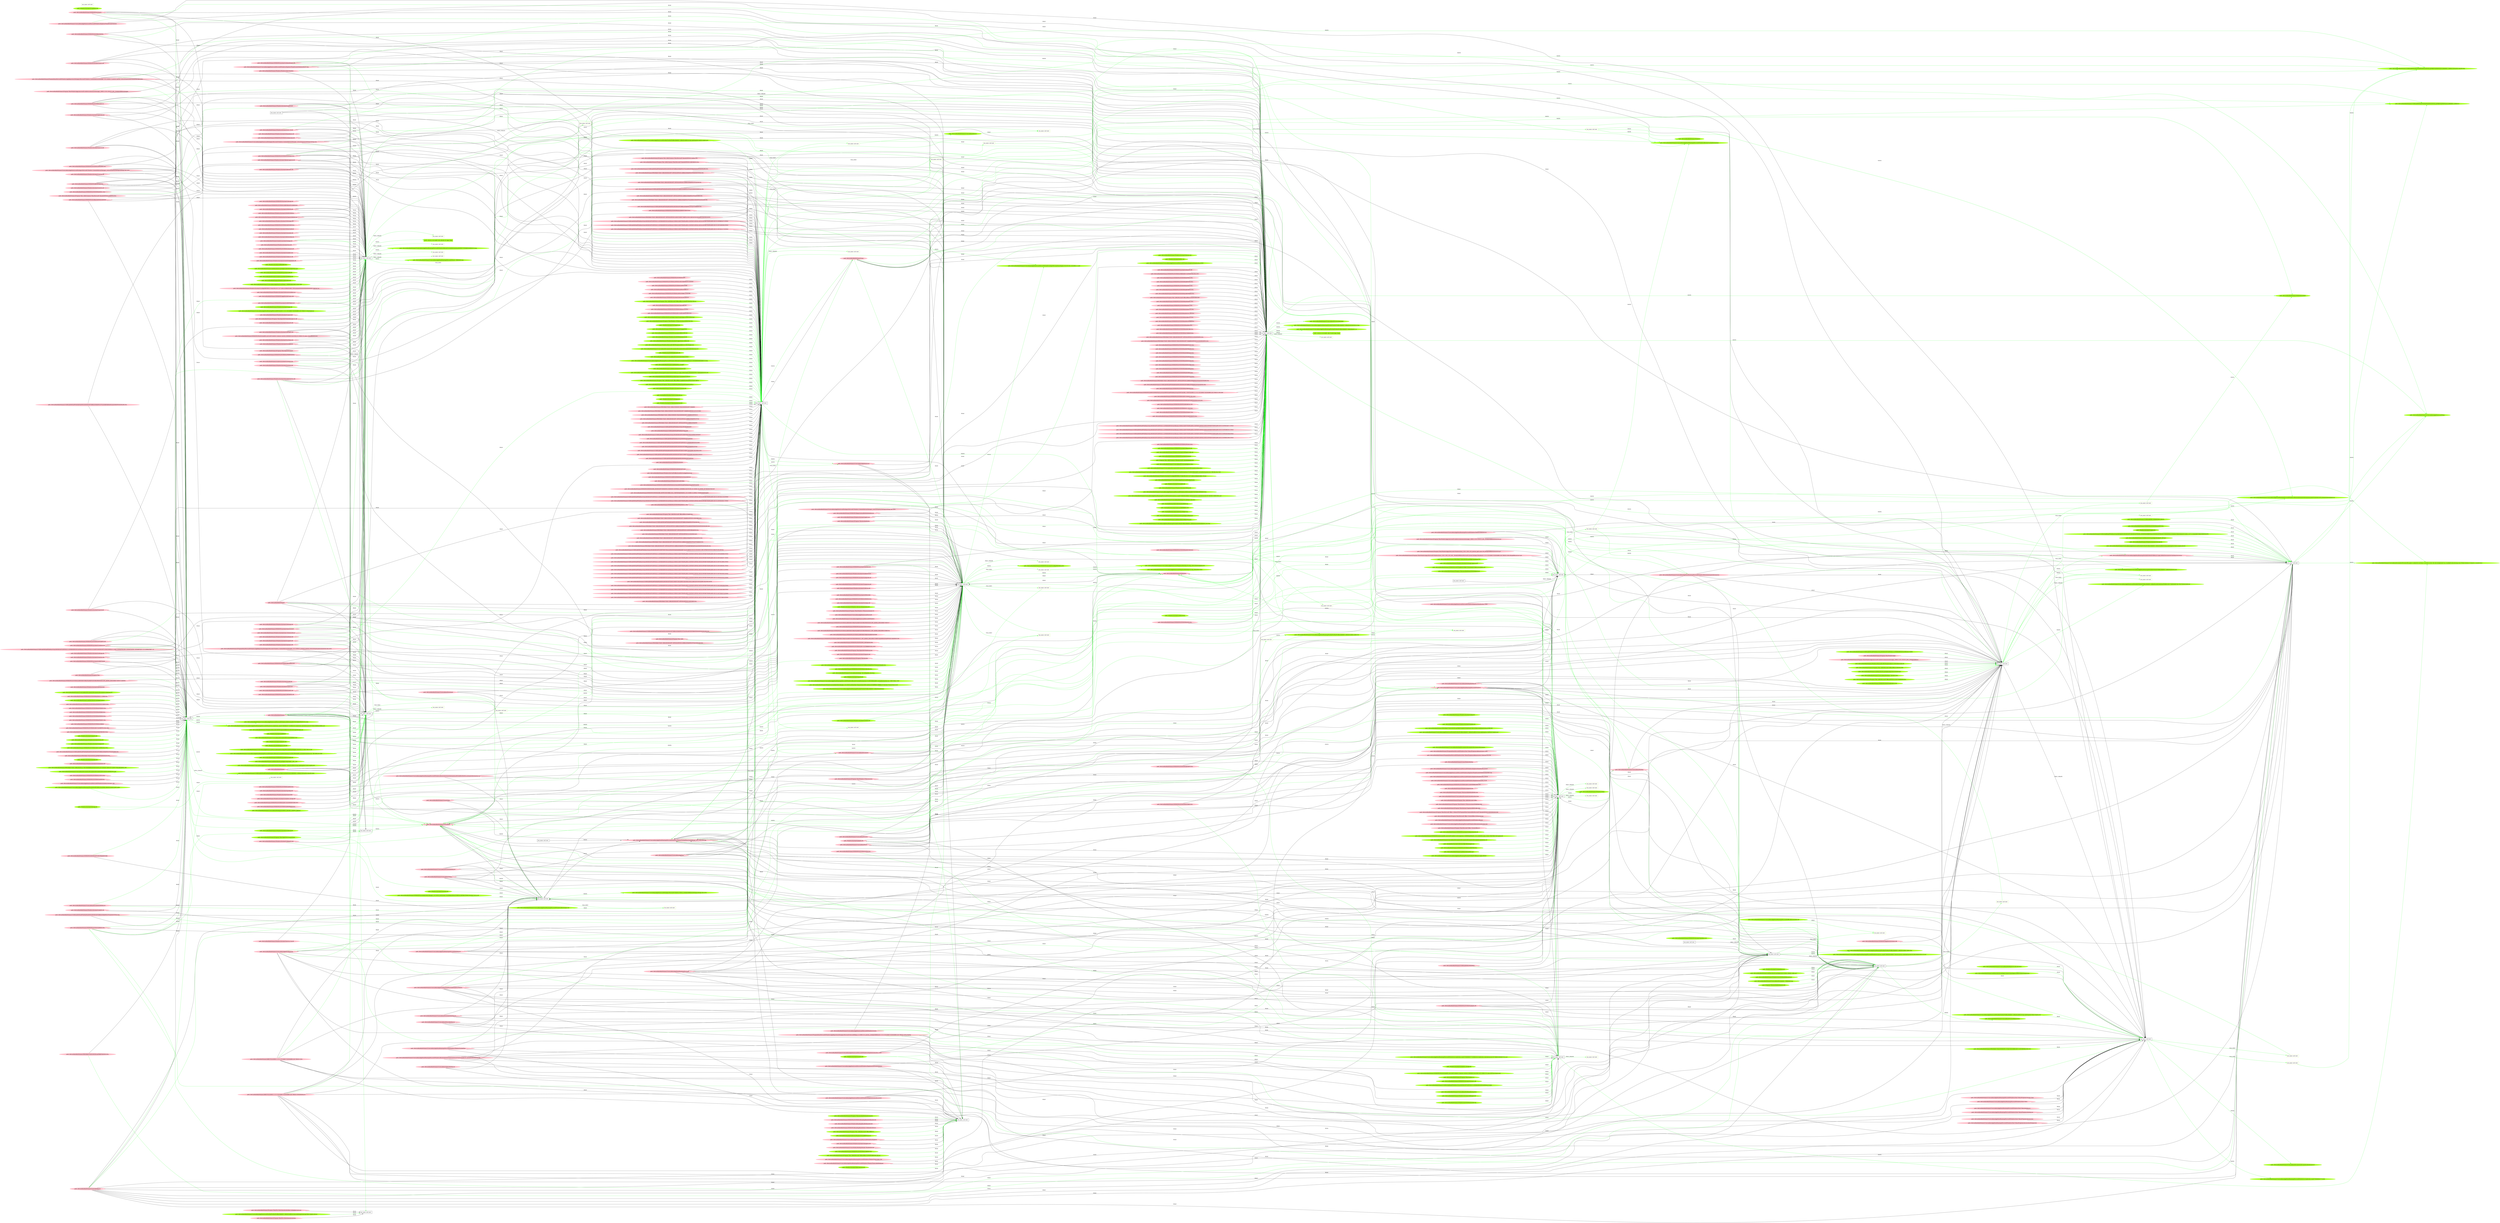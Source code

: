 digraph {
	rankdir=LR
	420 [label="exe_name: null cmd: " color=black shape=box style=solid]
	1210 [label="exe_name: null cmd: " color=greenyellow shape=box style=solid]
	420 -> 1210 [label=FILE_EXEC color=green]
	423 [label="exe_name: null cmd: " color=black shape=box style=solid]
	1247 [label="exe_name: null cmd: " color=greenyellow shape=box style=solid]
	423 -> 1247 [label=FILE_EXEC color=green]
	436 [label="exe_name: null cmd: " color=black shape=box style=solid]
	1288 [label="exe_name: null cmd: " color=greenyellow shape=box style=solid]
	436 -> 1288 [label=FILE_EXEC color=green]
	436 [label="exe_name: null cmd: " color=black shape=box style=solid]
	1312 [label="exe_name: null cmd: " color=greenyellow shape=box style=solid]
	436 -> 1312 [label=FILE_EXEC color=green]
	448 [label="exe_name: null cmd: " color=black shape=box style=solid]
	1359 [label="exe_name: null cmd: " color=greenyellow shape=box style=solid]
	448 -> 1359 [label=FILE_EXEC color=green]
	455 [label="exe_name: null cmd: " color=black shape=box style=solid]
	1375 [label="exe_name: null cmd: " color=greenyellow shape=box style=solid]
	455 -> 1375 [label=FILE_EXEC color=green]
	455 [label="exe_name: null cmd: " color=black shape=box style=solid]
	1387 [label="exe_name: null cmd: " color=greenyellow shape=box style=solid]
	455 -> 1387 [label=FILE_EXEC color=green]
	455 [label="exe_name: null cmd: " color=black shape=box style=solid]
	1392 [label="exe_name: null cmd: " color=greenyellow shape=box style=solid]
	455 -> 1392 [label=FILE_EXEC color=green]
	455 [label="exe_name: null cmd: " color=black shape=box style=solid]
	1398 [label="exe_name: null cmd: " color=greenyellow shape=box style=solid]
	455 -> 1398 [label=FILE_EXEC color=green]
	434 [label="exe_name: null cmd: " color=black shape=box style=solid]
	1408 [label="exe_name: null cmd: " color=greenyellow shape=box style=solid]
	434 -> 1408 [label=FILE_EXEC color=green]
	464 [label="exe_name: null cmd: " color=black shape=box style=solid]
	1416 [label="exe_name: null cmd: " color=greenyellow shape=box style=solid]
	464 -> 1416 [label=FILE_EXEC color=green]
	422 [label="exe_name: null cmd: " color=black shape=box style=solid]
	1431 [label="exe_name: null cmd: " color=greenyellow shape=box style=solid]
	422 -> 1431 [label=FILE_EXEC color=green]
	422 [label="exe_name: null cmd: " color=black shape=box style=solid]
	1442 [label="exe_name: null cmd: " color=greenyellow shape=box style=solid]
	422 -> 1442 [label=FILE_EXEC color=green]
	422 [label="exe_name: null cmd: " color=black shape=box style=solid]
	1446 [label="exe_name: null cmd: " color=greenyellow shape=box style=solid]
	422 -> 1446 [label=FILE_EXEC color=green]
	422 [label="exe_name: null cmd: " color=black shape=box style=solid]
	1459 [label="exe_name: null cmd: " color=greenyellow shape=box style=solid]
	422 -> 1459 [label=FILE_EXEC color=green]
	422 [label="exe_name: null cmd: " color=black shape=box style=solid]
	1469 [label="exe_name: null cmd: " color=greenyellow shape=box style=solid]
	422 -> 1469 [label=FILE_EXEC color=green]
	454 [label="exe_name: null cmd: " color=black shape=box style=solid]
	1521 [label="exe_name: null cmd: " color=greenyellow shape=box style=solid]
	454 -> 1521 [label=FILE_EXEC color=green]
	458 [label="exe_name: null cmd: " color=black shape=box style=solid]
	1539 [label="exe_name: null cmd: " color=greenyellow shape=box style=solid]
	458 -> 1539 [label=FILE_EXEC color=green]
	432 [label="exe_name: null cmd: " color=black shape=box style=solid]
	1557 [label="exe_name: null cmd: " color=greenyellow shape=box style=solid]
	432 -> 1557 [label=FILE_EXEC color=green]
	432 [label="exe_name: null cmd: " color=black shape=box style=solid]
	1565 [label="exe_name: null cmd: " color=greenyellow shape=box style=solid]
	432 -> 1565 [label=FILE_EXEC color=green]
	432 [label="exe_name: null cmd: " color=black shape=box style=solid]
	1569 [label="exe_name: null cmd: " color=greenyellow shape=box style=solid]
	432 -> 1569 [label=FILE_EXEC color=green]
	457 [label="exe_name: null cmd: " color=black shape=box style=solid]
	1583 [label="exe_name: null cmd: " color=greenyellow shape=box style=solid]
	457 -> 1583 [label=FILE_EXEC color=green]
	457 [label="exe_name: null cmd: " color=black shape=box style=solid]
	1585 [label="exe_name: null cmd: " color=greenyellow shape=box style=solid]
	457 -> 1585 [label=FILE_EXEC color=green]
	432 [label="exe_name: null cmd: " color=black shape=box style=solid]
	173 [label="path: /Device/HarddiskVolume2/Users/admin/AppData/Roaming/Mozilla/Firefox/Profiles/j1y1apqs.default/sessionstore-backups/recovery.js" color=pink shape=oval style=filled]
	432 -> 173 [label=WRITE color=green]
	454 [label="exe_name: null cmd: " color=black shape=box style=solid]
	173 [label="path: /Device/HarddiskVolume2/Users/admin/AppData/Roaming/Mozilla/Firefox/Profiles/j1y1apqs.default/sessionstore-backups/recovery.js" color=pink shape=oval style=filled]
	454 -> 173 [label=WRITE color=green]
	249 [label="path: /Device/HarddiskVolume2/Program Files/Five Directions/Acuity/data" color=pink shape=oval style=filled]
	449 [label="exe_name: null cmd: " color=black shape=box style=solid]
	249 -> 449 [label=READ color=black]
	244 [label="path: /Device/HarddiskVolume2/Program Files/Five Directions/Acuity/data/.winlogbeat.yml.new" color=pink shape=oval style=filled]
	449 [label="exe_name: null cmd: " color=black shape=box style=solid]
	244 -> 449 [label=READ color=black]
	405 [label="path: /Device/HarddiskVolume2/Users/admin/AppData/Roaming/Microsoft/Windows/Themes/Transcoded_000" color=pink shape=oval style=filled]
	0 [label="exe_name: null cmd: " color=black shape=box style=solid]
	405 -> 0 [label=READ color=black]
	14 [label="path: /Device/HarddiskVolume2/Users/admin/AppData/Roaming/Microsoft/Windows/Themes/TranscodedWallpaper" color=pink shape=oval style=filled]
	0 [label="exe_name: null cmd: " color=black shape=box style=solid]
	14 -> 0 [label=READ color=black]
	985 [label="path: /Device/HarddiskVolume2/Users/admin/AppData/Roaming/Microsoft/Windows/Themes" color=pink shape=oval style=filled]
	0 [label="exe_name: null cmd: " color=black shape=box style=solid]
	985 -> 0 [label=READ color=black]
	712 [label="path: /Device/HarddiskVolume2" color=pink shape=oval style=filled]
	424 [label="exe_name: null cmd: " color=black shape=box style=solid]
	712 -> 424 [label=READ color=black]
	618 [label="path: /Device/HarddiskVolume2/Users/desktop.ini" color=pink shape=oval style=filled]
	424 [label="exe_name: null cmd: " color=black shape=box style=solid]
	618 -> 424 [label=READ color=black]
	663 [label="path: /Device/HarddiskVolume2/Users/admin/AppData" color=pink shape=oval style=filled]
	424 [label="exe_name: null cmd: " color=black shape=box style=solid]
	663 -> 424 [label=READ color=black]
	572 [label="path: /Device/HarddiskVolume2/Users/admin/AppData/Roaming/Microsoft/desktop.ini" color=pink shape=oval style=filled]
	424 [label="exe_name: null cmd: " color=black shape=box style=solid]
	572 -> 424 [label=READ color=black]
	832 [label="path: /Device/HarddiskVolume2/Users/admin/AppData/Roaming" color=pink shape=oval style=filled]
	424 [label="exe_name: null cmd: " color=black shape=box style=solid]
	832 -> 424 [label=READ color=black]
	730 [label="path: /Device/HarddiskVolume2/Users/admin/AppData/Roaming/Microsoft/Windows" color=pink shape=oval style=filled]
	424 [label="exe_name: null cmd: " color=black shape=box style=solid]
	730 -> 424 [label=READ color=black]
	985 [label="path: /Device/HarddiskVolume2/Users/admin/AppData/Roaming/Microsoft/Windows/Themes" color=pink shape=oval style=filled]
	422 [label="exe_name: null cmd: " color=black shape=box style=solid]
	985 -> 422 [label=READ color=green]
	365 [label="path: /Device/HarddiskVolume2/WINDOWS/SYSTEM32/Branding/Basebrd/Basebrd.dll" color=pink shape=oval style=filled]
	0 [label="exe_name: null cmd: " color=black shape=box style=solid]
	365 -> 0 [label=READ color=black]
	822 [label="path: /Device/HarddiskVolume2/Windows/Branding/BaseBrd/basebrd.dll" color=pink shape=oval style=filled]
	0 [label="exe_name: null cmd: " color=black shape=box style=solid]
	822 -> 0 [label=READ color=black]
	845 [label="path: /Device/HarddiskVolume2/Users/admin/AppData/Roaming/Microsoft/Windows/Themes/slideshow.ini" color=pink shape=oval style=filled]
	424 [label="exe_name: null cmd: " color=black shape=box style=solid]
	845 -> 424 [label=READ color=black]
	16 [label="path: /Device/HarddiskVolume2/WINDOWS/Branding/Basebrd/en-US/Basebrd.dll.mui" color=pink shape=oval style=filled]
	0 [label="exe_name: null cmd: " color=black shape=box style=solid]
	16 -> 0 [label=READ color=black]
	923 [label="path: /Device/HarddiskVolume2/Users/admin/AppData/Roaming/Microsoft/Windows/Themes/CachedFiles" color=pink shape=oval style=filled]
	424 [label="exe_name: null cmd: " color=black shape=box style=solid]
	923 -> 424 [label=READ color=black]
	531 [label="path: /Device/HarddiskVolume2/$RECYCLE.BIN/S-1-5-21-231540947-922634896-4161786520-1004" color=pink shape=oval style=filled]
	424 [label="exe_name: null cmd: " color=black shape=box style=solid]
	531 -> 424 [label=READ color=black]
	849 [label="path: /Device/HarddiskVolume2/Users/admin" color=pink shape=oval style=filled]
	0 [label="exe_name: null cmd: " color=black shape=box style=solid]
	849 -> 0 [label=READ color=black]
	832 [label="path: /Device/HarddiskVolume2/Users/admin/AppData/Roaming" color=pink shape=oval style=filled]
	0 [label="exe_name: null cmd: " color=black shape=box style=solid]
	832 -> 0 [label=READ color=black]
	173 [label="path: /Device/HarddiskVolume2/Users/admin/AppData/Roaming/Mozilla/Firefox/Profiles/j1y1apqs.default/sessionstore-backups/recovery.js" color=pink shape=oval style=filled]
	424 [label="exe_name: null cmd: " color=black shape=box style=solid]
	173 -> 424 [label=READ color=black]
	173 [label="path: /Device/HarddiskVolume2/Users/admin/AppData/Roaming/Mozilla/Firefox/Profiles/j1y1apqs.default/sessionstore-backups/recovery.js" color=pink shape=oval style=filled]
	424 [label="exe_name: null cmd: " color=black shape=box style=solid]
	173 -> 424 [label=READ color=green]
	865 [label="path: /Device/HarddiskVolume2/Users/admin/AppData/Roaming/Microsoft/Windows/Themes/CachedFiles/CachedImage_1024_768_POS4.jpg" color=pink shape=oval style=filled]
	424 [label="exe_name: null cmd: " color=black shape=box style=solid]
	865 -> 424 [label=READ color=black]
	754 [label="path: /Device/HarddiskVolume2/Users/admin/AppData/Roaming/Microsoft/Windows/Recent/AutomaticDestinations" color=pink shape=oval style=filled]
	424 [label="exe_name: null cmd: " color=black shape=box style=solid]
	754 -> 424 [label=READ color=black]
	1236 [label="path: /Device/HarddiskVolume2/Program Files/TightVNC/tvnserver.exe" color=greenyellow shape=oval style=filled]
	455 [label="exe_name: null cmd: " color=black shape=box style=solid]
	1236 -> 455 [label=READ color=green]
	1236 [label="path: /Device/HarddiskVolume2/Program Files/TightVNC/tvnserver.exe" color=greenyellow shape=oval style=filled]
	434 [label="exe_name: null cmd: " color=black shape=box style=solid]
	1236 -> 434 [label=READ color=green]
	644 [label="path: /Device/HarddiskVolume2/Users/admin/AppData/Roaming/Microsoft/Windows/Recent/AutomaticDestinations/5f7b5f1e01b83767.automaticDestinations-ms" color=pink shape=oval style=filled]
	424 [label="exe_name: null cmd: " color=black shape=box style=solid]
	644 -> 424 [label=READ color=black]
	424 [label="exe_name: null cmd: " color=black shape=box style=solid]
	865 [label="path: /Device/HarddiskVolume2/Users/admin/AppData/Roaming/Microsoft/Windows/Themes/CachedFiles/CachedImage_1024_768_POS4.jpg" color=pink shape=oval style=filled]
	424 -> 865 [label=WRITE color=black]
	712 [label="path: /Device/HarddiskVolume2" color=pink shape=oval style=filled]
	446 [label="exe_name: null cmd: " color=black shape=box style=solid]
	712 -> 446 [label=READ color=black]
	823 [label="path: /Device/HarddiskVolume1" color=pink shape=oval style=filled]
	446 [label="exe_name: null cmd: " color=black shape=box style=solid]
	823 -> 446 [label=READ color=black]
	597 [label="path: /Device/HarddiskVolume2/Users" color=pink shape=oval style=filled]
	448 [label="exe_name: null cmd: " color=black shape=box style=solid]
	597 -> 448 [label=READ color=green]
	597 [label="path: /Device/HarddiskVolume2/Users" color=pink shape=oval style=filled]
	455 [label="exe_name: null cmd: " color=black shape=box style=solid]
	597 -> 455 [label=READ color=green]
	618 [label="path: /Device/HarddiskVolume2/Users/desktop.ini" color=pink shape=oval style=filled]
	448 [label="exe_name: null cmd: " color=black shape=box style=solid]
	618 -> 448 [label=READ color=black]
	849 [label="path: /Device/HarddiskVolume2/Users/admin" color=pink shape=oval style=filled]
	448 [label="exe_name: null cmd: " color=black shape=box style=solid]
	849 -> 448 [label=READ color=black]
	730 [label="path: /Device/HarddiskVolume2/Users/admin/AppData/Roaming/Microsoft/Windows" color=pink shape=oval style=filled]
	448 [label="exe_name: null cmd: " color=black shape=box style=solid]
	730 -> 448 [label=READ color=black]
	985 [label="path: /Device/HarddiskVolume2/Users/admin/AppData/Roaming/Microsoft/Windows/Themes" color=pink shape=oval style=filled]
	448 [label="exe_name: null cmd: " color=black shape=box style=solid]
	985 -> 448 [label=READ color=black]
	531 [label="path: /Device/HarddiskVolume2/$RECYCLE.BIN/S-1-5-21-231540947-922634896-4161786520-1004" color=pink shape=oval style=filled]
	448 [label="exe_name: null cmd: " color=black shape=box style=solid]
	531 -> 448 [label=READ color=black]
	923 [label="path: /Device/HarddiskVolume2/Users/admin/AppData/Roaming/Microsoft/Windows/Themes/CachedFiles" color=pink shape=oval style=filled]
	448 [label="exe_name: null cmd: " color=black shape=box style=solid]
	923 -> 448 [label=READ color=black]
	679 [label="path: /Device/HarddiskVolume2/$RECYCLE.BIN/S-1-5-21-231540947-922634896-4161786520-1004/desktop.ini" color=pink shape=oval style=filled]
	448 [label="exe_name: null cmd: " color=black shape=box style=solid]
	679 -> 448 [label=READ color=black]
	953 [label="path: /Device/HarddiskVolume2/Users/Public" color=pink shape=oval style=filled]
	448 [label="exe_name: null cmd: " color=black shape=box style=solid]
	953 -> 448 [label=READ color=black]
	865 [label="path: /Device/HarddiskVolume2/Users/admin/AppData/Roaming/Microsoft/Windows/Themes/CachedFiles/CachedImage_1024_768_POS4.jpg" color=pink shape=oval style=filled]
	435 [label="exe_name: null cmd: " color=black shape=box style=solid]
	865 -> 435 [label=READ color=green]
	865 [label="path: /Device/HarddiskVolume2/Users/admin/AppData/Roaming/Microsoft/Windows/Themes/CachedFiles/CachedImage_1024_768_POS4.jpg" color=pink shape=oval style=filled]
	422 [label="exe_name: null cmd: " color=black shape=box style=solid]
	865 -> 422 [label=READ color=green]
	754 [label="path: /Device/HarddiskVolume2/Users/admin/AppData/Roaming/Microsoft/Windows/Recent/AutomaticDestinations" color=pink shape=oval style=filled]
	448 [label="exe_name: null cmd: " color=black shape=box style=solid]
	754 -> 448 [label=READ color=black]
	1146 [label="path: /Device/HarddiskVolume2/Users/admin/AppData/Roaming/Microsoft/Windows/Recent/AutomaticDestinations/f01b4d95cf55d32a.automaticDestinations-ms" color=pink shape=oval style=filled]
	448 [label="exe_name: null cmd: " color=black shape=box style=solid]
	1146 -> 448 [label=READ color=black]
	1166 [label="path: /Device/HarddiskVolume2/Users/admin/Downloads" color=pink shape=oval style=filled]
	448 [label="exe_name: null cmd: " color=black shape=box style=solid]
	1166 -> 448 [label=READ color=black]
	770 [label="path: /Device/HarddiskVolume2/Users/admin/Downloads/desktop.ini" color=pink shape=oval style=filled]
	448 [label="exe_name: null cmd: " color=black shape=box style=solid]
	770 -> 448 [label=READ color=black]
	1050 [label="path: /Device/HarddiskVolume2/Users/admin/Videos" color=pink shape=oval style=filled]
	448 [label="exe_name: null cmd: " color=black shape=box style=solid]
	1050 -> 448 [label=READ color=black]
	1067 [label="path: /Device/HarddiskVolume2/Users/admin/Videos/desktop.ini" color=pink shape=oval style=filled]
	448 [label="exe_name: null cmd: " color=black shape=box style=solid]
	1067 -> 448 [label=READ color=black]
	1078 [label="path: /Device/HarddiskVolume2/Users/admin/Music/desktop.ini" color=pink shape=oval style=filled]
	448 [label="exe_name: null cmd: " color=black shape=box style=solid]
	1078 -> 448 [label=READ color=black]
	966 [label="path: /Device/HarddiskVolume2/Users/admin/Pictures/desktop.ini" color=pink shape=oval style=filled]
	448 [label="exe_name: null cmd: " color=black shape=box style=solid]
	966 -> 448 [label=READ color=black]
	745 [label="path: /Device/HarddiskVolume2/Users/admin/Documents" color=pink shape=oval style=filled]
	448 [label="exe_name: null cmd: " color=black shape=box style=solid]
	745 -> 448 [label=READ color=black]
	1009 [label="path: /Device/HarddiskVolume2/Users/admin/Documents/desktop.ini" color=pink shape=oval style=filled]
	448 [label="exe_name: null cmd: " color=black shape=box style=solid]
	1009 -> 448 [label=READ color=black]
	644 [label="path: /Device/HarddiskVolume2/Users/admin/AppData/Roaming/Microsoft/Windows/Recent/AutomaticDestinations/5f7b5f1e01b83767.automaticDestinations-ms" color=pink shape=oval style=filled]
	448 [label="exe_name: null cmd: " color=black shape=box style=solid]
	644 -> 448 [label=READ color=black]
	1236 [label="path: /Device/HarddiskVolume2/Program Files/TightVNC/tvnserver.exe" color=greenyellow shape=oval style=filled]
	423 [label="exe_name: null cmd: " color=black shape=box style=solid]
	1236 -> 423 [label=READ color=green]
	448 [label="exe_name: null cmd: " color=black shape=box style=solid]
	865 [label="path: /Device/HarddiskVolume2/Users/admin/AppData/Roaming/Microsoft/Windows/Themes/CachedFiles/CachedImage_1024_768_POS4.jpg" color=pink shape=oval style=filled]
	448 -> 865 [label=WRITE color=black]
	832 [label="path: /Device/HarddiskVolume2/Users/admin/AppData/Roaming" color=pink shape=oval style=filled]
	446 [label="exe_name: null cmd: " color=black shape=box style=solid]
	832 -> 446 [label=READ color=black]
	985 [label="path: /Device/HarddiskVolume2/Users/admin/AppData/Roaming/Microsoft/Windows/Themes" color=pink shape=oval style=filled]
	446 [label="exe_name: null cmd: " color=black shape=box style=solid]
	985 -> 446 [label=READ color=black]
	958 [label="path: /Device/HarddiskVolume2/ProgramData/Microsoft/Windows/AppRepository/Packages/Microsoft.MicrosoftEdge_41.16299.15.0_neutral__8wekyb3d8bbwe/S-1-5-21-231540947-922634896-4161786520-1004.pckgdep" color=pink shape=oval style=filled]
	435 [label="exe_name: null cmd: " color=black shape=box style=solid]
	958 -> 435 [label=READ color=black]
	513 [label="path: /Device/HarddiskVolume2/WINDOWS/SYSTEM32/ploptin.dll" color=pink shape=oval style=filled]
	435 [label="exe_name: null cmd: " color=black shape=box style=solid]
	513 -> 435 [label=READ color=black]
	501 [label="path: /Windows/System32/ploptin.dll" color=pink shape=oval style=filled]
	435 [label="exe_name: null cmd: " color=black shape=box style=solid]
	501 -> 435 [label=READ color=black]
	1040 [label="path: /Device/HarddiskVolume2/WINDOWS/SYSTEM32/kernelbase.dll" color=pink shape=oval style=filled]
	458 [label="exe_name: null cmd: " color=black shape=box style=solid]
	1040 -> 458 [label=READ color=green]
	1040 [label="path: /Device/HarddiskVolume2/WINDOWS/SYSTEM32/kernelbase.dll" color=pink shape=oval style=filled]
	435 [label="exe_name: null cmd: " color=black shape=box style=solid]
	1040 -> 435 [label=READ color=black]
	543 [label="path: /Device/HarddiskVolume2/WINDOWS/system32" color=pink shape=oval style=filled]
	420 [label="exe_name: null cmd: " color=black shape=box style=solid]
	543 -> 420 [label=READ color=black]
	913 [label="path: /Device/HarddiskVolume2/WINDOWS" color=pink shape=oval style=filled]
	420 [label="exe_name: null cmd: " color=black shape=box style=solid]
	913 -> 420 [label=READ color=black]
	496 [label="path: /Device/HarddiskVolume2/Windows/System32/ntdll.dll" color=pink shape=oval style=filled]
	436 [label="exe_name: null cmd: " color=black shape=box style=solid]
	496 -> 436 [label=READ color=black]
	1002 [label="path: /Device/HarddiskVolume2/Windows/System32/sechost.dll" color=pink shape=oval style=filled]
	436 [label="exe_name: null cmd: " color=black shape=box style=solid]
	1002 -> 436 [label=READ color=black]
	1034 [label="path: /Device/HarddiskVolume2/WINDOWS/system32/mswsock.dll" color=pink shape=oval style=filled]
	436 [label="exe_name: null cmd: " color=black shape=box style=solid]
	1034 -> 436 [label=READ color=black]
	1123 [label="path: /Device/HarddiskVolume2/Windows/System32/ws2_32.dll" color=pink shape=oval style=filled]
	436 [label="exe_name: null cmd: " color=black shape=box style=solid]
	1123 -> 436 [label=READ color=black]
	1171 [label="path: /Device/HarddiskVolume2/WINDOWS/SYSTEM32/LOCALE.NLS" color=pink shape=oval style=filled]
	436 [label="exe_name: null cmd: " color=black shape=box style=solid]
	1171 -> 436 [label=READ color=black]
	1184 [label="path: /Device/HarddiskVolume2/Windows/System32/kernel32.dll" color=pink shape=oval style=filled]
	436 [label="exe_name: null cmd: " color=black shape=box style=solid]
	1184 -> 436 [label=READ color=black]
	261 [label="path: /Device/HarddiskVolume2/windows/system32/nlaapi.dll" color=pink shape=oval style=filled]
	449 [label="exe_name: null cmd: " color=black shape=box style=solid]
	261 -> 449 [label=READ color=green]
	261 [label="path: /Device/HarddiskVolume2/windows/system32/nlaapi.dll" color=pink shape=oval style=filled]
	436 [label="exe_name: null cmd: " color=black shape=box style=solid]
	261 -> 436 [label=READ color=black]
	674 [label="path: /Device/HarddiskVolume2/Windows/System32/nsi.dll" color=pink shape=oval style=filled]
	436 [label="exe_name: null cmd: " color=black shape=box style=solid]
	674 -> 436 [label=READ color=black]
	697 [label="path: /Device/HarddiskVolume2/WINDOWS/GLOBALIZATION" color=pink shape=oval style=filled]
	420 [label="exe_name: null cmd: " color=black shape=box style=solid]
	697 -> 420 [label=READ color=black]
	564 [label="path: /Device/HarddiskVolume2/WINDOWS/REGISTRATION" color=pink shape=oval style=filled]
	420 [label="exe_name: null cmd: " color=black shape=box style=solid]
	564 -> 420 [label=READ color=black]
	1094 [label="path: /Device/HarddiskVolume2/WINDOWS/GLOBALIZATION/SORTING" color=pink shape=oval style=filled]
	420 [label="exe_name: null cmd: " color=black shape=box style=solid]
	1094 -> 420 [label=READ color=black]
	73 [label="path: /Device/HarddiskVolume2/WINDOWS/SYSTEM32/WBEM" color=pink shape=oval style=filled]
	420 [label="exe_name: null cmd: " color=black shape=box style=solid]
	73 -> 420 [label=READ color=black]
	496 [label="path: /Device/HarddiskVolume2/Windows/System32/ntdll.dll" color=pink shape=oval style=filled]
	455 [label="exe_name: null cmd: " color=black shape=box style=solid]
	496 -> 455 [label=READ color=green]
	640 [label="path: /Device/HarddiskVolume2/Windows/System32/tasklist.exe" color=pink shape=oval style=filled]
	436 [label="exe_name: null cmd: " color=black shape=box style=solid]
	640 -> 436 [label=READ color=black]
	505 [label="path: /Device/HarddiskVolume2/Windows/System32/msvcrt.dll" color=pink shape=oval style=filled]
	436 [label="exe_name: null cmd: " color=black shape=box style=solid]
	505 -> 436 [label=READ color=black]
	787 [label="path: /Device/HarddiskVolume2/Windows/System32/gdi32full.dll" color=pink shape=oval style=filled]
	436 [label="exe_name: null cmd: " color=black shape=box style=solid]
	787 -> 436 [label=READ color=black]
	908 [label="path: /Device/HarddiskVolume2/Windows/System32/ucrtbase.dll" color=pink shape=oval style=filled]
	436 [label="exe_name: null cmd: " color=black shape=box style=solid]
	908 -> 436 [label=READ color=black]
	1109 [label="path: /Device/HarddiskVolume2/Windows/System32/version.dll" color=pink shape=oval style=filled]
	436 [label="exe_name: null cmd: " color=black shape=box style=solid]
	1109 -> 436 [label=READ color=black]
	1115 [label="path: /Device/HarddiskVolume2/Windows/System32/framedynos.dll" color=pink shape=oval style=filled]
	436 [label="exe_name: null cmd: " color=black shape=box style=solid]
	1115 -> 436 [label=READ color=black]
	1127 [label="path: /Device/HarddiskVolume2/WINDOWS/system32/combase.dll" color=pink shape=oval style=filled]
	455 [label="exe_name: null cmd: " color=black shape=box style=solid]
	1127 -> 455 [label=READ color=green]
	579 [label="path: /Device/HarddiskVolume2/Windows/System32/sspicli.dll" color=pink shape=oval style=filled]
	436 [label="exe_name: null cmd: " color=black shape=box style=solid]
	579 -> 436 [label=READ color=black]
	1104 [label="path: /Device/HarddiskVolume2/WINDOWS/SYSTEM32/ole32.dll" color=pink shape=oval style=filled]
	436 [label="exe_name: null cmd: " color=black shape=box style=solid]
	1104 -> 436 [label=READ color=black]
	1112 [label="path: /Device/HarddiskVolume2/WINDOWS/system32/netutils.dll" color=pink shape=oval style=filled]
	0 [label="exe_name: null cmd: " color=black shape=box style=solid]
	1112 -> 0 [label=READ color=green]
	615 [label="path: /Device/HarddiskVolume2/Windows/System32/kernel.appcore.dll" color=pink shape=oval style=filled]
	436 [label="exe_name: null cmd: " color=black shape=box style=solid]
	615 -> 436 [label=READ color=black]
	843 [label="path: /Device/HarddiskVolume2/WINDOWS/SYSTEM32/wbemcomn.dll" color=pink shape=oval style=filled]
	436 [label="exe_name: null cmd: " color=black shape=box style=solid]
	843 -> 436 [label=READ color=black]
	1036 [label="path: /Device/HarddiskVolume2/WINDOWS/system32/wbem/fastprox.dll" color=pink shape=oval style=filled]
	436 [label="exe_name: null cmd: " color=black shape=box style=solid]
	1036 -> 436 [label=READ color=black]
	1036 [label="path: /Device/HarddiskVolume2/WINDOWS/system32/wbem/fastprox.dll" color=pink shape=oval style=filled]
	435 [label="exe_name: null cmd: " color=black shape=box style=solid]
	1036 -> 435 [label=READ color=green]
	1119 [label="path: /Device/HarddiskVolume2/WINDOWS/system32/IMM32.DLL" color=pink shape=oval style=filled]
	458 [label="exe_name: null cmd: " color=black shape=box style=solid]
	1119 -> 458 [label=READ color=green]
	1119 [label="path: /Device/HarddiskVolume2/WINDOWS/system32/IMM32.DLL" color=pink shape=oval style=filled]
	420 [label="exe_name: null cmd: " color=black shape=box style=solid]
	1119 -> 420 [label=READ color=green]
	1155 [label="path: /Device/HarddiskVolume2/Windows/System32/WINSTA.dll" color=pink shape=oval style=filled]
	436 [label="exe_name: null cmd: " color=black shape=box style=solid]
	1155 -> 436 [label=READ color=black]
	782 [label="path: /Device/HarddiskVolume2/ProgramData/Microsoft/Windows/AppRepository/Packages/Microsoft.Windows.ContentDeliveryManager_10.0.16299.15_neutral_neutral_cw5n1h2txyewy/ActivationStore.dat.LOG1" color=pink shape=oval style=filled]
	436 [label="exe_name: null cmd: " color=black shape=box style=solid]
	782 -> 436 [label=READ color=black]
	742 [label="path: /Device/HarddiskVolume2/Users/admin/AppData/Local/Packages/Microsoft.Windows.ContentDeliveryManager_cw5n1h2txyewy/Settings/settings.dat" color=pink shape=oval style=filled]
	436 [label="exe_name: null cmd: " color=black shape=box style=solid]
	742 -> 436 [label=READ color=black]
	659 [label="path: /Device/HarddiskVolume2/Users/admin/AppData/Local/Packages/Microsoft.Windows.ContentDeliveryManager_cw5n1h2txyewy/Settings/settings.dat.LOG2" color=pink shape=oval style=filled]
	436 [label="exe_name: null cmd: " color=black shape=box style=solid]
	659 -> 436 [label=READ color=black]
	1407 [label="path: /Device/HarddiskVolume2/WINDOWS/System32/perfproc.dll" color=greenyellow shape=oval style=filled]
	434 [label="exe_name: null cmd: " color=black shape=box style=solid]
	1407 -> 434 [label=READ color=green]
	958 [label="path: /Device/HarddiskVolume2/ProgramData/Microsoft/Windows/AppRepository/Packages/Microsoft.MicrosoftEdge_41.16299.15.0_neutral__8wekyb3d8bbwe/S-1-5-21-231540947-922634896-4161786520-1004.pckgdep" color=pink shape=oval style=filled]
	455 [label="exe_name: null cmd: " color=black shape=box style=solid]
	958 -> 455 [label=READ color=green]
	958 [label="path: /Device/HarddiskVolume2/ProgramData/Microsoft/Windows/AppRepository/Packages/Microsoft.MicrosoftEdge_41.16299.15.0_neutral__8wekyb3d8bbwe/S-1-5-21-231540947-922634896-4161786520-1004.pckgdep" color=pink shape=oval style=filled]
	446 [label="exe_name: null cmd: " color=black shape=box style=solid]
	958 -> 446 [label=READ color=black]
	513 [label="path: /Device/HarddiskVolume2/WINDOWS/SYSTEM32/ploptin.dll" color=pink shape=oval style=filled]
	446 [label="exe_name: null cmd: " color=black shape=box style=solid]
	513 -> 446 [label=READ color=black]
	501 [label="path: /Windows/System32/ploptin.dll" color=pink shape=oval style=filled]
	455 [label="exe_name: null cmd: " color=black shape=box style=solid]
	501 -> 455 [label=READ color=green]
	501 [label="path: /Windows/System32/ploptin.dll" color=pink shape=oval style=filled]
	446 [label="exe_name: null cmd: " color=black shape=box style=solid]
	501 -> 446 [label=READ color=black]
	782 [label="path: /Device/HarddiskVolume2/ProgramData/Microsoft/Windows/AppRepository/Packages/Microsoft.Windows.ContentDeliveryManager_10.0.16299.15_neutral_neutral_cw5n1h2txyewy/ActivationStore.dat.LOG1" color=pink shape=oval style=filled]
	420 [label="exe_name: null cmd: " color=black shape=box style=solid]
	782 -> 420 [label=READ color=black]
	782 [label="path: /Device/HarddiskVolume2/ProgramData/Microsoft/Windows/AppRepository/Packages/Microsoft.Windows.ContentDeliveryManager_10.0.16299.15_neutral_neutral_cw5n1h2txyewy/ActivationStore.dat.LOG1" color=pink shape=oval style=filled]
	454 [label="exe_name: null cmd: " color=black shape=box style=solid]
	782 -> 454 [label=READ color=green]
	659 [label="path: /Device/HarddiskVolume2/Users/admin/AppData/Local/Packages/Microsoft.Windows.ContentDeliveryManager_cw5n1h2txyewy/Settings/settings.dat.LOG2" color=pink shape=oval style=filled]
	420 [label="exe_name: null cmd: " color=black shape=box style=solid]
	659 -> 420 [label=READ color=black]
	798 [label="path: /Device/HarddiskVolume4" color=pink shape=oval style=filled]
	424 [label="exe_name: null cmd: " color=black shape=box style=solid]
	798 -> 424 [label=READ color=black]
	614 [label="path: /Device/HarddiskVolume2/Users/admin/AppData/Local/Packages/Microsoft.Windows.ContentDeliveryManager_cw5n1h2txyewy/Settings/settings.dat.LOG1" color=pink shape=oval style=filled]
	455 [label="exe_name: null cmd: " color=black shape=box style=solid]
	614 -> 455 [label=READ color=black]
	742 [label="path: /Device/HarddiskVolume2/Users/admin/AppData/Local/Packages/Microsoft.Windows.ContentDeliveryManager_cw5n1h2txyewy/Settings/settings.dat" color=pink shape=oval style=filled]
	455 [label="exe_name: null cmd: " color=black shape=box style=solid]
	742 -> 455 [label=READ color=black]
	953 [label="path: /Device/HarddiskVolume2/Users/Public" color=pink shape=oval style=filled]
	424 [label="exe_name: null cmd: " color=black shape=box style=solid]
	953 -> 424 [label=READ color=black]
	807 [label="path: /Device/HarddiskVolume2/Users/admin/Desktop" color=pink shape=oval style=filled]
	424 [label="exe_name: null cmd: " color=black shape=box style=solid]
	807 -> 424 [label=READ color=black]
	1067 [label="path: /Device/HarddiskVolume2/Users/admin/Videos/desktop.ini" color=pink shape=oval style=filled]
	424 [label="exe_name: null cmd: " color=black shape=box style=solid]
	1067 -> 424 [label=READ color=black]
	1136 [label="path: /Device/HarddiskVolume2/Users/admin/Music" color=pink shape=oval style=filled]
	424 [label="exe_name: null cmd: " color=black shape=box style=solid]
	1136 -> 424 [label=READ color=black]
	1085 [label="path: /Device/HarddiskVolume2/Users/admin/Pictures" color=pink shape=oval style=filled]
	424 [label="exe_name: null cmd: " color=black shape=box style=solid]
	1085 -> 424 [label=READ color=black]
	966 [label="path: /Device/HarddiskVolume2/Users/admin/Pictures/desktop.ini" color=pink shape=oval style=filled]
	424 [label="exe_name: null cmd: " color=black shape=box style=solid]
	966 -> 424 [label=READ color=black]
	745 [label="path: /Device/HarddiskVolume2/Users/admin/Documents" color=pink shape=oval style=filled]
	424 [label="exe_name: null cmd: " color=black shape=box style=solid]
	745 -> 424 [label=READ color=black]
	1324 [label="path: /Device/HarddiskVolume2/Users/admin/backup/Documents/Documents/Documents/Documents" color=greenyellow shape=oval style=filled]
	446 [label="exe_name: null cmd: " color=black shape=box style=solid]
	1324 -> 446 [label=READ color=green]
	712 [label="path: /Device/HarddiskVolume2" color=pink shape=oval style=filled]
	446 [label="exe_name: null cmd: " color=black shape=box style=solid]
	712 -> 446 [label=READ color=green]
	798 [label="path: /Device/HarddiskVolume4" color=pink shape=oval style=filled]
	436 [label="exe_name: null cmd: " color=black shape=box style=solid]
	798 -> 436 [label=READ color=black]
	823 [label="path: /Device/HarddiskVolume1" color=pink shape=oval style=filled]
	436 [label="exe_name: null cmd: " color=black shape=box style=solid]
	823 -> 436 [label=READ color=black]
	543 [label="path: /Device/HarddiskVolume2/WINDOWS/system32" color=pink shape=oval style=filled]
	436 [label="exe_name: null cmd: " color=black shape=box style=solid]
	543 -> 436 [label=READ color=black]
	1018 [label="path: /Device/HarddiskVolume2/WINDOWS/SYSTEM32/EN-US" color=pink shape=oval style=filled]
	436 [label="exe_name: null cmd: " color=black shape=box style=solid]
	1018 -> 436 [label=READ color=black]
	1094 [label="path: /Device/HarddiskVolume2/WINDOWS/GLOBALIZATION/SORTING" color=pink shape=oval style=filled]
	436 [label="exe_name: null cmd: " color=black shape=box style=solid]
	1094 -> 436 [label=READ color=black]
	259 [label="path: /Device/HarddiskVolume2/windows/system32/consent.exe" color=pink shape=oval style=filled]
	423 [label="exe_name: null cmd: " color=black shape=box style=solid]
	259 -> 423 [label=READ color=black]
	259 [label="path: /Device/HarddiskVolume2/windows/system32/consent.exe" color=pink shape=oval style=filled]
	436 [label="exe_name: null cmd: " color=black shape=box style=solid]
	259 -> 436 [label=READ color=green]
	496 [label="path: /Device/HarddiskVolume2/Windows/System32/ntdll.dll" color=pink shape=oval style=filled]
	423 [label="exe_name: null cmd: " color=black shape=box style=solid]
	496 -> 423 [label=READ color=black]
	921 [label="path: /Device/HarddiskVolume2/WINDOWS/WinSxS/amd64_microsoft.windows.common-controls_6595b64144ccf1df_6.0.16299.125_none_15cbcf8893620c09" color=pink shape=oval style=filled]
	436 [label="exe_name: null cmd: " color=black shape=box style=solid]
	921 -> 436 [label=READ color=black]
	1040 [label="path: /Device/HarddiskVolume2/WINDOWS/SYSTEM32/kernelbase.dll" color=pink shape=oval style=filled]
	423 [label="exe_name: null cmd: " color=black shape=box style=solid]
	1040 -> 423 [label=READ color=black]
	775 [label="path: /Device/HarddiskVolume2/Windows/System32/user32.dll" color=pink shape=oval style=filled]
	423 [label="exe_name: null cmd: " color=black shape=box style=solid]
	775 -> 423 [label=READ color=black]
	1144 [label="path: /Device/HarddiskVolume2/Windows/System32/msvcp_win.dll" color=pink shape=oval style=filled]
	423 [label="exe_name: null cmd: " color=black shape=box style=solid]
	1144 -> 423 [label=READ color=black]
	1171 [label="path: /Device/HarddiskVolume2/WINDOWS/SYSTEM32/LOCALE.NLS" color=pink shape=oval style=filled]
	423 [label="exe_name: null cmd: " color=black shape=box style=solid]
	1171 -> 423 [label=READ color=black]
	1171 [label="path: /Device/HarddiskVolume2/WINDOWS/SYSTEM32/LOCALE.NLS" color=pink shape=oval style=filled]
	455 [label="exe_name: null cmd: " color=black shape=box style=solid]
	1171 -> 455 [label=READ color=green]
	505 [label="path: /Device/HarddiskVolume2/Windows/System32/msvcrt.dll" color=pink shape=oval style=filled]
	423 [label="exe_name: null cmd: " color=black shape=box style=solid]
	505 -> 423 [label=READ color=black]
	589 [label="path: /Device/HarddiskVolume2/Windows/System32/rpcrt4.dll" color=pink shape=oval style=filled]
	423 [label="exe_name: null cmd: " color=black shape=box style=solid]
	589 -> 423 [label=READ color=black]
	937 [label="path: /Device/HarddiskVolume2/Windows/System32/crypt32.dll" color=pink shape=oval style=filled]
	423 [label="exe_name: null cmd: " color=black shape=box style=solid]
	937 -> 423 [label=READ color=black]
	1060 [label="path: /Device/HarddiskVolume2/Windows/System32/bcryptprimitives.dll" color=pink shape=oval style=filled]
	432 [label="exe_name: null cmd: " color=black shape=box style=solid]
	1060 -> 432 [label=READ color=green]
	1060 [label="path: /Device/HarddiskVolume2/Windows/System32/bcryptprimitives.dll" color=pink shape=oval style=filled]
	423 [label="exe_name: null cmd: " color=black shape=box style=solid]
	1060 -> 423 [label=READ color=black]
	1127 [label="path: /Device/HarddiskVolume2/WINDOWS/system32/combase.dll" color=pink shape=oval style=filled]
	423 [label="exe_name: null cmd: " color=black shape=box style=solid]
	1127 -> 423 [label=READ color=black]
	264 [label="path: /Device/HarddiskVolume2/WINDOWS/SYSTEM32/AMSI.DLL" color=pink shape=oval style=filled]
	423 [label="exe_name: null cmd: " color=black shape=box style=solid]
	264 -> 423 [label=READ color=black]
	189 [label="path: /Device/HarddiskVolume2/Windows/System32/profapi.dll" color=pink shape=oval style=filled]
	423 [label="exe_name: null cmd: " color=black shape=box style=solid]
	189 -> 423 [label=READ color=black]
	579 [label="path: /Device/HarddiskVolume2/Windows/System32/sspicli.dll" color=pink shape=oval style=filled]
	423 [label="exe_name: null cmd: " color=black shape=box style=solid]
	579 -> 423 [label=READ color=black]
	1002 [label="path: /Device/HarddiskVolume2/Windows/System32/sechost.dll" color=pink shape=oval style=filled]
	423 [label="exe_name: null cmd: " color=black shape=box style=solid]
	1002 -> 423 [label=READ color=black]
	334 [label="path: /Device/HarddiskVolume2/Windows/System32/msctf.dll" color=pink shape=oval style=filled]
	423 [label="exe_name: null cmd: " color=black shape=box style=solid]
	334 -> 423 [label=READ color=black]
	630 [label="path: /Device/HarddiskVolume2/WINDOWS/system32/CRYPTSP.dll" color=pink shape=oval style=filled]
	423 [label="exe_name: null cmd: " color=black shape=box style=solid]
	630 -> 423 [label=READ color=black]
	763 [label="path: /Device/HarddiskVolume2/WINDOWS/SYSTEM32/WTSAPI32.dll" color=pink shape=oval style=filled]
	423 [label="exe_name: null cmd: " color=black shape=box style=solid]
	763 -> 423 [label=READ color=black]
	763 [label="path: /Device/HarddiskVolume2/WINDOWS/SYSTEM32/WTSAPI32.dll" color=pink shape=oval style=filled]
	436 [label="exe_name: null cmd: " color=black shape=box style=solid]
	763 -> 436 [label=READ color=green]
	1155 [label="path: /Device/HarddiskVolume2/Windows/System32/WINSTA.dll" color=pink shape=oval style=filled]
	423 [label="exe_name: null cmd: " color=black shape=box style=solid]
	1155 -> 423 [label=READ color=black]
	132 [label="path: /Device/HarddiskVolume2/Windows/System32/cfgmgr32.dll" color=pink shape=oval style=filled]
	423 [label="exe_name: null cmd: " color=black shape=box style=solid]
	132 -> 423 [label=READ color=black]
	274 [label="path: /Device/HarddiskVolume2/Windows/System32/windows.storage.dll" color=pink shape=oval style=filled]
	423 [label="exe_name: null cmd: " color=black shape=box style=solid]
	274 -> 423 [label=READ color=black]
	286 [label="path: /Device/HarddiskVolume2/WINDOWS/SYSTEM32/EN-US/CONSENT.EXE.MUI" color=pink shape=oval style=filled]
	423 [label="exe_name: null cmd: " color=black shape=box style=solid]
	286 -> 423 [label=READ color=black]
	1104 [label="path: /Device/HarddiskVolume2/WINDOWS/SYSTEM32/ole32.dll" color=pink shape=oval style=filled]
	423 [label="exe_name: null cmd: " color=black shape=box style=solid]
	1104 -> 423 [label=READ color=black]
	254 [label="path: /Device/HarddiskVolume2/WINDOWS/SYSTEM32/AMSIPROXY.DLL" color=pink shape=oval style=filled]
	423 [label="exe_name: null cmd: " color=black shape=box style=solid]
	254 -> 423 [label=READ color=black]
	994 [label="path: /Device/HarddiskVolume2/Windows/System32/uxtheme.dll" color=pink shape=oval style=filled]
	423 [label="exe_name: null cmd: " color=black shape=box style=solid]
	994 -> 423 [label=READ color=black]
	1028 [label="path: /Device/HarddiskVolume2/Windows/System32/powrprof.dll" color=pink shape=oval style=filled]
	423 [label="exe_name: null cmd: " color=black shape=box style=solid]
	1028 -> 423 [label=READ color=black]
	1132 [label="path: /Device/HarddiskVolume2/WINDOWS/Globalization/Sorting/sortdefault.nls" color=pink shape=oval style=filled]
	423 [label="exe_name: null cmd: " color=black shape=box style=solid]
	1132 -> 423 [label=READ color=black]
	187 [label="path: /Device/HarddiskVolume2/Windows/System32/propsys.dll" color=pink shape=oval style=filled]
	423 [label="exe_name: null cmd: " color=black shape=box style=solid]
	187 -> 423 [label=READ color=black]
	1336 [label="path: /Device/HarddiskVolume2/Windows/System32/urlmon.dll" color=greenyellow shape=oval style=filled]
	464 [label="exe_name: null cmd: " color=black shape=box style=solid]
	1336 -> 464 [label=READ color=green]
	1509 [label="path: /Device/HarddiskVolume2/Windows/System32/biwinrt.dll" color=greenyellow shape=oval style=filled]
	454 [label="exe_name: null cmd: " color=black shape=box style=solid]
	1509 -> 454 [label=READ color=green]
	455 [label="exe_name: null cmd: " color=black shape=box style=solid]
	865 [label="path: /Device/HarddiskVolume2/Users/admin/AppData/Roaming/Microsoft/Windows/Themes/CachedFiles/CachedImage_1024_768_POS4.jpg" color=pink shape=oval style=filled]
	455 -> 865 [label=WRITE color=black]
	49 [label="path: /Device/HarddiskVolume2/ProgramData/Microsoft/Windows/Start Menu/Programs/Administrative Tools" color=pink shape=oval style=filled]
	446 [label="exe_name: null cmd: " color=black shape=box style=solid]
	49 -> 446 [label=READ color=black]
	94 [label="path: /Device/HarddiskVolume2/ProgramData/Microsoft/Windows/Start Menu/Programs/Administrative Tools/services.lnk" color=pink shape=oval style=filled]
	446 [label="exe_name: null cmd: " color=black shape=box style=solid]
	94 -> 446 [label=READ color=black]
	65 [label="exe_name: null cmd: " color=black shape=box style=solid]
	464 [label="exe_name: null cmd: " color=black shape=box style=solid]
	65 -> 464 [label=PROC_CREATE color=black]
	1277 [label="path: /Device/HarddiskVolume2/Windows/System32/filemgmt.dll" color=greenyellow shape=oval style=filled]
	435 [label="exe_name: null cmd: " color=black shape=box style=solid]
	1277 -> 435 [label=READ color=green]
	169 [label="path: /Device/HarddiskVolume2/Windows/System32/config/DRIVERS{47a6a166-a514-11e7-a94e-ec0d9a05c860}.TMContainer00000000000000000002.regtrans-ms" color=pink shape=oval style=filled]
	436 [label="exe_name: null cmd: " color=black shape=box style=solid]
	169 -> 436 [label=READ color=black]
	29 [label="path: /Device/HarddiskVolume2/Windows/System32/drivers/tsusbhub.sys" color=pink shape=oval style=filled]
	436 [label="exe_name: null cmd: " color=black shape=box style=solid]
	29 -> 436 [label=READ color=black]
	223 [label="path: /Device/HarddiskVolume2/WINDOWS/AppPatch/drvmain.sdb" color=pink shape=oval style=filled]
	436 [label="exe_name: null cmd: " color=black shape=box style=solid]
	223 -> 436 [label=READ color=black]
	712 [label="path: /Device/HarddiskVolume2" color=pink shape=oval style=filled]
	436 [label="exe_name: null cmd: " color=black shape=box style=solid]
	712 -> 436 [label=READ color=green]
	712 [label="path: /Device/HarddiskVolume2" color=pink shape=oval style=filled]
	423 [label="exe_name: null cmd: " color=black shape=box style=solid]
	712 -> 423 [label=READ color=black]
	564 [label="path: /Device/HarddiskVolume2/WINDOWS/REGISTRATION" color=pink shape=oval style=filled]
	423 [label="exe_name: null cmd: " color=black shape=box style=solid]
	564 -> 423 [label=READ color=black]
	798 [label="path: /Device/HarddiskVolume4" color=pink shape=oval style=filled]
	423 [label="exe_name: null cmd: " color=black shape=box style=solid]
	798 -> 423 [label=READ color=black]
	823 [label="path: /Device/HarddiskVolume1" color=pink shape=oval style=filled]
	423 [label="exe_name: null cmd: " color=black shape=box style=solid]
	823 -> 423 [label=READ color=black]
	913 [label="path: /Device/HarddiskVolume2/WINDOWS" color=pink shape=oval style=filled]
	455 [label="exe_name: null cmd: " color=black shape=box style=solid]
	913 -> 455 [label=READ color=green]
	54 [label="path: /Device/HarddiskVolume2/Windows/System32/taskhostw.exe" color=pink shape=oval style=filled]
	455 [label="exe_name: null cmd: " color=black shape=box style=solid]
	54 -> 455 [label=READ color=black]
	1018 [label="path: /Device/HarddiskVolume2/WINDOWS/SYSTEM32/EN-US" color=pink shape=oval style=filled]
	423 [label="exe_name: null cmd: " color=black shape=box style=solid]
	1018 -> 423 [label=READ color=black]
	1040 [label="path: /Device/HarddiskVolume2/WINDOWS/SYSTEM32/kernelbase.dll" color=pink shape=oval style=filled]
	455 [label="exe_name: null cmd: " color=black shape=box style=solid]
	1040 -> 455 [label=READ color=black]
	787 [label="path: /Device/HarddiskVolume2/Windows/System32/gdi32full.dll" color=pink shape=oval style=filled]
	455 [label="exe_name: null cmd: " color=black shape=box style=solid]
	787 -> 455 [label=READ color=black]
	1060 [label="path: /Device/HarddiskVolume2/Windows/System32/bcryptprimitives.dll" color=pink shape=oval style=filled]
	455 [label="exe_name: null cmd: " color=black shape=box style=solid]
	1060 -> 455 [label=READ color=black]
	1119 [label="path: /Device/HarddiskVolume2/WINDOWS/system32/IMM32.DLL" color=pink shape=oval style=filled]
	445 [label="exe_name: null cmd: " color=black shape=box style=solid]
	1119 -> 445 [label=READ color=green]
	1119 [label="path: /Device/HarddiskVolume2/WINDOWS/system32/IMM32.DLL" color=pink shape=oval style=filled]
	455 [label="exe_name: null cmd: " color=black shape=box style=solid]
	1119 -> 455 [label=READ color=black]
	1119 [label="path: /Device/HarddiskVolume2/WINDOWS/system32/IMM32.DLL" color=pink shape=oval style=filled]
	422 [label="exe_name: null cmd: " color=black shape=box style=solid]
	1119 -> 422 [label=READ color=green]
	165 [label="path: /Device/HarddiskVolume2/WINDOWS/System32/netprofm.dll" color=pink shape=oval style=filled]
	455 [label="exe_name: null cmd: " color=black shape=box style=solid]
	165 -> 455 [label=READ color=black]
	525 [label="path: /Device/HarddiskVolume2/WINDOWS/Registration/R00000000000d.clb" color=pink shape=oval style=filled]
	455 [label="exe_name: null cmd: " color=black shape=box style=solid]
	525 -> 455 [label=READ color=black]
	779 [label="path: /Device/HarddiskVolume2/Windows/System32/dwmapi.dll" color=pink shape=oval style=filled]
	455 [label="exe_name: null cmd: " color=black shape=box style=solid]
	779 -> 455 [label=READ color=black]
	1030 [label="path: /Device/HarddiskVolume2/WINDOWS/system32/rpcss.dll" color=pink shape=oval style=filled]
	455 [label="exe_name: null cmd: " color=black shape=box style=solid]
	1030 -> 455 [label=READ color=black]
	50 [label="path: /Device/HarddiskVolume2/WINDOWS/System32/npmproxy.dll" color=pink shape=oval style=filled]
	455 [label="exe_name: null cmd: " color=black shape=box style=solid]
	50 -> 455 [label=READ color=black]
	95 [label="path: /Device/HarddiskVolume2/Windows/System32/SHCore.dll" color=pink shape=oval style=filled]
	455 [label="exe_name: null cmd: " color=black shape=box style=solid]
	95 -> 455 [label=READ color=black]
	630 [label="path: /Device/HarddiskVolume2/WINDOWS/system32/CRYPTSP.dll" color=pink shape=oval style=filled]
	455 [label="exe_name: null cmd: " color=black shape=box style=solid]
	630 -> 455 [label=READ color=black]
	1099 [label="path: /Device/HarddiskVolume2/Windows/System32/advapi32.dll" color=pink shape=oval style=filled]
	455 [label="exe_name: null cmd: " color=black shape=box style=solid]
	1099 -> 455 [label=READ color=black]
	1125 [label="path: /Device/HarddiskVolume2/WINDOWS/system32/CRYPTBASE.dll" color=pink shape=oval style=filled]
	455 [label="exe_name: null cmd: " color=black shape=box style=solid]
	1125 -> 455 [label=READ color=black]
	1306 [label="path: /Device/HarddiskVolume2/Windows/System32/sppc.dll" color=greenyellow shape=oval style=filled]
	436 [label="exe_name: null cmd: " color=black shape=box style=solid]
	1306 -> 436 [label=READ color=green]
	423 [label="exe_name: null cmd: " color=black shape=box style=solid]
	865 [label="path: /Device/HarddiskVolume2/Users/admin/AppData/Roaming/Microsoft/Windows/Themes/CachedFiles/CachedImage_1024_768_POS4.jpg" color=pink shape=oval style=filled]
	423 -> 865 [label=WRITE color=black]
	455 [label="exe_name: null cmd: " color=black shape=box style=solid]
	1386 [label="path: /Device/HarddiskVolume2/WINDOWS/System32/config/DRIVERS.LOG1" color=greenyellow shape=oval style=filled]
	455 -> 1386 [label=WRITE color=green]
	707 [label="path: /Device/HarddiskVolume2/ProgramData/Microsoft/Windows/AppRepository/Packages/Microsoft.Windows.ContentDeliveryManager_10.0.16299.15_neutral_neutral_cw5n1h2txyewy/ActivationStore.dat.LOG2" color=pink shape=oval style=filled]
	455 [label="exe_name: null cmd: " color=black shape=box style=solid]
	707 -> 455 [label=READ color=black]
	782 [label="path: /Device/HarddiskVolume2/ProgramData/Microsoft/Windows/AppRepository/Packages/Microsoft.Windows.ContentDeliveryManager_10.0.16299.15_neutral_neutral_cw5n1h2txyewy/ActivationStore.dat.LOG1" color=pink shape=oval style=filled]
	455 [label="exe_name: null cmd: " color=black shape=box style=solid]
	782 -> 455 [label=READ color=black]
	35 [label="path: /Device/HarddiskVolume2/WINDOWS/system32/PING.EXE" color=pink shape=oval style=filled]
	455 [label="exe_name: null cmd: " color=black shape=box style=solid]
	35 -> 455 [label=READ color=black]
	1184 [label="path: /Device/HarddiskVolume2/Windows/System32/kernel32.dll" color=pink shape=oval style=filled]
	455 [label="exe_name: null cmd: " color=black shape=box style=solid]
	1184 -> 455 [label=READ color=black]
	160 [label="path: /Device/HarddiskVolume2/WINDOWS/SYSTEM32/WINNSI.DLL" color=pink shape=oval style=filled]
	455 [label="exe_name: null cmd: " color=black shape=box style=solid]
	160 -> 455 [label=READ color=black]
	765 [label="path: /Device/HarddiskVolume2/Windows/System32/wship6.dll" color=pink shape=oval style=filled]
	455 [label="exe_name: null cmd: " color=black shape=box style=solid]
	765 -> 455 [label=READ color=black]
	1034 [label="path: /Device/HarddiskVolume2/WINDOWS/system32/mswsock.dll" color=pink shape=oval style=filled]
	434 [label="exe_name: null cmd: " color=black shape=box style=solid]
	1034 -> 434 [label=READ color=green]
	1034 [label="path: /Device/HarddiskVolume2/WINDOWS/system32/mswsock.dll" color=pink shape=oval style=filled]
	455 [label="exe_name: null cmd: " color=black shape=box style=solid]
	1034 -> 455 [label=READ color=black]
	1181 [label="path: /Device/HarddiskVolume2/Windows/System32/wshqos.dll" color=pink shape=oval style=filled]
	455 [label="exe_name: null cmd: " color=black shape=box style=solid]
	1181 -> 455 [label=READ color=black]
	618 [label="path: /Device/HarddiskVolume2/Users/desktop.ini" color=pink shape=oval style=filled]
	435 [label="exe_name: null cmd: " color=black shape=box style=solid]
	618 -> 435 [label=READ color=black]
	597 [label="path: /Device/HarddiskVolume2/Users" color=pink shape=oval style=filled]
	435 [label="exe_name: null cmd: " color=black shape=box style=solid]
	597 -> 435 [label=READ color=green]
	550 [label="path: /Device/HarddiskVolume2/Users/admin/AppData/Roaming/Microsoft" color=pink shape=oval style=filled]
	435 [label="exe_name: null cmd: " color=black shape=box style=solid]
	550 -> 435 [label=READ color=black]
	730 [label="path: /Device/HarddiskVolume2/Users/admin/AppData/Roaming/Microsoft/Windows" color=pink shape=oval style=filled]
	435 [label="exe_name: null cmd: " color=black shape=box style=solid]
	730 -> 435 [label=READ color=black]
	985 [label="path: /Device/HarddiskVolume2/Users/admin/AppData/Roaming/Microsoft/Windows/Themes" color=pink shape=oval style=filled]
	435 [label="exe_name: null cmd: " color=black shape=box style=solid]
	985 -> 435 [label=READ color=black]
	679 [label="path: /Device/HarddiskVolume2/$RECYCLE.BIN/S-1-5-21-231540947-922634896-4161786520-1004/desktop.ini" color=pink shape=oval style=filled]
	435 [label="exe_name: null cmd: " color=black shape=box style=solid]
	679 -> 435 [label=READ color=black]
	754 [label="path: /Device/HarddiskVolume2/Users/admin/AppData/Roaming/Microsoft/Windows/Recent/AutomaticDestinations" color=pink shape=oval style=filled]
	455 [label="exe_name: null cmd: " color=black shape=box style=solid]
	754 -> 455 [label=READ color=green]
	770 [label="path: /Device/HarddiskVolume2/Users/admin/Downloads/desktop.ini" color=pink shape=oval style=filled]
	435 [label="exe_name: null cmd: " color=black shape=box style=solid]
	770 -> 435 [label=READ color=black]
	1050 [label="path: /Device/HarddiskVolume2/Users/admin/Videos" color=pink shape=oval style=filled]
	435 [label="exe_name: null cmd: " color=black shape=box style=solid]
	1050 -> 435 [label=READ color=black]
	1067 [label="path: /Device/HarddiskVolume2/Users/admin/Videos/desktop.ini" color=pink shape=oval style=filled]
	435 [label="exe_name: null cmd: " color=black shape=box style=solid]
	1067 -> 435 [label=READ color=black]
	1136 [label="path: /Device/HarddiskVolume2/Users/admin/Music" color=pink shape=oval style=filled]
	435 [label="exe_name: null cmd: " color=black shape=box style=solid]
	1136 -> 435 [label=READ color=black]
	1078 [label="path: /Device/HarddiskVolume2/Users/admin/Music/desktop.ini" color=pink shape=oval style=filled]
	435 [label="exe_name: null cmd: " color=black shape=box style=solid]
	1078 -> 435 [label=READ color=black]
	644 [label="path: /Device/HarddiskVolume2/Users/admin/AppData/Roaming/Microsoft/Windows/Recent/AutomaticDestinations/5f7b5f1e01b83767.automaticDestinations-ms" color=pink shape=oval style=filled]
	435 [label="exe_name: null cmd: " color=black shape=box style=solid]
	644 -> 435 [label=READ color=black]
	1314 [label="path: /Device/HarddiskVolume2/Users/admin/AppData/Roaming/Microsoft/Protect/S-1-5-21-231540947-922634896-4161786520-1004/Preferred" color=greenyellow shape=oval style=filled]
	436 [label="exe_name: null cmd: " color=black shape=box style=solid]
	1314 -> 436 [label=READ color=green]
	1364 [label="path: /Windows/System32/Windows.Devices.Enumeration.dll" color=greenyellow shape=oval style=filled]
	455 [label="exe_name: null cmd: " color=black shape=box style=solid]
	1364 -> 455 [label=READ color=green]
	798 [label="path: /Device/HarddiskVolume4" color=pink shape=oval style=filled]
	455 [label="exe_name: null cmd: " color=black shape=box style=solid]
	798 -> 455 [label=READ color=black]
	823 [label="path: /Device/HarddiskVolume1" color=pink shape=oval style=filled]
	455 [label="exe_name: null cmd: " color=black shape=box style=solid]
	823 -> 455 [label=READ color=black]
	183 [label="path: /Device/HarddiskVolume2/Program Files/Windows NT/Accessories/en-US" color=pink shape=oval style=filled]
	455 [label="exe_name: null cmd: " color=black shape=box style=solid]
	183 -> 455 [label=READ color=black]
	489 [label="path: /Device/HarddiskVolume2/Program Files/Windows NT/Accessories" color=pink shape=oval style=filled]
	455 [label="exe_name: null cmd: " color=black shape=box style=solid]
	489 -> 455 [label=READ color=black]
	962 [label="path: /Device/HarddiskVolume2/Program Files/OpenSSH-Win64" color=pink shape=oval style=filled]
	455 [label="exe_name: null cmd: " color=black shape=box style=solid]
	962 -> 455 [label=READ color=black]
	962 [label="path: /Device/HarddiskVolume2/Program Files/OpenSSH-Win64" color=pink shape=oval style=filled]
	436 [label="exe_name: null cmd: " color=black shape=box style=solid]
	962 -> 436 [label=READ color=green]
	1188 [label="path: /Device/HarddiskVolume2/Program Files" color=pink shape=oval style=filled]
	455 [label="exe_name: null cmd: " color=black shape=box style=solid]
	1188 -> 455 [label=READ color=black]
	663 [label="path: /Device/HarddiskVolume2/Users/admin/AppData" color=pink shape=oval style=filled]
	455 [label="exe_name: null cmd: " color=black shape=box style=solid]
	663 -> 455 [label=READ color=black]
	704 [label="path: /Device/HarddiskVolume2/Users/admin/AppData/Local" color=pink shape=oval style=filled]
	455 [label="exe_name: null cmd: " color=black shape=box style=solid]
	704 -> 455 [label=READ color=black]
	849 [label="path: /Device/HarddiskVolume2/Users/admin" color=pink shape=oval style=filled]
	455 [label="exe_name: null cmd: " color=black shape=box style=solid]
	849 -> 455 [label=READ color=black]
	912 [label="path: /Device/HarddiskVolume2/Users/admin/AppData/Local/Microsoft" color=pink shape=oval style=filled]
	455 [label="exe_name: null cmd: " color=black shape=box style=solid]
	912 -> 455 [label=READ color=black]
	7 [label="path: /Device/HarddiskVolume2/Users/admin/AppData/Local/Microsoft/Windows" color=pink shape=oval style=filled]
	455 [label="exe_name: null cmd: " color=black shape=box style=solid]
	7 -> 455 [label=READ color=black]
	117 [label="path: /Device/HarddiskVolume2/Users/admin/AppData/Local/Microsoft/Windows/Caches" color=pink shape=oval style=filled]
	455 [label="exe_name: null cmd: " color=black shape=box style=solid]
	117 -> 455 [label=READ color=black]
	117 [label="path: /Device/HarddiskVolume2/Users/admin/AppData/Local/Microsoft/Windows/Caches" color=pink shape=oval style=filled]
	435 [label="exe_name: null cmd: " color=black shape=box style=solid]
	117 -> 435 [label=READ color=green]
	745 [label="path: /Device/HarddiskVolume2/Users/admin/Documents" color=pink shape=oval style=filled]
	455 [label="exe_name: null cmd: " color=black shape=box style=solid]
	745 -> 455 [label=READ color=black]
	1166 [label="path: /Device/HarddiskVolume2/Users/admin/Downloads" color=pink shape=oval style=filled]
	455 [label="exe_name: null cmd: " color=black shape=box style=solid]
	1166 -> 455 [label=READ color=black]
	932 [label="path: /Device/HarddiskVolume2/USERS/ADMIN/ONEDRIVE" color=pink shape=oval style=filled]
	435 [label="exe_name: null cmd: " color=black shape=box style=solid]
	932 -> 435 [label=READ color=green]
	1050 [label="path: /Device/HarddiskVolume2/Users/admin/Videos" color=pink shape=oval style=filled]
	455 [label="exe_name: null cmd: " color=black shape=box style=solid]
	1050 -> 455 [label=READ color=black]
	1085 [label="path: /Device/HarddiskVolume2/Users/admin/Pictures" color=pink shape=oval style=filled]
	455 [label="exe_name: null cmd: " color=black shape=box style=solid]
	1085 -> 455 [label=READ color=black]
	1136 [label="path: /Device/HarddiskVolume2/Users/admin/Music" color=pink shape=oval style=filled]
	455 [label="exe_name: null cmd: " color=black shape=box style=solid]
	1136 -> 455 [label=READ color=black]
	697 [label="path: /Device/HarddiskVolume2/WINDOWS/GLOBALIZATION" color=pink shape=oval style=filled]
	455 [label="exe_name: null cmd: " color=black shape=box style=solid]
	697 -> 455 [label=READ color=black]
	913 [label="path: /Device/HarddiskVolume2/WINDOWS" color=pink shape=oval style=filled]
	455 [label="exe_name: null cmd: " color=black shape=box style=solid]
	913 -> 455 [label=READ color=black]
	564 [label="path: /Device/HarddiskVolume2/WINDOWS/REGISTRATION" color=pink shape=oval style=filled]
	455 [label="exe_name: null cmd: " color=black shape=box style=solid]
	564 -> 455 [label=READ color=black]
	921 [label="path: /Device/HarddiskVolume2/WINDOWS/WinSxS/amd64_microsoft.windows.common-controls_6595b64144ccf1df_6.0.16299.125_none_15cbcf8893620c09" color=pink shape=oval style=filled]
	455 [label="exe_name: null cmd: " color=black shape=box style=solid]
	921 -> 455 [label=READ color=black]
	100 [label="path: /Device/HarddiskVolume2/WINDOWS/SYSTEM32/DRIVERSTORE/FILEREPOSITORY/PRNMS003.INF_AMD64_D953309EC763FCC7" color=pink shape=oval style=filled]
	455 [label="exe_name: null cmd: " color=black shape=box style=solid]
	100 -> 455 [label=READ color=black]
	124 [label="path: /Device/HarddiskVolume2/WINDOWS/System32/DriverStore" color=pink shape=oval style=filled]
	455 [label="exe_name: null cmd: " color=black shape=box style=solid]
	124 -> 455 [label=READ color=black]
	39 [label="path: /Device/HarddiskVolume2/WINDOWS/SYSTEM32/DRIVERSTORE/FILEREPOSITORY/PRNMS011.INF_AMD64_98454FBCC35BDC3A" color=pink shape=oval style=filled]
	455 [label="exe_name: null cmd: " color=black shape=box style=solid]
	39 -> 455 [label=READ color=black]
	46 [label="path: /Device/HarddiskVolume2/WINDOWS/SYSTEM32/DRIVERSTORE/FILEREPOSITORY/PRNMS003.INF_AMD64_D953309EC763FCC7/AMD64" color=pink shape=oval style=filled]
	420 [label="exe_name: null cmd: " color=black shape=box style=solid]
	46 -> 420 [label=READ color=green]
	46 [label="path: /Device/HarddiskVolume2/WINDOWS/SYSTEM32/DRIVERSTORE/FILEREPOSITORY/PRNMS003.INF_AMD64_D953309EC763FCC7/AMD64" color=pink shape=oval style=filled]
	455 [label="exe_name: null cmd: " color=black shape=box style=solid]
	46 -> 455 [label=READ color=black]
	78 [label="path: /Device/HarddiskVolume2/WINDOWS/SYSTEM32/DRIVERSTORE/FILEREPOSITORY" color=pink shape=oval style=filled]
	455 [label="exe_name: null cmd: " color=black shape=box style=solid]
	78 -> 455 [label=READ color=black]
	444 [label="exe_name: null cmd: " color=black shape=box style=solid]
	445 [label="exe_name: null cmd: " color=black shape=box style=solid]
	444 -> 445 [label=PROC_CREATE color=black]
	1581 [label="path: /Device/HarddiskVolume2/PROGRAM FILES/WINDOWS NT/ACCESSORIES/EN-US/WORDPAD.EXE.MUI" color=greenyellow shape=oval style=filled]
	457 [label="exe_name: null cmd: " color=black shape=box style=solid]
	1581 -> 457 [label=READ color=green]
	1336 [label="path: /Device/HarddiskVolume2/Windows/System32/urlmon.dll" color=greenyellow shape=oval style=filled]
	446 [label="exe_name: null cmd: " color=black shape=box style=solid]
	1336 -> 446 [label=READ color=green]
	1336 [label="path: /Device/HarddiskVolume2/Windows/System32/urlmon.dll" color=greenyellow shape=oval style=filled]
	455 [label="exe_name: null cmd: " color=black shape=box style=solid]
	1336 -> 455 [label=READ color=green]
	1213 [label="path: /Device/HarddiskVolume2/Windows/System32/ninput.dll" color=greenyellow shape=oval style=filled]
	420 [label="exe_name: null cmd: " color=black shape=box style=solid]
	1213 -> 420 [label=READ color=green]
	485 [label="path: /Device/HarddiskVolume2/WINDOWS/SYSTEM32/DRIVERSTORE/FILEREPOSITORY/PRNMS011.INF_AMD64_98454FBCC35BDC3A/AMD64/MSAPPMON-MANIFEST.INI" color=pink shape=oval style=filled]
	455 [label="exe_name: null cmd: " color=black shape=box style=solid]
	485 -> 455 [label=READ color=black]
	20 [label="path: /Device/HarddiskVolume2/WINDOWS/FONTS/FMS_METADATA.XML" color=pink shape=oval style=filled]
	455 [label="exe_name: null cmd: " color=black shape=box style=solid]
	20 -> 455 [label=READ color=black]
	139 [label="path: /Device/HarddiskVolume2/WINDOWS/SYSTEM32/FMS.DLL" color=pink shape=oval style=filled]
	435 [label="exe_name: null cmd: " color=black shape=box style=solid]
	139 -> 435 [label=READ color=green]
	139 [label="path: /Device/HarddiskVolume2/WINDOWS/SYSTEM32/FMS.DLL" color=pink shape=oval style=filled]
	455 [label="exe_name: null cmd: " color=black shape=box style=solid]
	139 -> 455 [label=READ color=black]
	181 [label="path: /Device/HarddiskVolume2/WINDOWS/SYSTEM32/EN-US/UIRIBBON.DLL.MUI" color=pink shape=oval style=filled]
	455 [label="exe_name: null cmd: " color=black shape=box style=solid]
	181 -> 455 [label=READ color=black]
	1209 [label="path: /Device/HarddiskVolume2/WINDOWS/SYSTEM32/EN-US/FMS.DLL.MUI" color=greenyellow shape=oval style=filled]
	420 [label="exe_name: null cmd: " color=black shape=box style=solid]
	1209 -> 420 [label=READ color=green]
	1523 [label="path: /Windows/System32/d3d11.dll" color=greenyellow shape=oval style=filled]
	454 [label="exe_name: null cmd: " color=black shape=box style=solid]
	1523 -> 454 [label=READ color=green]
	704 [label="path: /Device/HarddiskVolume2/Users/admin/AppData/Local" color=pink shape=oval style=filled]
	0 [label="exe_name: null cmd: " color=black shape=box style=solid]
	704 -> 0 [label=READ color=black]
	493 [label="path: /Device/HarddiskVolume2/Users/admin/AppData/Local/Microsoft/Windows/Explorer" color=pink shape=oval style=filled]
	0 [label="exe_name: null cmd: " color=black shape=box style=solid]
	493 -> 0 [label=READ color=black]
	807 [label="path: /Device/HarddiskVolume2/Users/admin/Desktop" color=pink shape=oval style=filled]
	446 [label="exe_name: null cmd: " color=black shape=box style=solid]
	807 -> 446 [label=READ color=black]
	474 [label="path: /Device/HarddiskVolume2/Users/Public/Desktop" color=pink shape=oval style=filled]
	446 [label="exe_name: null cmd: " color=black shape=box style=solid]
	474 -> 446 [label=READ color=black]
	932 [label="path: /Device/HarddiskVolume2/USERS/ADMIN/ONEDRIVE" color=pink shape=oval style=filled]
	446 [label="exe_name: null cmd: " color=black shape=box style=solid]
	932 -> 446 [label=READ color=black]
	692 [label="path: /Device/HarddiskVolume2/Users/admin/AppData/Local/Microsoft/Windows/Explorer/IconCacheToDelete" color=pink shape=oval style=filled]
	0 [label="exe_name: null cmd: " color=black shape=box style=solid]
	692 -> 0 [label=READ color=black]
	1005 [label="path: /Device/HarddiskVolume2/Users/admin/AppData/Local/Microsoft/Windows/Explorer/iconcache_idx.db" color=pink shape=oval style=filled]
	0 [label="exe_name: null cmd: " color=black shape=box style=solid]
	1005 -> 0 [label=READ color=black]
	404 [label="path: /Device/HarddiskVolume2/Windows/System32/imageres.dll" color=pink shape=oval style=filled]
	0 [label="exe_name: null cmd: " color=black shape=box style=solid]
	404 -> 0 [label=READ color=black]
	728 [label="path: /Device/HarddiskVolume2/Users/admin/AppData/Local/Microsoft/Windows/Explorer/iconcache_16.db" color=pink shape=oval style=filled]
	0 [label="exe_name: null cmd: " color=black shape=box style=solid]
	728 -> 0 [label=READ color=black]
	694 [label="path: /Device/HarddiskVolume2/Windows/System32/shell32.dll" color=pink shape=oval style=filled]
	446 [label="exe_name: null cmd: " color=black shape=box style=solid]
	694 -> 446 [label=READ color=black]
	865 [label="path: /Device/HarddiskVolume2/Users/admin/AppData/Roaming/Microsoft/Windows/Themes/CachedFiles/CachedImage_1024_768_POS4.jpg" color=pink shape=oval style=filled]
	0 [label="exe_name: null cmd: " color=black shape=box style=solid]
	865 -> 0 [label=READ color=black]
	923 [label="path: /Device/HarddiskVolume2/Users/admin/AppData/Roaming/Microsoft/Windows/Themes/CachedFiles" color=pink shape=oval style=filled]
	0 [label="exe_name: null cmd: " color=black shape=box style=solid]
	923 -> 0 [label=READ color=black]
	704 [label="path: /Device/HarddiskVolume2/Users/admin/AppData/Local" color=pink shape=oval style=filled]
	446 [label="exe_name: null cmd: " color=black shape=box style=solid]
	704 -> 446 [label=READ color=black]
	1160 [label="path: /Device/HarddiskVolume2/Users/admin/AppData/Local/Microsoft/Windows/Explorer/ThumbCacheToDelete/thm3C.tmp" color=pink shape=oval style=filled]
	446 [label="exe_name: null cmd: " color=black shape=box style=solid]
	1160 -> 446 [label=READ color=black]
	819 [label="path: /Device/HarddiskVolume2/Users/admin/AppData/Local/Microsoft/Windows/Explorer/thumbcache_idx.db" color=pink shape=oval style=filled]
	446 [label="exe_name: null cmd: " color=black shape=box style=solid]
	819 -> 446 [label=READ color=black]
	817 [label="path: /Device/HarddiskVolume2/Users/admin/AppData/Local/Microsoft/Windows/Explorer/thumbcache_16.db" color=pink shape=oval style=filled]
	446 [label="exe_name: null cmd: " color=black shape=box style=solid]
	817 -> 446 [label=READ color=black]
	477 [label="path: /Device/HarddiskVolume2/Users/admin/AppData/Local/Microsoft/Windows/Explorer/ThumbCacheToDelete/thmB4B6.tmp" color=pink shape=oval style=filled]
	446 [label="exe_name: null cmd: " color=black shape=box style=solid]
	477 -> 446 [label=READ color=black]
	37 [label="path: /Device/HarddiskVolume2/Users/admin/AppData/Local/Microsoft/Windows/Explorer/thumbcache_256.db" color=pink shape=oval style=filled]
	446 [label="exe_name: null cmd: " color=black shape=box style=solid]
	37 -> 446 [label=READ color=black]
	1160 [label="path: /Device/HarddiskVolume2/Users/admin/AppData/Local/Microsoft/Windows/Explorer/ThumbCacheToDelete/thm3C.tmp" color=pink shape=oval style=filled]
	436 [label="exe_name: null cmd: " color=black shape=box style=solid]
	1160 -> 436 [label=READ color=green]
	819 [label="path: /Device/HarddiskVolume2/Users/admin/AppData/Local/Microsoft/Windows/Explorer/thumbcache_idx.db" color=pink shape=oval style=filled]
	446 [label="exe_name: null cmd: " color=black shape=box style=solid]
	819 -> 446 [label=READ color=green]
	383 [label="path: /Device/HarddiskVolume2/Users/Public/Desktop/Mozilla Thunderbird.lnk" color=pink shape=oval style=filled]
	0 [label="exe_name: null cmd: " color=black shape=box style=solid]
	383 -> 0 [label=READ color=black]
	1251 [label="path: /Device/HarddiskVolume2/Users/admin/Desktop/20190502_elevate2_windows_Release" color=greenyellow shape=oval style=filled]
	423 [label="exe_name: null cmd: " color=black shape=box style=solid]
	1251 -> 423 [label=READ color=green]
	465 [label="exe_name: null cmd: " color=black shape=box style=solid]
	434 [label="exe_name: null cmd: " color=black shape=box style=solid]
	465 -> 434 [label=PROC_CREATE color=black]
	1503 [label="path: /Device/HarddiskVolume2/Users/admin/AppData/Local/Microsoft/Windows/Explorer/thumbcache_48.db" color=greenyellow shape=oval style=filled]
	454 [label="exe_name: null cmd: " color=black shape=box style=solid]
	1503 -> 454 [label=READ color=green]
	1179 [label="path: /Device/HarddiskVolume2/Program Files/WindowsApps/microsoft.windowscommunicationsapps_16005.11231.20192.0_x64__8wekyb3d8bbwe/resources.pri" color=pink shape=oval style=filled]
	464 [label="exe_name: null cmd: " color=black shape=box style=solid]
	1179 -> 464 [label=READ color=black]
	38 [label="path: /Device/HarddiskVolume2/Users/admin/AppData/Local/Microsoft/Windows/Explorer/ThumbCacheToDelete" color=pink shape=oval style=filled]
	420 [label="exe_name: null cmd: " color=black shape=box style=solid]
	38 -> 420 [label=READ color=green]
	56 [label="path: /Device/HarddiskVolume2/Program Files/WindowsApps/microsoft.windowscommunicationsapps_16005.11231.20192.0_x64__8wekyb3d8bbwe/images" color=pink shape=oval style=filled]
	420 [label="exe_name: null cmd: " color=black shape=box style=solid]
	56 -> 420 [label=READ color=green]
	434 [label="exe_name: null cmd: " color=black shape=box style=solid]
	458 [label="exe_name: null cmd: " color=black shape=box style=solid]
	434 -> 458 [label=PROC_CREATE color=black]
	458 [label="exe_name: null cmd: " color=black shape=box style=solid]
	432 [label="exe_name: null cmd: " color=black shape=box style=solid]
	458 -> 432 [label=PROC_CREATE color=black]
	432 [label="exe_name: null cmd: " color=black shape=box style=solid]
	457 [label="exe_name: null cmd: " color=black shape=box style=solid]
	432 -> 457 [label=PROC_CREATE color=black]
	707 [label="path: /Device/HarddiskVolume2/ProgramData/Microsoft/Windows/AppRepository/Packages/Microsoft.Windows.ContentDeliveryManager_10.0.16299.15_neutral_neutral_cw5n1h2txyewy/ActivationStore.dat.LOG2" color=pink shape=oval style=filled]
	445 [label="exe_name: null cmd: " color=black shape=box style=solid]
	707 -> 445 [label=READ color=black]
	832 [label="path: /Device/HarddiskVolume2/Users/admin/AppData/Roaming" color=pink shape=oval style=filled]
	436 [label="exe_name: null cmd: " color=black shape=box style=solid]
	832 -> 436 [label=READ color=green]
	447 [label="exe_name: null cmd: " color=black shape=box style=solid]
	865 [label="path: /Device/HarddiskVolume2/Users/admin/AppData/Roaming/Microsoft/Windows/Themes/CachedFiles/CachedImage_1024_768_POS4.jpg" color=pink shape=oval style=filled]
	447 -> 865 [label=WRITE color=black]
	775 [label="path: /Device/HarddiskVolume2/Windows/System32/user32.dll" color=pink shape=oval style=filled]
	436 [label="exe_name: null cmd: " color=black shape=box style=solid]
	775 -> 436 [label=READ color=black]
	1040 [label="path: /Device/HarddiskVolume2/WINDOWS/SYSTEM32/kernelbase.dll" color=pink shape=oval style=filled]
	436 [label="exe_name: null cmd: " color=black shape=box style=solid]
	1040 -> 436 [label=READ color=black]
	1099 [label="path: /Device/HarddiskVolume2/Windows/System32/advapi32.dll" color=pink shape=oval style=filled]
	436 [label="exe_name: null cmd: " color=black shape=box style=solid]
	1099 -> 436 [label=READ color=black]
	121 [label="path: /Device/HarddiskVolume2/Windows/System32/samcli.dll" color=pink shape=oval style=filled]
	436 [label="exe_name: null cmd: " color=black shape=box style=solid]
	121 -> 436 [label=READ color=black]
	152 [label="path: /Device/HarddiskVolume2/Program Files/OpenSSH-Win64/libcrypto-41.dll" color=pink shape=oval style=filled]
	436 [label="exe_name: null cmd: " color=black shape=box style=solid]
	152 -> 436 [label=READ color=black]
	152 [label="path: /Device/HarddiskVolume2/Program Files/OpenSSH-Win64/libcrypto-41.dll" color=pink shape=oval style=filled]
	436 [label="exe_name: null cmd: " color=black shape=box style=solid]
	152 -> 436 [label=READ color=green]
	948 [label="path: /Device/HarddiskVolume2/Windows/System32/Secur32.dll" color=pink shape=oval style=filled]
	436 [label="exe_name: null cmd: " color=black shape=box style=solid]
	948 -> 436 [label=READ color=black]
	24 [label="path: /Device/HarddiskVolume2/WINDOWS/SYSTEM32/PNRPNSP.DLL" color=pink shape=oval style=filled]
	436 [label="exe_name: null cmd: " color=black shape=box style=solid]
	24 -> 436 [label=READ color=black]
	24 [label="path: /Device/HarddiskVolume2/WINDOWS/SYSTEM32/PNRPNSP.DLL" color=pink shape=oval style=filled]
	455 [label="exe_name: null cmd: " color=black shape=box style=solid]
	24 -> 455 [label=READ color=green]
	907 [label="path: /Device/HarddiskVolume2/WINDOWS/System32/dnsapi.dll" color=pink shape=oval style=filled]
	436 [label="exe_name: null cmd: " color=black shape=box style=solid]
	907 -> 436 [label=READ color=black]
	256 [label="path: /Device/HarddiskVolume2/WINDOWS/SYSTEM32/DRIVERS/ETC/SERVICES" color=pink shape=oval style=filled]
	436 [label="exe_name: null cmd: " color=black shape=box style=solid]
	256 -> 436 [label=READ color=black]
	521 [label="path: /Device/HarddiskVolume2/WINDOWS/SYSTEM32/IPHLPAPI.DLL" color=pink shape=oval style=filled]
	436 [label="exe_name: null cmd: " color=black shape=box style=solid]
	521 -> 436 [label=READ color=black]
	1024 [label="path: /Device/HarddiskVolume2/Windows/System32/WSHTCPIP.DLL" color=pink shape=oval style=filled]
	436 [label="exe_name: null cmd: " color=black shape=box style=solid]
	1024 -> 436 [label=READ color=black]
	765 [label="path: /Device/HarddiskVolume2/Windows/System32/wship6.dll" color=pink shape=oval style=filled]
	436 [label="exe_name: null cmd: " color=black shape=box style=solid]
	765 -> 436 [label=READ color=black]
	1125 [label="path: /Device/HarddiskVolume2/WINDOWS/system32/CRYPTBASE.dll" color=pink shape=oval style=filled]
	436 [label="exe_name: null cmd: " color=black shape=box style=solid]
	1125 -> 436 [label=READ color=black]
	1132 [label="path: /Device/HarddiskVolume2/WINDOWS/Globalization/Sorting/sortdefault.nls" color=pink shape=oval style=filled]
	436 [label="exe_name: null cmd: " color=black shape=box style=solid]
	1132 -> 436 [label=READ color=black]
	1254 [label="path: /Device/HarddiskVolume2/USERS/ADMIN/.SSH/KNOWN_HOSTS" color=greenyellow shape=oval style=filled]
	424 [label="exe_name: null cmd: " color=black shape=box style=solid]
	1254 -> 424 [label=READ color=green]
	1060 [label="path: /Device/HarddiskVolume2/Windows/System32/bcryptprimitives.dll" color=pink shape=oval style=filled]
	436 [label="exe_name: null cmd: " color=black shape=box style=solid]
	1060 -> 436 [label=READ color=black]
	1188 [label="path: /Device/HarddiskVolume2/Program Files" color=pink shape=oval style=filled]
	420 [label="exe_name: null cmd: " color=black shape=box style=solid]
	1188 -> 420 [label=READ color=black]
	1018 [label="path: /Device/HarddiskVolume2/WINDOWS/SYSTEM32/EN-US" color=pink shape=oval style=filled]
	420 [label="exe_name: null cmd: " color=black shape=box style=solid]
	1018 -> 420 [label=READ color=black]
	150 [label="path: /Device/HarddiskVolume2/Program Files/OpenSSH-Win64/scp.exe" color=pink shape=oval style=filled]
	455 [label="exe_name: null cmd: " color=black shape=box style=solid]
	150 -> 455 [label=READ color=black]
	908 [label="path: /Device/HarddiskVolume2/Windows/System32/ucrtbase.dll" color=pink shape=oval style=filled]
	455 [label="exe_name: null cmd: " color=black shape=box style=solid]
	908 -> 455 [label=READ color=black]
	1074 [label="path: /Device/HarddiskVolume2/Windows/System32/gdi32.dll" color=pink shape=oval style=filled]
	455 [label="exe_name: null cmd: " color=black shape=box style=solid]
	1074 -> 455 [label=READ color=black]
	579 [label="path: /Device/HarddiskVolume2/Windows/System32/sspicli.dll" color=pink shape=oval style=filled]
	455 [label="exe_name: null cmd: " color=black shape=box style=solid]
	579 -> 455 [label=READ color=black]
	1112 [label="path: /Device/HarddiskVolume2/WINDOWS/system32/netutils.dll" color=pink shape=oval style=filled]
	455 [label="exe_name: null cmd: " color=black shape=box style=solid]
	1112 -> 455 [label=READ color=black]
	1158 [label="path: /Device/HarddiskVolume2/WINDOWS/system32/NETAPI32.dll" color=pink shape=oval style=filled]
	455 [label="exe_name: null cmd: " color=black shape=box style=solid]
	1158 -> 455 [label=READ color=black]
	1158 [label="path: /Device/HarddiskVolume2/WINDOWS/system32/NETAPI32.dll" color=pink shape=oval style=filled]
	423 [label="exe_name: null cmd: " color=black shape=box style=solid]
	1158 -> 423 [label=READ color=green]
	1177 [label="path: /Device/HarddiskVolume2/Windows/System32/logoncli.dll" color=pink shape=oval style=filled]
	455 [label="exe_name: null cmd: " color=black shape=box style=solid]
	1177 -> 455 [label=READ color=black]
	277 [label="path: /Device/HarddiskVolume2/Windows/System32/en-US/tzres.dll.mui" color=pink shape=oval style=filled]
	436 [label="exe_name: null cmd: " color=black shape=box style=solid]
	277 -> 436 [label=READ color=black]
	615 [label="path: /Device/HarddiskVolume2/Windows/System32/kernel.appcore.dll" color=pink shape=oval style=filled]
	455 [label="exe_name: null cmd: " color=black shape=box style=solid]
	615 -> 455 [label=READ color=black]
	618 [label="path: /Device/HarddiskVolume2/Users/desktop.ini" color=pink shape=oval style=filled]
	446 [label="exe_name: null cmd: " color=black shape=box style=solid]
	618 -> 446 [label=READ color=black]
	663 [label="path: /Device/HarddiskVolume2/Users/admin/AppData" color=pink shape=oval style=filled]
	446 [label="exe_name: null cmd: " color=black shape=box style=solid]
	663 -> 446 [label=READ color=black]
	550 [label="path: /Device/HarddiskVolume2/Users/admin/AppData/Roaming/Microsoft" color=pink shape=oval style=filled]
	446 [label="exe_name: null cmd: " color=black shape=box style=solid]
	550 -> 446 [label=READ color=black]
	572 [label="path: /Device/HarddiskVolume2/Users/admin/AppData/Roaming/Microsoft/desktop.ini" color=pink shape=oval style=filled]
	446 [label="exe_name: null cmd: " color=black shape=box style=solid]
	572 -> 446 [label=READ color=black]
	572 [label="path: /Device/HarddiskVolume2/Users/admin/AppData/Roaming/Microsoft/desktop.ini" color=pink shape=oval style=filled]
	448 [label="exe_name: null cmd: " color=black shape=box style=solid]
	572 -> 448 [label=READ color=green]
	730 [label="path: /Device/HarddiskVolume2/Users/admin/AppData/Roaming/Microsoft/Windows" color=pink shape=oval style=filled]
	446 [label="exe_name: null cmd: " color=black shape=box style=solid]
	730 -> 446 [label=READ color=black]
	531 [label="path: /Device/HarddiskVolume2/$RECYCLE.BIN/S-1-5-21-231540947-922634896-4161786520-1004" color=pink shape=oval style=filled]
	446 [label="exe_name: null cmd: " color=black shape=box style=solid]
	531 -> 446 [label=READ color=black]
	679 [label="path: /Device/HarddiskVolume2/$RECYCLE.BIN/S-1-5-21-231540947-922634896-4161786520-1004/desktop.ini" color=pink shape=oval style=filled]
	446 [label="exe_name: null cmd: " color=black shape=box style=solid]
	679 -> 446 [label=READ color=black]
	865 [label="path: /Device/HarddiskVolume2/Users/admin/AppData/Roaming/Microsoft/Windows/Themes/CachedFiles/CachedImage_1024_768_POS4.jpg" color=pink shape=oval style=filled]
	446 [label="exe_name: null cmd: " color=black shape=box style=solid]
	865 -> 446 [label=READ color=black]
	1146 [label="path: /Device/HarddiskVolume2/Users/admin/AppData/Roaming/Microsoft/Windows/Recent/AutomaticDestinations/f01b4d95cf55d32a.automaticDestinations-ms" color=pink shape=oval style=filled]
	446 [label="exe_name: null cmd: " color=black shape=box style=solid]
	1146 -> 446 [label=READ color=black]
	104 [label="path: /Device/HarddiskVolume2/Program Files/mozilla/firefox" color=pink shape=oval style=filled]
	464 [label="exe_name: null cmd: " color=black shape=box style=solid]
	104 -> 464 [label=READ color=green]
	104 [label="path: /Device/HarddiskVolume2/Program Files/mozilla/firefox" color=pink shape=oval style=filled]
	455 [label="exe_name: null cmd: " color=black shape=box style=solid]
	104 -> 455 [label=READ color=black]
	13 [label="path: /Device/HarddiskVolume2/Program Files/mozilla" color=pink shape=oval style=filled]
	455 [label="exe_name: null cmd: " color=black shape=box style=solid]
	13 -> 455 [label=READ color=black]
	21 [label="path: /Device/HarddiskVolume2/PROGRAM FILES/MOZILLA/FIREFOX/MOZGLUE.DLL" color=pink shape=oval style=filled]
	420 [label="exe_name: null cmd: " color=black shape=box style=solid]
	21 -> 420 [label=READ color=black]
	505 [label="path: /Device/HarddiskVolume2/Windows/System32/msvcrt.dll" color=pink shape=oval style=filled]
	420 [label="exe_name: null cmd: " color=black shape=box style=solid]
	505 -> 420 [label=READ color=black]
	589 [label="path: /Device/HarddiskVolume2/Windows/System32/rpcrt4.dll" color=pink shape=oval style=filled]
	420 [label="exe_name: null cmd: " color=black shape=box style=solid]
	589 -> 420 [label=READ color=black]
	1109 [label="path: /Device/HarddiskVolume2/Windows/System32/version.dll" color=pink shape=oval style=filled]
	420 [label="exe_name: null cmd: " color=black shape=box style=solid]
	1109 -> 420 [label=READ color=black]
	15 [label="path: /Device/HarddiskVolume2/PROGRAM FILES/MOZILLA/FIREFOX/NSS3.DLL" color=pink shape=oval style=filled]
	420 [label="exe_name: null cmd: " color=black shape=box style=solid]
	15 -> 420 [label=READ color=black]
	132 [label="path: /Device/HarddiskVolume2/Windows/System32/cfgmgr32.dll" color=pink shape=oval style=filled]
	448 [label="exe_name: null cmd: " color=black shape=box style=solid]
	132 -> 448 [label=READ color=green]
	136 [label="path: /Device/HarddiskVolume2/Windows/System32/winmmbase.dll" color=pink shape=oval style=filled]
	420 [label="exe_name: null cmd: " color=black shape=box style=solid]
	136 -> 420 [label=READ color=black]
	787 [label="path: /Device/HarddiskVolume2/Windows/System32/gdi32full.dll" color=pink shape=oval style=filled]
	420 [label="exe_name: null cmd: " color=black shape=box style=solid]
	787 -> 420 [label=READ color=black]
	1013 [label="path: /Device/HarddiskVolume2/Windows/System32/win32u.dll" color=pink shape=oval style=filled]
	420 [label="exe_name: null cmd: " color=black shape=box style=solid]
	1013 -> 420 [label=READ color=black]
	694 [label="path: /Device/HarddiskVolume2/Windows/System32/shell32.dll" color=pink shape=oval style=filled]
	420 [label="exe_name: null cmd: " color=black shape=box style=solid]
	694 -> 420 [label=READ color=black]
	939 [label="path: /Device/HarddiskVolume2/Windows/System32/shlwapi.dll" color=pink shape=oval style=filled]
	420 [label="exe_name: null cmd: " color=black shape=box style=solid]
	939 -> 420 [label=READ color=black]
	978 [label="path: /Device/HarddiskVolume2/Windows/System32/wintrust.dll" color=pink shape=oval style=filled]
	420 [label="exe_name: null cmd: " color=black shape=box style=solid]
	978 -> 420 [label=READ color=black]
	1028 [label="path: /Device/HarddiskVolume2/Windows/System32/powrprof.dll" color=pink shape=oval style=filled]
	420 [label="exe_name: null cmd: " color=black shape=box style=solid]
	1028 -> 420 [label=READ color=black]
	1119 [label="path: /Device/HarddiskVolume2/WINDOWS/system32/IMM32.DLL" color=pink shape=oval style=filled]
	420 [label="exe_name: null cmd: " color=black shape=box style=solid]
	1119 -> 420 [label=READ color=black]
	1127 [label="path: /Device/HarddiskVolume2/WINDOWS/system32/combase.dll" color=pink shape=oval style=filled]
	420 [label="exe_name: null cmd: " color=black shape=box style=solid]
	1127 -> 420 [label=READ color=black]
	10 [label="path: /Device/HarddiskVolume2/WINDOWS/SYSTEM32/USP10.DLL" color=pink shape=oval style=filled]
	420 [label="exe_name: null cmd: " color=black shape=box style=solid]
	10 -> 420 [label=READ color=black]
	32 [label="path: /Device/HarddiskVolume2/WINDOWS/SYSTEM32/AVRT.DLL" color=pink shape=oval style=filled]
	420 [label="exe_name: null cmd: " color=black shape=box style=solid]
	32 -> 420 [label=READ color=black]
	521 [label="path: /Device/HarddiskVolume2/WINDOWS/SYSTEM32/IPHLPAPI.DLL" color=pink shape=oval style=filled]
	420 [label="exe_name: null cmd: " color=black shape=box style=solid]
	521 -> 420 [label=READ color=black]
	763 [label="path: /Device/HarddiskVolume2/WINDOWS/SYSTEM32/WTSAPI32.dll" color=pink shape=oval style=filled]
	420 [label="exe_name: null cmd: " color=black shape=box style=solid]
	763 -> 420 [label=READ color=black]
	1030 [label="path: /Device/HarddiskVolume2/WINDOWS/system32/rpcss.dll" color=pink shape=oval style=filled]
	420 [label="exe_name: null cmd: " color=black shape=box style=solid]
	1030 -> 420 [label=READ color=black]
	60 [label="path: /Device/HarddiskVolume2/Users/admin/AppData/Local/Microsoft/Windows/Caches/cversions.1.db" color=pink shape=oval style=filled]
	420 [label="exe_name: null cmd: " color=black shape=box style=solid]
	60 -> 420 [label=READ color=black]
	618 [label="path: /Device/HarddiskVolume2/Users/desktop.ini" color=pink shape=oval style=filled]
	420 [label="exe_name: null cmd: " color=black shape=box style=solid]
	618 -> 420 [label=READ color=black]
	630 [label="path: /Device/HarddiskVolume2/WINDOWS/system32/CRYPTSP.dll" color=pink shape=oval style=filled]
	420 [label="exe_name: null cmd: " color=black shape=box style=solid]
	630 -> 420 [label=READ color=black]
	618 [label="path: /Device/HarddiskVolume2/Users/desktop.ini" color=pink shape=oval style=filled]
	434 [label="exe_name: null cmd: " color=black shape=box style=solid]
	618 -> 434 [label=READ color=black]
	832 [label="path: /Device/HarddiskVolume2/Users/admin/AppData/Roaming" color=pink shape=oval style=filled]
	434 [label="exe_name: null cmd: " color=black shape=box style=solid]
	832 -> 434 [label=READ color=black]
	832 [label="path: /Device/HarddiskVolume2/Users/admin/AppData/Roaming" color=pink shape=oval style=filled]
	464 [label="exe_name: null cmd: " color=black shape=box style=solid]
	832 -> 464 [label=READ color=green]
	849 [label="path: /Device/HarddiskVolume2/Users/admin" color=pink shape=oval style=filled]
	434 [label="exe_name: null cmd: " color=black shape=box style=solid]
	849 -> 434 [label=READ color=black]
	550 [label="path: /Device/HarddiskVolume2/Users/admin/AppData/Roaming/Microsoft" color=pink shape=oval style=filled]
	434 [label="exe_name: null cmd: " color=black shape=box style=solid]
	550 -> 434 [label=READ color=black]
	985 [label="path: /Device/HarddiskVolume2/Users/admin/AppData/Roaming/Microsoft/Windows/Themes" color=pink shape=oval style=filled]
	434 [label="exe_name: null cmd: " color=black shape=box style=solid]
	985 -> 434 [label=READ color=black]
	531 [label="path: /Device/HarddiskVolume2/$RECYCLE.BIN/S-1-5-21-231540947-922634896-4161786520-1004" color=pink shape=oval style=filled]
	434 [label="exe_name: null cmd: " color=black shape=box style=solid]
	531 -> 434 [label=READ color=black]
	923 [label="path: /Device/HarddiskVolume2/Users/admin/AppData/Roaming/Microsoft/Windows/Themes/CachedFiles" color=pink shape=oval style=filled]
	434 [label="exe_name: null cmd: " color=black shape=box style=solid]
	923 -> 434 [label=READ color=black]
	679 [label="path: /Device/HarddiskVolume2/$RECYCLE.BIN/S-1-5-21-231540947-922634896-4161786520-1004/desktop.ini" color=pink shape=oval style=filled]
	434 [label="exe_name: null cmd: " color=black shape=box style=solid]
	679 -> 434 [label=READ color=black]
	754 [label="path: /Device/HarddiskVolume2/Users/admin/AppData/Roaming/Microsoft/Windows/Recent/AutomaticDestinations" color=pink shape=oval style=filled]
	434 [label="exe_name: null cmd: " color=black shape=box style=solid]
	754 -> 434 [label=READ color=black]
	644 [label="path: /Device/HarddiskVolume2/Users/admin/AppData/Roaming/Microsoft/Windows/Recent/AutomaticDestinations/5f7b5f1e01b83767.automaticDestinations-ms" color=pink shape=oval style=filled]
	434 [label="exe_name: null cmd: " color=black shape=box style=solid]
	644 -> 434 [label=READ color=black]
	434 [label="exe_name: null cmd: " color=black shape=box style=solid]
	865 [label="path: /Device/HarddiskVolume2/Users/admin/AppData/Roaming/Microsoft/Windows/Themes/CachedFiles/CachedImage_1024_768_POS4.jpg" color=pink shape=oval style=filled]
	434 -> 865 [label=WRITE color=black]
	958 [label="path: /Device/HarddiskVolume2/ProgramData/Microsoft/Windows/AppRepository/Packages/Microsoft.MicrosoftEdge_41.16299.15.0_neutral__8wekyb3d8bbwe/S-1-5-21-231540947-922634896-4161786520-1004.pckgdep" color=pink shape=oval style=filled]
	457 [label="exe_name: null cmd: " color=black shape=box style=solid]
	958 -> 457 [label=READ color=black]
	943 [label="path: /Device/HarddiskVolume2/WINDOWS/AppPatch/sysmain.sdb" color=pink shape=oval style=filled]
	457 [label="exe_name: null cmd: " color=black shape=box style=solid]
	943 -> 457 [label=READ color=black]
	513 [label="path: /Device/HarddiskVolume2/WINDOWS/SYSTEM32/ploptin.dll" color=pink shape=oval style=filled]
	457 [label="exe_name: null cmd: " color=black shape=box style=solid]
	513 -> 457 [label=READ color=black]
	444 [label="exe_name: null cmd: " color=black shape=box style=solid]
	422 [label="exe_name: null cmd: " color=black shape=box style=solid]
	444 -> 422 [label=PROC_CREATE color=black]
	444 [label="exe_name: null cmd: " color=black shape=box style=solid]
	454 [label="exe_name: null cmd: " color=black shape=box style=solid]
	444 -> 454 [label=PROC_CREATE color=black]
	712 [label="path: /Device/HarddiskVolume2" color=pink shape=oval style=filled]
	455 [label="exe_name: null cmd: " color=black shape=box style=solid]
	712 -> 455 [label=READ color=green]
	712 [label="path: /Device/HarddiskVolume2" color=pink shape=oval style=filled]
	422 [label="exe_name: null cmd: " color=black shape=box style=solid]
	712 -> 422 [label=READ color=black]
	823 [label="path: /Device/HarddiskVolume1" color=pink shape=oval style=filled]
	422 [label="exe_name: null cmd: " color=black shape=box style=solid]
	823 -> 422 [label=READ color=black]
	543 [label="path: /Device/HarddiskVolume2/WINDOWS/system32" color=pink shape=oval style=filled]
	422 [label="exe_name: null cmd: " color=black shape=box style=solid]
	543 -> 422 [label=READ color=black]
	798 [label="path: /Device/HarddiskVolume4" color=pink shape=oval style=filled]
	422 [label="exe_name: null cmd: " color=black shape=box style=solid]
	798 -> 422 [label=READ color=black]
	913 [label="path: /Device/HarddiskVolume2/WINDOWS" color=pink shape=oval style=filled]
	422 [label="exe_name: null cmd: " color=black shape=box style=solid]
	913 -> 422 [label=READ color=black]
	1018 [label="path: /Device/HarddiskVolume2/WINDOWS/SYSTEM32/EN-US" color=pink shape=oval style=filled]
	422 [label="exe_name: null cmd: " color=black shape=box style=solid]
	1018 -> 422 [label=READ color=black]
	712 [label="path: /Device/HarddiskVolume2" color=pink shape=oval style=filled]
	457 [label="exe_name: null cmd: " color=black shape=box style=solid]
	712 -> 457 [label=READ color=black]
	798 [label="path: /Device/HarddiskVolume4" color=pink shape=oval style=filled]
	457 [label="exe_name: null cmd: " color=black shape=box style=solid]
	798 -> 457 [label=READ color=black]
	823 [label="path: /Device/HarddiskVolume1" color=pink shape=oval style=filled]
	457 [label="exe_name: null cmd: " color=black shape=box style=solid]
	823 -> 457 [label=READ color=black]
	618 [label="path: /Device/HarddiskVolume2/Users/desktop.ini" color=pink shape=oval style=filled]
	458 [label="exe_name: null cmd: " color=black shape=box style=solid]
	618 -> 458 [label=READ color=black]
	712 [label="path: /Device/HarddiskVolume2" color=pink shape=oval style=filled]
	458 [label="exe_name: null cmd: " color=black shape=box style=solid]
	712 -> 458 [label=READ color=black]
	712 [label="path: /Device/HarddiskVolume2" color=pink shape=oval style=filled]
	464 [label="exe_name: null cmd: " color=black shape=box style=solid]
	712 -> 464 [label=READ color=green]
	597 [label="path: /Device/HarddiskVolume2/Users" color=pink shape=oval style=filled]
	458 [label="exe_name: null cmd: " color=black shape=box style=solid]
	597 -> 458 [label=READ color=black]
	849 [label="path: /Device/HarddiskVolume2/Users/admin" color=pink shape=oval style=filled]
	458 [label="exe_name: null cmd: " color=black shape=box style=solid]
	849 -> 458 [label=READ color=black]
	550 [label="path: /Device/HarddiskVolume2/Users/admin/AppData/Roaming/Microsoft" color=pink shape=oval style=filled]
	458 [label="exe_name: null cmd: " color=black shape=box style=solid]
	550 -> 458 [label=READ color=black]
	572 [label="path: /Device/HarddiskVolume2/Users/admin/AppData/Roaming/Microsoft/desktop.ini" color=pink shape=oval style=filled]
	458 [label="exe_name: null cmd: " color=black shape=box style=solid]
	572 -> 458 [label=READ color=black]
	730 [label="path: /Device/HarddiskVolume2/Users/admin/AppData/Roaming/Microsoft/Windows" color=pink shape=oval style=filled]
	458 [label="exe_name: null cmd: " color=black shape=box style=solid]
	730 -> 458 [label=READ color=black]
	985 [label="path: /Device/HarddiskVolume2/Users/admin/AppData/Roaming/Microsoft/Windows/Themes" color=pink shape=oval style=filled]
	458 [label="exe_name: null cmd: " color=black shape=box style=solid]
	985 -> 458 [label=READ color=black]
	679 [label="path: /Device/HarddiskVolume2/$RECYCLE.BIN/S-1-5-21-231540947-922634896-4161786520-1004/desktop.ini" color=pink shape=oval style=filled]
	458 [label="exe_name: null cmd: " color=black shape=box style=solid]
	679 -> 458 [label=READ color=black]
	865 [label="path: /Device/HarddiskVolume2/Users/admin/AppData/Roaming/Microsoft/Windows/Themes/CachedFiles/CachedImage_1024_768_POS4.jpg" color=pink shape=oval style=filled]
	458 [label="exe_name: null cmd: " color=black shape=box style=solid]
	865 -> 458 [label=READ color=black]
	807 [label="path: /Device/HarddiskVolume2/Users/admin/Desktop" color=pink shape=oval style=filled]
	458 [label="exe_name: null cmd: " color=black shape=box style=solid]
	807 -> 458 [label=READ color=black]
	901 [label="path: /Device/HarddiskVolume2/Users/admin/Desktop/desktop.ini" color=pink shape=oval style=filled]
	458 [label="exe_name: null cmd: " color=black shape=box style=solid]
	901 -> 458 [label=READ color=black]
	770 [label="path: /Device/HarddiskVolume2/Users/admin/Downloads/desktop.ini" color=pink shape=oval style=filled]
	458 [label="exe_name: null cmd: " color=black shape=box style=solid]
	770 -> 458 [label=READ color=black]
	1050 [label="path: /Device/HarddiskVolume2/Users/admin/Videos" color=pink shape=oval style=filled]
	458 [label="exe_name: null cmd: " color=black shape=box style=solid]
	1050 -> 458 [label=READ color=black]
	1136 [label="path: /Device/HarddiskVolume2/Users/admin/Music" color=pink shape=oval style=filled]
	458 [label="exe_name: null cmd: " color=black shape=box style=solid]
	1136 -> 458 [label=READ color=black]
	1078 [label="path: /Device/HarddiskVolume2/Users/admin/Music/desktop.ini" color=pink shape=oval style=filled]
	458 [label="exe_name: null cmd: " color=black shape=box style=solid]
	1078 -> 458 [label=READ color=black]
	644 [label="path: /Device/HarddiskVolume2/Users/admin/AppData/Roaming/Microsoft/Windows/Recent/AutomaticDestinations/5f7b5f1e01b83767.automaticDestinations-ms" color=pink shape=oval style=filled]
	458 [label="exe_name: null cmd: " color=black shape=box style=solid]
	644 -> 458 [label=READ color=black]
	543 [label="path: /Device/HarddiskVolume2/WINDOWS/system32" color=pink shape=oval style=filled]
	457 [label="exe_name: null cmd: " color=black shape=box style=solid]
	543 -> 457 [label=READ color=black]
	543 [label="path: /Device/HarddiskVolume2/WINDOWS/system32" color=pink shape=oval style=filled]
	454 [label="exe_name: null cmd: " color=black shape=box style=solid]
	543 -> 454 [label=READ color=green]
	411 [label="path: /Device/HarddiskVolume2/Users/admin/AppData/Roaming/Microsoft/Windows/Start Menu/Programs/System Tools" color=pink shape=oval style=filled]
	457 [label="exe_name: null cmd: " color=black shape=box style=solid]
	411 -> 457 [label=READ color=black]
	597 [label="path: /Device/HarddiskVolume2/Users" color=pink shape=oval style=filled]
	457 [label="exe_name: null cmd: " color=black shape=box style=solid]
	597 -> 457 [label=READ color=black]
	663 [label="path: /Device/HarddiskVolume2/Users/admin/AppData" color=pink shape=oval style=filled]
	457 [label="exe_name: null cmd: " color=black shape=box style=solid]
	663 -> 457 [label=READ color=green]
	663 [label="path: /Device/HarddiskVolume2/Users/admin/AppData" color=pink shape=oval style=filled]
	457 [label="exe_name: null cmd: " color=black shape=box style=solid]
	663 -> 457 [label=READ color=black]
	849 [label="path: /Device/HarddiskVolume2/Users/admin" color=pink shape=oval style=filled]
	457 [label="exe_name: null cmd: " color=black shape=box style=solid]
	849 -> 457 [label=READ color=black]
	550 [label="path: /Device/HarddiskVolume2/Users/admin/AppData/Roaming/Microsoft" color=pink shape=oval style=filled]
	457 [label="exe_name: null cmd: " color=black shape=box style=solid]
	550 -> 457 [label=READ color=black]
	832 [label="path: /Device/HarddiskVolume2/Users/admin/AppData/Roaming" color=pink shape=oval style=filled]
	454 [label="exe_name: null cmd: " color=black shape=box style=solid]
	832 -> 454 [label=READ color=green]
	832 [label="path: /Device/HarddiskVolume2/Users/admin/AppData/Roaming" color=pink shape=oval style=filled]
	457 [label="exe_name: null cmd: " color=black shape=box style=solid]
	832 -> 457 [label=READ color=black]
	730 [label="path: /Device/HarddiskVolume2/Users/admin/AppData/Roaming/Microsoft/Windows" color=pink shape=oval style=filled]
	457 [label="exe_name: null cmd: " color=black shape=box style=solid]
	730 -> 457 [label=READ color=black]
	442 [label="path: /Device/HarddiskVolume2/Users/admin/AppData/Roaming/Microsoft/Windows/Start Menu" color=pink shape=oval style=filled]
	457 [label="exe_name: null cmd: " color=black shape=box style=solid]
	442 -> 457 [label=READ color=black]
	395 [label="path: /Device/HarddiskVolume2/Users/admin/AppData/Roaming/Microsoft/Windows/Start Menu/desktop.ini" color=pink shape=oval style=filled]
	457 [label="exe_name: null cmd: " color=black shape=box style=solid]
	395 -> 457 [label=READ color=black]
	426 [label="path: /Device/HarddiskVolume2/Users/admin/AppData/Roaming/Microsoft/Windows/Start Menu/Programs/desktop.ini" color=pink shape=oval style=filled]
	457 [label="exe_name: null cmd: " color=black shape=box style=solid]
	426 -> 457 [label=READ color=black]
	1040 [label="path: /Device/HarddiskVolume2/WINDOWS/SYSTEM32/kernelbase.dll" color=pink shape=oval style=filled]
	454 [label="exe_name: null cmd: " color=black shape=box style=solid]
	1040 -> 454 [label=READ color=black]
	1099 [label="path: /Device/HarddiskVolume2/Windows/System32/advapi32.dll" color=pink shape=oval style=filled]
	454 [label="exe_name: null cmd: " color=black shape=box style=solid]
	1099 -> 454 [label=READ color=black]
	775 [label="path: /Device/HarddiskVolume2/Windows/System32/user32.dll" color=pink shape=oval style=filled]
	454 [label="exe_name: null cmd: " color=black shape=box style=solid]
	775 -> 454 [label=READ color=black]
	1074 [label="path: /Device/HarddiskVolume2/Windows/System32/gdi32.dll" color=pink shape=oval style=filled]
	454 [label="exe_name: null cmd: " color=black shape=box style=solid]
	1074 -> 454 [label=READ color=black]
	137 [label="path: /Device/HarddiskVolume2/WINDOWS/system32/oleaut32.dll" color=pink shape=oval style=filled]
	454 [label="exe_name: null cmd: " color=black shape=box style=solid]
	137 -> 454 [label=READ color=black]
	1060 [label="path: /Device/HarddiskVolume2/Windows/System32/bcryptprimitives.dll" color=pink shape=oval style=filled]
	454 [label="exe_name: null cmd: " color=black shape=box style=solid]
	1060 -> 454 [label=READ color=black]
	939 [label="path: /Device/HarddiskVolume2/Windows/System32/shlwapi.dll" color=pink shape=oval style=filled]
	454 [label="exe_name: null cmd: " color=black shape=box style=solid]
	939 -> 454 [label=READ color=black]
	1109 [label="path: /Device/HarddiskVolume2/Windows/System32/version.dll" color=pink shape=oval style=filled]
	454 [label="exe_name: null cmd: " color=black shape=box style=solid]
	1109 -> 454 [label=READ color=black]
	1115 [label="path: /Device/HarddiskVolume2/Windows/System32/framedynos.dll" color=pink shape=oval style=filled]
	454 [label="exe_name: null cmd: " color=black shape=box style=solid]
	1115 -> 454 [label=READ color=black]
	525 [label="path: /Device/HarddiskVolume2/WINDOWS/Registration/R00000000000d.clb" color=pink shape=oval style=filled]
	454 [label="exe_name: null cmd: " color=black shape=box style=solid]
	525 -> 454 [label=READ color=black]
	615 [label="path: /Device/HarddiskVolume2/Windows/System32/kernel.appcore.dll" color=pink shape=oval style=filled]
	454 [label="exe_name: null cmd: " color=black shape=box style=solid]
	615 -> 454 [label=READ color=black]
	1112 [label="path: /Device/HarddiskVolume2/WINDOWS/system32/netutils.dll" color=pink shape=oval style=filled]
	454 [label="exe_name: null cmd: " color=black shape=box style=solid]
	1112 -> 454 [label=READ color=black]
	843 [label="path: /Device/HarddiskVolume2/WINDOWS/SYSTEM32/wbemcomn.dll" color=pink shape=oval style=filled]
	454 [label="exe_name: null cmd: " color=black shape=box style=solid]
	843 -> 454 [label=READ color=black]
	1036 [label="path: /Device/HarddiskVolume2/WINDOWS/system32/wbem/fastprox.dll" color=pink shape=oval style=filled]
	454 [label="exe_name: null cmd: " color=black shape=box style=solid]
	1036 -> 454 [label=READ color=black]
	1155 [label="path: /Device/HarddiskVolume2/Windows/System32/WINSTA.dll" color=pink shape=oval style=filled]
	454 [label="exe_name: null cmd: " color=black shape=box style=solid]
	1155 -> 454 [label=READ color=black]
	1117 [label="path: /Device/HarddiskVolume2/WINDOWS/SYSTEM32/WBEM/EN-US/WMIUTILS.DLL.MUI" color=pink shape=oval style=filled]
	454 [label="exe_name: null cmd: " color=black shape=box style=solid]
	1117 -> 454 [label=READ color=black]
	618 [label="path: /Device/HarddiskVolume2/Users/desktop.ini" color=pink shape=oval style=filled]
	422 [label="exe_name: null cmd: " color=black shape=box style=solid]
	618 -> 422 [label=READ color=green]
	849 [label="path: /Device/HarddiskVolume2/Users/admin" color=pink shape=oval style=filled]
	454 [label="exe_name: null cmd: " color=black shape=box style=solid]
	849 -> 454 [label=READ color=green]
	712 [label="path: /Device/HarddiskVolume2" color=pink shape=oval style=filled]
	454 [label="exe_name: null cmd: " color=black shape=box style=solid]
	712 -> 454 [label=READ color=black]
	697 [label="path: /Device/HarddiskVolume2/WINDOWS/GLOBALIZATION" color=pink shape=oval style=filled]
	454 [label="exe_name: null cmd: " color=black shape=box style=solid]
	697 -> 454 [label=READ color=black]
	913 [label="path: /Device/HarddiskVolume2/WINDOWS" color=pink shape=oval style=filled]
	454 [label="exe_name: null cmd: " color=black shape=box style=solid]
	913 -> 454 [label=READ color=black]
	543 [label="path: /Device/HarddiskVolume2/WINDOWS/system32" color=pink shape=oval style=filled]
	454 [label="exe_name: null cmd: " color=black shape=box style=solid]
	543 -> 454 [label=READ color=black]
	564 [label="path: /Device/HarddiskVolume2/WINDOWS/REGISTRATION" color=pink shape=oval style=filled]
	454 [label="exe_name: null cmd: " color=black shape=box style=solid]
	564 -> 454 [label=READ color=black]
	1018 [label="path: /Device/HarddiskVolume2/WINDOWS/SYSTEM32/EN-US" color=pink shape=oval style=filled]
	454 [label="exe_name: null cmd: " color=black shape=box style=solid]
	1018 -> 454 [label=READ color=black]
	1030 [label="path: /Device/HarddiskVolume2/WINDOWS/system32/rpcss.dll" color=pink shape=oval style=filled]
	436 [label="exe_name: null cmd: " color=black shape=box style=solid]
	1030 -> 436 [label=READ color=black]
	1169 [label="path: /Device/HarddiskVolume2/Windows/WindowsShell.Manifest" color=pink shape=oval style=filled]
	436 [label="exe_name: null cmd: " color=black shape=box style=solid]
	1169 -> 436 [label=READ color=black]
	101 [label="path: /Device/HarddiskVolume2/Windows/System32/WinTypes.dll" color=pink shape=oval style=filled]
	436 [label="exe_name: null cmd: " color=black shape=box style=solid]
	101 -> 436 [label=READ color=black]
	238 [label="path: /Device/HarddiskVolume2/WINDOWS/SYSTEM32/EFSWRT.DLL" color=pink shape=oval style=filled]
	436 [label="exe_name: null cmd: " color=black shape=box style=solid]
	238 -> 436 [label=READ color=black]
	177 [label="path: /Device/HarddiskVolume2/Windows/System32/MrmCoreR.dll" color=pink shape=oval style=filled]
	436 [label="exe_name: null cmd: " color=black shape=box style=solid]
	177 -> 436 [label=READ color=black]
	86 [label="path: /Device/HarddiskVolume2/Windows/System32/rmclient.dll" color=pink shape=oval style=filled]
	436 [label="exe_name: null cmd: " color=black shape=box style=solid]
	86 -> 436 [label=READ color=black]
	779 [label="path: /Device/HarddiskVolume2/Windows/System32/dwmapi.dll" color=pink shape=oval style=filled]
	436 [label="exe_name: null cmd: " color=black shape=box style=solid]
	779 -> 436 [label=READ color=black]
	220 [label="path: /Device/HarddiskVolume2/Windows/System32/EhStorShell.dll" color=pink shape=oval style=filled]
	436 [label="exe_name: null cmd: " color=black shape=box style=solid]
	220 -> 436 [label=READ color=black]
	26 [label="path: /Device/HarddiskVolume2/WINDOWS/SYSTEM32/ntmarta.dll" color=pink shape=oval style=filled]
	436 [label="exe_name: null cmd: " color=black shape=box style=solid]
	26 -> 436 [label=READ color=black]
	266 [label="path: /Device/HarddiskVolume2/Windows/System32/oleaccrc.dll" color=pink shape=oval style=filled]
	436 [label="exe_name: null cmd: " color=black shape=box style=solid]
	266 -> 436 [label=READ color=black]
	196 [label="path: /Device/HarddiskVolume2/Windows/System32/CoreUIComponents.dll" color=pink shape=oval style=filled]
	436 [label="exe_name: null cmd: " color=black shape=box style=solid]
	196 -> 436 [label=READ color=black]
	775 [label="path: /Device/HarddiskVolume2/Windows/System32/user32.dll" color=pink shape=oval style=filled]
	454 [label="exe_name: null cmd: " color=black shape=box style=solid]
	775 -> 454 [label=READ color=green]
	692 [label="path: /Device/HarddiskVolume2/Users/admin/AppData/Local/Microsoft/Windows/Explorer/IconCacheToDelete" color=pink shape=oval style=filled]
	446 [label="exe_name: null cmd: " color=black shape=box style=solid]
	692 -> 446 [label=READ color=black]
	1005 [label="path: /Device/HarddiskVolume2/Users/admin/AppData/Local/Microsoft/Windows/Explorer/iconcache_idx.db" color=pink shape=oval style=filled]
	446 [label="exe_name: null cmd: " color=black shape=box style=solid]
	1005 -> 446 [label=READ color=black]
	728 [label="path: /Device/HarddiskVolume2/Users/admin/AppData/Local/Microsoft/Windows/Explorer/iconcache_16.db" color=pink shape=oval style=filled]
	446 [label="exe_name: null cmd: " color=black shape=box style=solid]
	728 -> 446 [label=READ color=black]
	3 [label="path: /Device/HarddiskVolume2/Users/admin/AppData/Local/Microsoft/Windows/Explorer/iconcache_32.db" color=pink shape=oval style=filled]
	446 [label="exe_name: null cmd: " color=black shape=box style=solid]
	3 -> 446 [label=READ color=black]
	11 [label="path: /Device/HarddiskVolume2/WINDOWS/SYSTEM32/EN-US/NOTEPAD.EXE.MUI" color=pink shape=oval style=filled]
	446 [label="exe_name: null cmd: " color=black shape=box style=solid]
	11 -> 446 [label=READ color=black]
	422 [label="exe_name: null cmd: " color=black shape=box style=solid]
	865 [label="path: /Device/HarddiskVolume2/Users/admin/AppData/Roaming/Microsoft/Windows/Themes/CachedFiles/CachedImage_1024_768_POS4.jpg" color=pink shape=oval style=filled]
	422 -> 865 [label=WRITE color=black]
	454 [label="exe_name: null cmd: " color=black shape=box style=solid]
	865 [label="path: /Device/HarddiskVolume2/Users/admin/AppData/Roaming/Microsoft/Windows/Themes/CachedFiles/CachedImage_1024_768_POS4.jpg" color=pink shape=oval style=filled]
	454 -> 865 [label=WRITE color=green]
	1458 [label="path: /Windows/System32/UIAutomationCore.dll" color=greenyellow shape=oval style=filled]
	422 [label="exe_name: null cmd: " color=black shape=box style=solid]
	1458 -> 422 [label=READ color=green]
	34 [label="path: /Device/HarddiskVolume2/Windows/explorer.exe" color=pink shape=oval style=filled]
	446 [label="exe_name: null cmd: " color=black shape=box style=solid]
	34 -> 446 [label=READ color=black]
	96 [label="path: /Device/HarddiskVolume2/Program Files/mozilla/firefox/firefox.exe" color=pink shape=oval style=filled]
	446 [label="exe_name: null cmd: " color=black shape=box style=solid]
	96 -> 446 [label=READ color=black]
	68 [label="path: /Device/HarddiskVolume2/Program Files/WindowsApps/Microsoft.WindowsStore_11811.1001.18.0_neutral_split.scale-100_8wekyb3d8bbwe/resources.pri" color=pink shape=oval style=filled]
	464 [label="exe_name: null cmd: " color=black shape=box style=solid]
	68 -> 464 [label=READ color=black]
	98 [label="path: /Device/HarddiskVolume2/Program Files/WindowsApps/Microsoft.WindowsStore_11811.1001.18.0_x64__8wekyb3d8bbwe/Microsoft.System.Package.Metadata/S-1-5-21-231540947-922634896-4161786520-1004-MergedResources-0.pri" color=pink shape=oval style=filled]
	464 [label="exe_name: null cmd: " color=black shape=box style=solid]
	98 -> 464 [label=READ color=black]
	428 [label="path: /Device/HarddiskVolume2/Users/admin/AppData/Roaming/Microsoft/Windows/Start Menu/Programs/Accessories" color=pink shape=oval style=filled]
	457 [label="exe_name: null cmd: " color=black shape=box style=solid]
	428 -> 457 [label=READ color=black]
	587 [label="path: /Device/HarddiskVolume2/Users/admin/AppData/Roaming/Microsoft/Windows/Start Menu/Programs/Accessories/Notepad.lnk" color=pink shape=oval style=filled]
	457 [label="exe_name: null cmd: " color=black shape=box style=solid]
	587 -> 457 [label=READ color=black]
	845 [label="path: /Device/HarddiskVolume2/Users/admin/AppData/Roaming/Microsoft/Windows/Themes/slideshow.ini" color=pink shape=oval style=filled]
	464 [label="exe_name: null cmd: " color=black shape=box style=solid]
	845 -> 464 [label=READ color=black]
	707 [label="path: /Device/HarddiskVolume2/ProgramData/Microsoft/Windows/AppRepository/Packages/Microsoft.Windows.ContentDeliveryManager_10.0.16299.15_neutral_neutral_cw5n1h2txyewy/ActivationStore.dat.LOG2" color=pink shape=oval style=filled]
	422 [label="exe_name: null cmd: " color=black shape=box style=solid]
	707 -> 422 [label=READ color=black]
	782 [label="path: /Device/HarddiskVolume2/ProgramData/Microsoft/Windows/AppRepository/Packages/Microsoft.Windows.ContentDeliveryManager_10.0.16299.15_neutral_neutral_cw5n1h2txyewy/ActivationStore.dat.LOG1" color=pink shape=oval style=filled]
	422 [label="exe_name: null cmd: " color=black shape=box style=solid]
	782 -> 422 [label=READ color=black]
	742 [label="path: /Device/HarddiskVolume2/Users/admin/AppData/Local/Packages/Microsoft.Windows.ContentDeliveryManager_cw5n1h2txyewy/Settings/settings.dat" color=pink shape=oval style=filled]
	422 [label="exe_name: null cmd: " color=black shape=box style=solid]
	742 -> 422 [label=READ color=black]
	659 [label="path: /Device/HarddiskVolume2/Users/admin/AppData/Local/Packages/Microsoft.Windows.ContentDeliveryManager_cw5n1h2txyewy/Settings/settings.dat.LOG2" color=pink shape=oval style=filled]
	422 [label="exe_name: null cmd: " color=black shape=box style=solid]
	659 -> 422 [label=READ color=black]
	1270 [label="path: /Windows/System32/windows.storage.dll" color=greenyellow shape=oval style=filled]
	435 [label="exe_name: null cmd: " color=black shape=box style=solid]
	1270 -> 435 [label=READ color=green]
	1305 [label="path: /Windows/System32/IPHLPAPI.DLL" color=greenyellow shape=oval style=filled]
	436 [label="exe_name: null cmd: " color=black shape=box style=solid]
	1305 -> 436 [label=READ color=green]
	1234 [label="path: /Device/HarddiskVolume2/Windows/Microsoft.NET/Framework64/v4.0.30319/CorperfmonExt.dll" color=greenyellow shape=oval style=filled]
	423 [label="exe_name: null cmd: " color=black shape=box style=solid]
	1234 -> 423 [label=READ color=green]
	618 [label="path: /Device/HarddiskVolume2/Users/desktop.ini" color=pink shape=oval style=filled]
	457 [label="exe_name: null cmd: " color=black shape=box style=solid]
	618 -> 457 [label=READ color=black]
	985 [label="path: /Device/HarddiskVolume2/Users/admin/AppData/Roaming/Microsoft/Windows/Themes" color=pink shape=oval style=filled]
	457 [label="exe_name: null cmd: " color=black shape=box style=solid]
	985 -> 457 [label=READ color=black]
	531 [label="path: /Device/HarddiskVolume2/$RECYCLE.BIN/S-1-5-21-231540947-922634896-4161786520-1004" color=pink shape=oval style=filled]
	436 [label="exe_name: null cmd: " color=black shape=box style=solid]
	531 -> 436 [label=READ color=green]
	531 [label="path: /Device/HarddiskVolume2/$RECYCLE.BIN/S-1-5-21-231540947-922634896-4161786520-1004" color=pink shape=oval style=filled]
	457 [label="exe_name: null cmd: " color=black shape=box style=solid]
	531 -> 457 [label=READ color=black]
	679 [label="path: /Device/HarddiskVolume2/$RECYCLE.BIN/S-1-5-21-231540947-922634896-4161786520-1004/desktop.ini" color=pink shape=oval style=filled]
	457 [label="exe_name: null cmd: " color=black shape=box style=solid]
	679 -> 457 [label=READ color=black]
	679 [label="path: /Device/HarddiskVolume2/$RECYCLE.BIN/S-1-5-21-231540947-922634896-4161786520-1004/desktop.ini" color=pink shape=oval style=filled]
	436 [label="exe_name: null cmd: " color=black shape=box style=solid]
	679 -> 436 [label=READ color=green]
	865 [label="path: /Device/HarddiskVolume2/Users/admin/AppData/Roaming/Microsoft/Windows/Themes/CachedFiles/CachedImage_1024_768_POS4.jpg" color=pink shape=oval style=filled]
	457 [label="exe_name: null cmd: " color=black shape=box style=solid]
	865 -> 457 [label=READ color=black]
	754 [label="path: /Device/HarddiskVolume2/Users/admin/AppData/Roaming/Microsoft/Windows/Recent/AutomaticDestinations" color=pink shape=oval style=filled]
	457 [label="exe_name: null cmd: " color=black shape=box style=solid]
	754 -> 457 [label=READ color=black]
	644 [label="path: /Device/HarddiskVolume2/Users/admin/AppData/Roaming/Microsoft/Windows/Recent/AutomaticDestinations/5f7b5f1e01b83767.automaticDestinations-ms" color=pink shape=oval style=filled]
	457 [label="exe_name: null cmd: " color=black shape=box style=solid]
	644 -> 457 [label=READ color=black]
	422 [label="exe_name: null cmd: " color=black shape=box style=solid]
	865 [label="path: /Device/HarddiskVolume2/Users/admin/AppData/Roaming/Microsoft/Windows/Themes/CachedFiles/CachedImage_1024_768_POS4.jpg" color=pink shape=oval style=filled]
	422 -> 865 [label=WRITE color=green]
	270 [label="path: /Device/HarddiskVolume2/Program Files (x86)" color=pink shape=oval style=filled]
	422 [label="exe_name: null cmd: " color=black shape=box style=solid]
	270 -> 422 [label=READ color=black]
	301 [label="path: /Device/HarddiskVolume2/PROGRAM FILES (X86)/COMMON FILES/MICROSOFT SHARED" color=pink shape=oval style=filled]
	422 [label="exe_name: null cmd: " color=black shape=box style=solid]
	301 -> 422 [label=READ color=black]
	425 [label="path: /Device/HarddiskVolume2/PROGRAM FILES (X86)/COMMON FILES/MICROSOFT SHARED/OFFICE15/CULTURES" color=pink shape=oval style=filled]
	422 [label="exe_name: null cmd: " color=black shape=box style=solid]
	425 -> 422 [label=READ color=black]
	310 [label="path: /Device/HarddiskVolume2/PROGRAM FILES (X86)/COMMON FILES/MICROSOFT SHARED/OFFICE15" color=pink shape=oval style=filled]
	422 [label="exe_name: null cmd: " color=black shape=box style=solid]
	310 -> 422 [label=READ color=black]
	430 [label="path: /Device/HarddiskVolume2/PROGRAM FILES (X86)/MICROSOFT OFFICE/OFFICE15/BIBLIOGRAPHY/STYLE" color=pink shape=oval style=filled]
	422 [label="exe_name: null cmd: " color=black shape=box style=solid]
	430 -> 422 [label=READ color=black]
	350 [label="path: /Device/HarddiskVolume2/PROGRAM FILES (X86)/MICROSOFT OFFICE/OFFICE15/BIBLIOGRAPHY" color=pink shape=oval style=filled]
	422 [label="exe_name: null cmd: " color=black shape=box style=solid]
	350 -> 422 [label=READ color=black]
	597 [label="path: /Device/HarddiskVolume2/Users" color=pink shape=oval style=filled]
	422 [label="exe_name: null cmd: " color=black shape=box style=solid]
	597 -> 422 [label=READ color=black]
	663 [label="path: /Device/HarddiskVolume2/Users/admin/AppData" color=pink shape=oval style=filled]
	422 [label="exe_name: null cmd: " color=black shape=box style=solid]
	663 -> 422 [label=READ color=black]
	849 [label="path: /Device/HarddiskVolume2/Users/admin" color=pink shape=oval style=filled]
	422 [label="exe_name: null cmd: " color=black shape=box style=solid]
	849 -> 422 [label=READ color=black]
	319 [label="path: /Device/HarddiskVolume2/USERS/ADMIN/APPDATA/LOCALLOW/MICROSOFT" color=pink shape=oval style=filled]
	422 [label="exe_name: null cmd: " color=black shape=box style=solid]
	319 -> 422 [label=READ color=black]
	243 [label="path: /Device/HarddiskVolume2/USERS/ADMIN/APPDATA/LOCALLOW" color=pink shape=oval style=filled]
	422 [label="exe_name: null cmd: " color=black shape=box style=solid]
	243 -> 422 [label=READ color=black]
	380 [label="path: /Device/HarddiskVolume2/USERS/ADMIN/APPDATA/LOCALLOW/MICROSOFT/CRYPTNETURLCACHE/CONTENT" color=pink shape=oval style=filled]
	422 [label="exe_name: null cmd: " color=black shape=box style=solid]
	380 -> 422 [label=READ color=black]
	416 [label="path: /Device/HarddiskVolume2/USERS/ADMIN/APPDATA/LOCAL/MICROSOFT/OFFICE" color=pink shape=oval style=filled]
	422 [label="exe_name: null cmd: " color=black shape=box style=solid]
	416 -> 422 [label=READ color=black]
	443 [label="path: /Device/HarddiskVolume2/USERS/ADMIN/APPDATA/LOCAL/MICROSOFT/OFFICE/15.0/WEBSERVICECACHE" color=pink shape=oval style=filled]
	422 [label="exe_name: null cmd: " color=black shape=box style=solid]
	443 -> 422 [label=READ color=black]
	1573 [label="path: /Device/HarddiskVolume2/USERS/ADMIN/APPDATA/LOCAL/MICROSOFT/OFFICE/15.0/WEBSERVICECACHE/ALLUSERS" color=greenyellow shape=oval style=filled]
	432 [label="exe_name: null cmd: " color=black shape=box style=solid]
	1573 -> 432 [label=READ color=green]
	400 [label="path: /Device/HarddiskVolume2/USERS/ADMIN/APPDATA/ROAMING/MICROSOFT/BIBLIOGRAPHY/STYLE" color=pink shape=oval style=filled]
	422 [label="exe_name: null cmd: " color=black shape=box style=solid]
	400 -> 422 [label=READ color=black]
	550 [label="path: /Device/HarddiskVolume2/Users/admin/AppData/Roaming/Microsoft" color=pink shape=oval style=filled]
	422 [label="exe_name: null cmd: " color=black shape=box style=solid]
	550 -> 422 [label=READ color=black]
	832 [label="path: /Device/HarddiskVolume2/Users/admin/AppData/Roaming" color=pink shape=oval style=filled]
	422 [label="exe_name: null cmd: " color=black shape=box style=solid]
	832 -> 422 [label=READ color=black]
	415 [label="path: /Device/HarddiskVolume2/USERS/ADMIN/APPDATA/ROAMING/MICROSOFT/DOCUMENT BUILDING BLOCKS/1033" color=pink shape=oval style=filled]
	422 [label="exe_name: null cmd: " color=black shape=box style=solid]
	415 -> 422 [label=READ color=black]
	439 [label="path: /Device/HarddiskVolume2/USERS/ADMIN/APPDATA/ROAMING/MICROSOFT/DOCUMENT BUILDING BLOCKS/1033/15" color=pink shape=oval style=filled]
	422 [label="exe_name: null cmd: " color=black shape=box style=solid]
	439 -> 422 [label=READ color=black]
	195 [label="path: /Device/HarddiskVolume2/USERS/ADMIN/APPDATA/ROAMING/MICROSOFT/OFFICE" color=pink shape=oval style=filled]
	422 [label="exe_name: null cmd: " color=black shape=box style=solid]
	195 -> 422 [label=READ color=black]
	795 [label="path: /Device/HarddiskVolume2/WINDOWS/FONTS" color=pink shape=oval style=filled]
	422 [label="exe_name: null cmd: " color=black shape=box style=solid]
	795 -> 422 [label=READ color=black]
	306 [label="path: /Device/HarddiskVolume2/WINDOWS/MICROSOFT.NET/FRAMEWORK" color=pink shape=oval style=filled]
	422 [label="exe_name: null cmd: " color=black shape=box style=solid]
	306 -> 422 [label=READ color=black]
	320 [label="path: /Device/HarddiskVolume2/WINDOWS/MICROSOFT.NET" color=pink shape=oval style=filled]
	422 [label="exe_name: null cmd: " color=black shape=box style=solid]
	320 -> 422 [label=READ color=black]
	564 [label="path: /Device/HarddiskVolume2/WINDOWS/REGISTRATION" color=pink shape=oval style=filled]
	422 [label="exe_name: null cmd: " color=black shape=box style=solid]
	564 -> 422 [label=READ color=black]
	1094 [label="path: /Device/HarddiskVolume2/WINDOWS/GLOBALIZATION/SORTING" color=pink shape=oval style=filled]
	422 [label="exe_name: null cmd: " color=black shape=box style=solid]
	1094 -> 422 [label=READ color=black]
	347 [label="path: /Device/HarddiskVolume2/Windows/ServiceProfiles/LocalService/AppData/Local" color=pink shape=oval style=filled]
	422 [label="exe_name: null cmd: " color=black shape=box style=solid]
	347 -> 422 [label=READ color=black]
	229 [label="path: /Device/HarddiskVolume2/WINDOWS/SERVICEPROFILES/LOCALSERVICE" color=pink shape=oval style=filled]
	422 [label="exe_name: null cmd: " color=black shape=box style=solid]
	229 -> 422 [label=READ color=black]
	246 [label="path: /Device/HarddiskVolume2/Windows/ServiceProfiles" color=pink shape=oval style=filled]
	422 [label="exe_name: null cmd: " color=black shape=box style=solid]
	246 -> 422 [label=READ color=black]
	461 [label="path: /Device/HarddiskVolume2/WINDOWS/SERVICEPROFILES/LOCALSERVICE/APPDATA/LOCAL/FONTCACHE" color=pink shape=oval style=filled]
	422 [label="exe_name: null cmd: " color=black shape=box style=solid]
	461 -> 422 [label=READ color=black]
	222 [label="path: /Device/HarddiskVolume2/WINDOWS/WINSXS/X86_MICROSOFT.WINDOWS.COMMON-CONTROLS_6595B64144CCF1DF_6.0.16299.125_NONE_5D79065FA7DE350F" color=pink shape=oval style=filled]
	422 [label="exe_name: null cmd: " color=black shape=box style=solid]
	222 -> 422 [label=READ color=black]
	281 [label="path: /Device/HarddiskVolume2/WINDOWS/WINSXS/X86_NETFX-MSCOREE_DLL_31BF3856AD364E35_10.0.16299.15_NONE_7C2D8C940EF0A9F8" color=pink shape=oval style=filled]
	422 [label="exe_name: null cmd: " color=black shape=box style=solid]
	281 -> 422 [label=READ color=black]
	129 [label="path: /Device/HarddiskVolume2/WINDOWS/SYSWOW64/NTDLL.DLL" color=pink shape=oval style=filled]
	454 [label="exe_name: null cmd: " color=black shape=box style=solid]
	129 -> 454 [label=READ color=black]
	1171 [label="path: /Device/HarddiskVolume2/WINDOWS/SYSTEM32/LOCALE.NLS" color=pink shape=oval style=filled]
	454 [label="exe_name: null cmd: " color=black shape=box style=solid]
	1171 -> 454 [label=READ color=black]
	203 [label="path: /Device/HarddiskVolume2/WINDOWS/SYSWOW64/MSVCRT.DLL" color=pink shape=oval style=filled]
	454 [label="exe_name: null cmd: " color=black shape=box style=solid]
	203 -> 454 [label=READ color=black]
	211 [label="path: /Device/HarddiskVolume2/WINDOWS/SYSWOW64/RPCRT4.DLL" color=pink shape=oval style=filled]
	454 [label="exe_name: null cmd: " color=black shape=box style=solid]
	211 -> 454 [label=READ color=black]
	120 [label="path: /Device/HarddiskVolume2/WINDOWS/SYSWOW64/GDI32.DLL" color=pink shape=oval style=filled]
	454 [label="exe_name: null cmd: " color=black shape=box style=solid]
	120 -> 454 [label=READ color=black]
	172 [label="path: /Device/HarddiskVolume2/WINDOWS/SYSWOW64/ADVAPI32.DLL" color=pink shape=oval style=filled]
	454 [label="exe_name: null cmd: " color=black shape=box style=solid]
	172 -> 454 [label=READ color=black]
	199 [label="path: /Device/HarddiskVolume2/WINDOWS/SYSWOW64/CRYPTBASE.DLL" color=pink shape=oval style=filled]
	454 [label="exe_name: null cmd: " color=black shape=box style=solid]
	199 -> 454 [label=READ color=black]
	896 [label="path: /Device/HarddiskVolume2/Program Files (x86)/Microsoft Office/Office15/WINWORD.EXE" color=pink shape=oval style=filled]
	454 [label="exe_name: null cmd: " color=black shape=box style=solid]
	896 -> 454 [label=READ color=black]
	216 [label="path: /Device/HarddiskVolume2/WINDOWS/SYSWOW64/MSASN1.DLL" color=pink shape=oval style=filled]
	454 [label="exe_name: null cmd: " color=black shape=box style=solid]
	216 -> 454 [label=READ color=black]
	118 [label="path: /Device/HarddiskVolume2/WINDOWS/SYSWOW64/D2D1.DLL" color=pink shape=oval style=filled]
	454 [label="exe_name: null cmd: " color=black shape=box style=solid]
	118 -> 454 [label=READ color=black]
	488 [label="path: /Device/HarddiskVolume2/WINDOWS/SYSWOW64/OLEAUT32.DLL" color=pink shape=oval style=filled]
	454 [label="exe_name: null cmd: " color=black shape=box style=solid]
	488 -> 454 [label=READ color=black]
	149 [label="path: /Device/HarddiskVolume2/WINDOWS/SYSWOW64/MSVCP_WIN.DLL" color=pink shape=oval style=filled]
	454 [label="exe_name: null cmd: " color=black shape=box style=solid]
	149 -> 454 [label=READ color=black]
	1261 [label="path: /Device/HarddiskVolume2/WINDOWS/SYSWOW64/OLE32.DLL" color=greenyellow shape=oval style=filled]
	424 [label="exe_name: null cmd: " color=black shape=box style=solid]
	1261 -> 424 [label=READ color=green]
	175 [label="path: /Device/HarddiskVolume2/WINDOWS/SYSWOW64/SHELL32.DLL" color=pink shape=oval style=filled]
	454 [label="exe_name: null cmd: " color=black shape=box style=solid]
	175 -> 454 [label=READ color=black]
	71 [label="path: /Device/HarddiskVolume2/WINDOWS/SYSWOW64/D3D10WARP.DLL" color=pink shape=oval style=filled]
	454 [label="exe_name: null cmd: " color=black shape=box style=solid]
	71 -> 454 [label=READ color=black]
	191 [label="path: /Device/HarddiskVolume2/WINDOWS/SYSWOW64/DXGI.DLL" color=pink shape=oval style=filled]
	454 [label="exe_name: null cmd: " color=black shape=box style=solid]
	191 -> 454 [label=READ color=black]
	27 [label="path: /Device/HarddiskVolume2/WINDOWS/SYSWOW64/BCRYPT.DLL" color=pink shape=oval style=filled]
	454 [label="exe_name: null cmd: " color=black shape=box style=solid]
	27 -> 454 [label=READ color=black]
	27 [label="path: /Device/HarddiskVolume2/WINDOWS/SYSWOW64/BCRYPT.DLL" color=pink shape=oval style=filled]
	435 [label="exe_name: null cmd: " color=black shape=box style=solid]
	27 -> 435 [label=READ color=green]
	163 [label="path: /Device/HarddiskVolume2/WINDOWS/SYSWOW64/SHCORE.DLL" color=pink shape=oval style=filled]
	454 [label="exe_name: null cmd: " color=black shape=box style=solid]
	163 -> 454 [label=READ color=black]
	1132 [label="path: /Device/HarddiskVolume2/WINDOWS/Globalization/Sorting/sortdefault.nls" color=pink shape=oval style=filled]
	454 [label="exe_name: null cmd: " color=black shape=box style=solid]
	1132 -> 454 [label=READ color=black]
	1169 [label="path: /Device/HarddiskVolume2/Windows/WindowsShell.Manifest" color=pink shape=oval style=filled]
	454 [label="exe_name: null cmd: " color=black shape=box style=solid]
	1169 -> 454 [label=READ color=black]
	207 [label="path: /Device/HarddiskVolume2/WINDOWS/SYSWOW64/USERENV.DLL" color=pink shape=oval style=filled]
	454 [label="exe_name: null cmd: " color=black shape=box style=solid]
	207 -> 454 [label=READ color=black]
	70 [label="path: /Device/HarddiskVolume2/WINDOWS/SYSWOW64/D3D11.DLL" color=pink shape=oval style=filled]
	420 [label="exe_name: null cmd: " color=black shape=box style=solid]
	70 -> 420 [label=READ color=black]
	519 [label="path: /Device/HarddiskVolume2/PROGRAM FILES (X86)/MICROSOFT OFFICE/OFFICE15/1033/WWINTL.DLL" color=pink shape=oval style=filled]
	454 [label="exe_name: null cmd: " color=black shape=box style=solid]
	519 -> 454 [label=READ color=black]
	635 [label="path: /Device/HarddiskVolume2/WINDOWS/SYSWOW64/D3D10_1CORE.DLL" color=pink shape=oval style=filled]
	420 [label="exe_name: null cmd: " color=black shape=box style=solid]
	635 -> 420 [label=READ color=black]
	689 [label="path: /Device/HarddiskVolume2/PROGRAM FILES (X86)/COMMON FILES/MICROSOFT SHARED/OFFICE15/1033/MSOINTL.DLL" color=pink shape=oval style=filled]
	454 [label="exe_name: null cmd: " color=black shape=box style=solid]
	689 -> 454 [label=READ color=black]
	998 [label="path: /Device/HarddiskVolume2/Program Files (x86)/Common Files/Microsoft Shared/OFFICE15/MSPTLS.DLL" color=pink shape=oval style=filled]
	420 [label="exe_name: null cmd: " color=black shape=box style=solid]
	998 -> 420 [label=READ color=black]
	1071 [label="path: /Device/HarddiskVolume2/WINDOWS/SYSWOW64/D3D10_1.DLL" color=pink shape=oval style=filled]
	454 [label="exe_name: null cmd: " color=black shape=box style=solid]
	1071 -> 454 [label=READ color=black]
	479 [label="path: /Device/HarddiskVolume2/WINDOWS/SYSWOW64/WINDOWSCODECS.DLL" color=pink shape=oval style=filled]
	420 [label="exe_name: null cmd: " color=black shape=box style=solid]
	479 -> 420 [label=READ color=black]
	628 [label="path: /Device/HarddiskVolume2/Program Files (x86)/Common Files/Microsoft Shared/OFFICE15/ADAL.DLL" color=pink shape=oval style=filled]
	454 [label="exe_name: null cmd: " color=black shape=box style=solid]
	628 -> 454 [label=READ color=black]
	142 [label="path: /Device/HarddiskVolume2/WINDOWS/SYSWOW64/DHCPCSVC.DLL" color=pink shape=oval style=filled]
	454 [label="exe_name: null cmd: " color=black shape=box style=solid]
	142 -> 454 [label=READ color=black]
	63 [label="path: /Device/HarddiskVolume2/WINDOWS/SYSWOW64/NETPROFM.DLL" color=pink shape=oval style=filled]
	454 [label="exe_name: null cmd: " color=black shape=box style=solid]
	63 -> 454 [label=READ color=black]
	77 [label="path: /Device/HarddiskVolume2/WINDOWS/SYSWOW64/NORMALIZ.DLL" color=pink shape=oval style=filled]
	454 [label="exe_name: null cmd: " color=black shape=box style=solid]
	77 -> 454 [label=READ color=black]
	185 [label="path: /Device/HarddiskVolume2/WINDOWS/SYSWOW64/NSI.DLL" color=pink shape=oval style=filled]
	454 [label="exe_name: null cmd: " color=black shape=box style=solid]
	185 -> 454 [label=READ color=black]
	89 [label="path: /Device/HarddiskVolume2/WINDOWS/SYSWOW64/NPMPROXY.DLL" color=pink shape=oval style=filled]
	454 [label="exe_name: null cmd: " color=black shape=box style=solid]
	89 -> 454 [label=READ color=black]
	815 [label="path: /Device/HarddiskVolume2/Program Files (x86)/Common Files/Microsoft Shared/OFFICE15/RICHED20.DLL" color=pink shape=oval style=filled]
	454 [label="exe_name: null cmd: " color=black shape=box style=solid]
	815 -> 454 [label=READ color=black]
	9 [label="path: /Device/HarddiskVolume2/WINDOWS/SYSWOW64/MSWSOCK.DLL" color=pink shape=oval style=filled]
	454 [label="exe_name: null cmd: " color=black shape=box style=solid]
	9 -> 454 [label=READ color=black]
	484 [label="path: /Device/HarddiskVolume2/WINDOWS/SYSWOW64/WSHQOS.DLL" color=pink shape=oval style=filled]
	420 [label="exe_name: null cmd: " color=black shape=box style=solid]
	484 -> 420 [label=READ color=black]
	36 [label="path: /Device/HarddiskVolume2/WINDOWS/SYSWOW64/WEBIO.DLL" color=pink shape=oval style=filled]
	420 [label="exe_name: null cmd: " color=black shape=box style=solid]
	36 -> 420 [label=READ color=black]
	76 [label="path: /Device/HarddiskVolume2/WINDOWS/SYSWOW64/WINNSI.DLL" color=pink shape=oval style=filled]
	420 [label="exe_name: null cmd: " color=black shape=box style=solid]
	76 -> 420 [label=READ color=black]
	182 [label="path: /Device/HarddiskVolume2/WINDOWS/SYSWOW64/WINNLSRES.DLL" color=pink shape=oval style=filled]
	454 [label="exe_name: null cmd: " color=black shape=box style=solid]
	182 -> 454 [label=READ color=black]
	82 [label="path: /Device/HarddiskVolume2/WINDOWS/SYSWOW64/RASADHLP.DLL" color=pink shape=oval style=filled]
	454 [label="exe_name: null cmd: " color=black shape=box style=solid]
	82 -> 454 [label=READ color=black]
	105 [label="path: /Device/HarddiskVolume2/WINDOWS/SYSWOW64/NTASN1.DLL" color=pink shape=oval style=filled]
	420 [label="exe_name: null cmd: " color=black shape=box style=solid]
	105 -> 420 [label=READ color=black]
	25 [label="path: /Device/HarddiskVolume2/WINDOWS/SYSWOW64/NCRYPT.DLL" color=pink shape=oval style=filled]
	454 [label="exe_name: null cmd: " color=black shape=box style=solid]
	25 -> 454 [label=READ color=black]
	47 [label="path: /Device/HarddiskVolume2/WINDOWS/SYSWOW64/NCRYPTSSLP.DLL" color=pink shape=oval style=filled]
	454 [label="exe_name: null cmd: " color=black shape=box style=solid]
	47 -> 454 [label=READ color=black]
	48 [label="path: /Device/HarddiskVolume2/WINDOWS/SYSTEM32/EN-US/CRYPT32.DLL.MUI" color=pink shape=oval style=filled]
	420 [label="exe_name: null cmd: " color=black shape=box style=solid]
	48 -> 420 [label=READ color=black]
	55 [label="path: /Device/HarddiskVolume2/WINDOWS/SYSWOW64/MSKEYPROTECT.DLL" color=pink shape=oval style=filled]
	420 [label="exe_name: null cmd: " color=black shape=box style=solid]
	55 -> 420 [label=READ color=black]
	980 [label="path: /Device/HarddiskVolume2/USERS/ADMIN/APPDATA/ROAMING/MICROSOFT/BIBLIOGRAPHY/STYLE/APASIXTHEDITIONOFFICEONLINE.XSL" color=pink shape=oval style=filled]
	454 [label="exe_name: null cmd: " color=black shape=box style=solid]
	980 -> 454 [label=READ color=black]
	517 [label="path: /Device/HarddiskVolume2/PROGRAM FILES (X86)/MICROSOFT OFFICE/OFFICE15/BIBLIOGRAPHY/STYLE/GOSTTITLE.XSL" color=pink shape=oval style=filled]
	454 [label="exe_name: null cmd: " color=black shape=box style=solid]
	517 -> 454 [label=READ color=black]
	636 [label="path: /Device/HarddiskVolume2/PROGRAM FILES (X86)/MICROSOFT OFFICE/OFFICE15/BIBLIOGRAPHY/STYLE/GB.XSL" color=pink shape=oval style=filled]
	454 [label="exe_name: null cmd: " color=black shape=box style=solid]
	636 -> 454 [label=READ color=black]
	654 [label="path: /Device/HarddiskVolume2/PROGRAM FILES (X86)/MICROSOFT OFFICE/OFFICE15/BIBLIOGRAPHY/STYLE/GOSTNAME.XSL" color=pink shape=oval style=filled]
	454 [label="exe_name: null cmd: " color=black shape=box style=solid]
	654 -> 454 [label=READ color=black]
	813 [label="path: /Device/HarddiskVolume2/USERS/ADMIN/APPDATA/ROAMING/MICROSOFT/BIBLIOGRAPHY/STYLE/GOSTTITLE.XSL" color=pink shape=oval style=filled]
	457 [label="exe_name: null cmd: " color=black shape=box style=solid]
	813 -> 457 [label=READ color=green]
	813 [label="path: /Device/HarddiskVolume2/USERS/ADMIN/APPDATA/ROAMING/MICROSOFT/BIBLIOGRAPHY/STYLE/GOSTTITLE.XSL" color=pink shape=oval style=filled]
	420 [label="exe_name: null cmd: " color=black shape=box style=solid]
	813 -> 420 [label=READ color=black]
	899 [label="path: /Device/HarddiskVolume2/USERS/ADMIN/APPDATA/ROAMING/MICROSOFT/BIBLIOGRAPHY/STYLE/HARVARDANGLIA2008OFFICEONLINE.XSL" color=pink shape=oval style=filled]
	420 [label="exe_name: null cmd: " color=black shape=box style=solid]
	899 -> 420 [label=READ color=black]
	583 [label="path: /Device/HarddiskVolume2/USERS/ADMIN/APPDATA/ROAMING/MICROSOFT/BIBLIOGRAPHY/STYLE/ISO690.XSL" color=pink shape=oval style=filled]
	420 [label="exe_name: null cmd: " color=black shape=box style=solid]
	583 -> 420 [label=READ color=black]
	657 [label="path: /Device/HarddiskVolume2/USERS/ADMIN/APPDATA/ROAMING/MICROSOFT/BIBLIOGRAPHY/STYLE/MLASEVENTHEDITIONOFFICEONLINE.XSL" color=pink shape=oval style=filled]
	454 [label="exe_name: null cmd: " color=black shape=box style=solid]
	657 -> 454 [label=READ color=black]
	690 [label="path: /Device/HarddiskVolume2/USERS/ADMIN/APPDATA/ROAMING/MICROSOFT/BIBLIOGRAPHY/STYLE/ISO690NMERICAL.XSL" color=pink shape=oval style=filled]
	454 [label="exe_name: null cmd: " color=black shape=box style=solid]
	690 -> 454 [label=READ color=black]
	792 [label="path: /Device/HarddiskVolume2/USERS/ADMIN/APPDATA/ROAMING/MICROSOFT/BIBLIOGRAPHY/STYLE/SIST02.XSL" color=pink shape=oval style=filled]
	454 [label="exe_name: null cmd: " color=black shape=box style=solid]
	792 -> 454 [label=READ color=black]
	1038 [label="path: /Device/HarddiskVolume2/PROGRAM FILES (X86)/MICROSOFT OFFICE/OFFICE15/BIBLIOGRAPHY/STYLE/ISO690.XSL" color=pink shape=oval style=filled]
	454 [label="exe_name: null cmd: " color=black shape=box style=solid]
	1038 -> 454 [label=READ color=black]
	1083 [label="path: /Device/HarddiskVolume2/PROGRAM FILES (X86)/MICROSOFT OFFICE/OFFICE15/BIBLIOGRAPHY/STYLE/IEEE2006OFFICEONLINE.XSL" color=pink shape=oval style=filled]
	454 [label="exe_name: null cmd: " color=black shape=box style=solid]
	1083 -> 454 [label=READ color=black]
	128 [label="path: /Device/HarddiskVolume2/WINDOWS/SYSWOW64/VERSION.DLL" color=pink shape=oval style=filled]
	454 [label="exe_name: null cmd: " color=black shape=box style=solid]
	128 -> 454 [label=READ color=black]
	58 [label="path: /Device/HarddiskVolume2/WINDOWS/SERVICEPROFILES/LOCALSERVICE/APPDATA/LOCAL/FONTCACHE/~FONTCACHE-S-1-5-21-231540947-922634896-4161786520-1004.DAT" color=pink shape=oval style=filled]
	454 [label="exe_name: null cmd: " color=black shape=box style=solid]
	58 -> 454 [label=READ color=black]
	88 [label="path: /Device/HarddiskVolume2/WINDOWS/SYSTEM32/EN-US/D2D1.DLL.MUI" color=pink shape=oval style=filled]
	454 [label="exe_name: null cmd: " color=black shape=box style=solid]
	88 -> 454 [label=READ color=black]
	511 [label="path: /Device/HarddiskVolume2/USERS/ADMIN/APPDATA/ROAMING/MICROSOFT/OFFICE/MSO1033.ACL" color=pink shape=oval style=filled]
	454 [label="exe_name: null cmd: " color=black shape=box style=solid]
	511 -> 454 [label=READ color=black]
	655 [label="path: /Device/HarddiskVolume2/USERS/ADMIN/APPDATA/ROAMING/MICROSOFT/BIBLIOGRAPHY/STYLE/TURABIAN.XSL" color=pink shape=oval style=filled]
	454 [label="exe_name: null cmd: " color=black shape=box style=solid]
	655 -> 454 [label=READ color=black]
	201 [label="path: /Device/HarddiskVolume2/WINDOWS/SYSWOW64/TZRES.DLL" color=pink shape=oval style=filled]
	454 [label="exe_name: null cmd: " color=black shape=box style=solid]
	201 -> 454 [label=READ color=black]
	140 [label="path: /Device/HarddiskVolume2/WINDOWS/FONTS/SEGOEUIL.TTF" color=pink shape=oval style=filled]
	454 [label="exe_name: null cmd: " color=black shape=box style=solid]
	140 -> 454 [label=READ color=black]
	85 [label="path: /Device/HarddiskVolume2/WINDOWS/SYSTEM32/C_1255.NLS" color=pink shape=oval style=filled]
	454 [label="exe_name: null cmd: " color=black shape=box style=solid]
	85 -> 454 [label=READ color=black]
	1198 [label="path: /Device/HarddiskVolume2/WINDOWS/SYSWOW64/CABINET.DLL" color=greenyellow shape=oval style=filled]
	0 [label="exe_name: null cmd: " color=black shape=box style=solid]
	1198 -> 0 [label=READ color=green]
	19 [label="path: /Device/HarddiskVolume2/WINDOWS/SYSWOW64/OLEACC.DLL" color=pink shape=oval style=filled]
	454 [label="exe_name: null cmd: " color=black shape=box style=solid]
	19 -> 454 [label=READ color=black]
	42 [label="path: /Device/HarddiskVolume2/WINDOWS/SYSWOW64/COREUICOMPONENTS.DLL" color=pink shape=oval style=filled]
	454 [label="exe_name: null cmd: " color=black shape=box style=solid]
	42 -> 454 [label=READ color=black]
	494 [label="path: /Device/HarddiskVolume2/WINDOWS/SYSWOW64/GLOBINPUTHOST.DLL" color=pink shape=oval style=filled]
	454 [label="exe_name: null cmd: " color=black shape=box style=solid]
	494 -> 454 [label=READ color=black]
	949 [label="path: /Device/HarddiskVolume2/PROGRAM FILES (X86)/MICROSOFT OFFICE/OFFICE15/DOCUMENT PARTS/1033/15/BUILT-IN BUILDING BLOCKS.DOTX" color=pink shape=oval style=filled]
	454 [label="exe_name: null cmd: " color=black shape=box style=solid]
	949 -> 454 [label=READ color=black]
	594 [label="path: /Device/HarddiskVolume2/USERS/ADMIN/APPDATA/LOCAL/MICROSOFT/OFFICE/15.0/WEBSERVICECACHE/ALLUSERS/CLIENTTEMPLATES.CONTENT.OFFICE.NET/SUPPORT-TEMPLATES-EN-US-MT88924273.PNG0" color=pink shape=oval style=filled]
	454 [label="exe_name: null cmd: " color=black shape=box style=solid]
	594 -> 454 [label=READ color=black]
	739 [label="path: /Device/HarddiskVolume2/USERS/ADMIN/APPDATA/LOCAL/MICROSOFT/OFFICE/15.0/WEBSERVICECACHE/ALLUSERS/CLIENTTEMPLATES.CONTENT.OFFICE.NET/SUPPORT-TEMPLATES-EN-US-MT00546271.PNG0" color=pink shape=oval style=filled]
	454 [label="exe_name: null cmd: " color=black shape=box style=solid]
	739 -> 454 [label=READ color=black]
	796 [label="path: /Device/HarddiskVolume2/USERS/ADMIN/APPDATA/LOCAL/MICROSOFT/OFFICE/15.0/WEBSERVICECACHE/ALLUSERS/CLIENTTEMPLATES.CONTENT.OFFICE.NET/SUPPORT-TEMPLATES-EN-US-MT16392850.PNG0" color=pink shape=oval style=filled]
	454 [label="exe_name: null cmd: " color=black shape=box style=solid]
	796 -> 454 [label=READ color=black]
	934 [label="path: /Device/HarddiskVolume2/USERS/ADMIN/APPDATA/LOCAL/MICROSOFT/OFFICE/15.0/WEBSERVICECACHE/ALLUSERS/CLIENTTEMPLATES.CONTENT.OFFICE.NET/SUPPORT-TEMPLATES-EN-US-MT03982351.PNG0" color=pink shape=oval style=filled]
	454 [label="exe_name: null cmd: " color=black shape=box style=solid]
	934 -> 454 [label=READ color=black]
	996 [label="path: /Device/HarddiskVolume2/USERS/ADMIN/APPDATA/LOCAL/MICROSOFT/OFFICE/15.0/WEBSERVICECACHE/ALLUSERS/CLIENTTEMPLATES.CONTENT.OFFICE.NET/SUPPORT-TEMPLATES-EN-US-MT16412178.PNG0" color=pink shape=oval style=filled]
	454 [label="exe_name: null cmd: " color=black shape=box style=solid]
	996 -> 454 [label=READ color=black]
	584 [label="path: /Device/HarddiskVolume2/USERS/ADMIN/APPDATA/LOCAL/MICROSOFT/OFFICE/15.0/WEBSERVICECACHE/ALLUSERS/CLIENTTEMPLATES.CONTENT.OFFICE.NET/SUPPORT-TEMPLATES-EN-US-MT16412135.PNG0" color=pink shape=oval style=filled]
	454 [label="exe_name: null cmd: " color=black shape=box style=solid]
	584 -> 454 [label=READ color=black]
	639 [label="path: /Device/HarddiskVolume2/USERS/ADMIN/APPDATA/LOCAL/MICROSOFT/OFFICE/15.0/WEBSERVICECACHE/ALLUSERS/CLIENTTEMPLATES.CONTENT.OFFICE.NET/SUPPORT-TEMPLATES-EN-US-MT02923949.PNG0" color=pink shape=oval style=filled]
	454 [label="exe_name: null cmd: " color=black shape=box style=solid]
	639 -> 454 [label=READ color=black]
	767 [label="path: /Device/HarddiskVolume2/USERS/ADMIN/APPDATA/LOCAL/MICROSOFT/OFFICE/15.0/WEBSERVICECACHE/ALLUSERS/CLIENTTEMPLATES.CONTENT.OFFICE.NET/SUPPORT-TEMPLATES-EN-US-MT89352992.PNG0" color=pink shape=oval style=filled]
	454 [label="exe_name: null cmd: " color=black shape=box style=solid]
	767 -> 454 [label=READ color=black]
	951 [label="path: /Device/HarddiskVolume2/USERS/ADMIN/APPDATA/LOCAL/MICROSOFT/OFFICE/15.0/WEBSERVICECACHE/ALLUSERS/CLIENTTEMPLATES.CONTENT.OFFICE.NET/SUPPORT-TEMPLATES-EN-US-MT56348247.PNG0" color=pink shape=oval style=filled]
	454 [label="exe_name: null cmd: " color=black shape=box style=solid]
	951 -> 454 [label=READ color=black]
	276 [label="path: /Device/HarddiskVolume2/Program Files (x86)/Microsoft Office/Office15/OART.DLL" color=pink shape=oval style=filled]
	422 [label="exe_name: null cmd: " color=black shape=box style=solid]
	276 -> 422 [label=READ color=black]
	998 [label="path: /Device/HarddiskVolume2/Program Files (x86)/Common Files/Microsoft Shared/OFFICE15/MSPTLS.DLL" color=pink shape=oval style=filled]
	422 [label="exe_name: null cmd: " color=black shape=box style=solid]
	998 -> 422 [label=READ color=black]
	282 [label="path: /Device/HarddiskVolume2/PROGRAM FILES (X86)/COMMON FILES/MICROSOFT SHARED/OFFICE15/MSORES.DLL" color=pink shape=oval style=filled]
	422 [label="exe_name: null cmd: " color=black shape=box style=solid]
	282 -> 422 [label=READ color=black]
	562 [label="path: /Device/HarddiskVolume2/USERS/ADMIN/APPDATA/ROAMING/MICROSOFT/BIBLIOGRAPHY/STYLE/GB.XSL" color=pink shape=oval style=filled]
	422 [label="exe_name: null cmd: " color=black shape=box style=solid]
	562 -> 422 [label=READ color=black]
	628 [label="path: /Device/HarddiskVolume2/Program Files (x86)/Common Files/Microsoft Shared/OFFICE15/ADAL.DLL" color=pink shape=oval style=filled]
	422 [label="exe_name: null cmd: " color=black shape=box style=solid]
	628 -> 422 [label=READ color=black]
	636 [label="path: /Device/HarddiskVolume2/PROGRAM FILES (X86)/MICROSOFT OFFICE/OFFICE15/BIBLIOGRAPHY/STYLE/GB.XSL" color=pink shape=oval style=filled]
	422 [label="exe_name: null cmd: " color=black shape=box style=solid]
	636 -> 422 [label=READ color=black]
	642 [label="path: /Device/HarddiskVolume2/USERS/ADMIN/APPDATA/LOCAL/MICROSOFT/OFFICE/15.0/WEBSERVICECACHE/ALLUSERS/OFFICE15CLIENT.MICROSOFT.COM/CONFIG15--LCID=1033&SYSLCID=1033&UILCID=1033&BUILD=15.0.4569&CREV=10" color=pink shape=oval style=filled]
	422 [label="exe_name: null cmd: " color=black shape=box style=solid]
	642 -> 422 [label=READ color=black]
	642 [label="path: /Device/HarddiskVolume2/USERS/ADMIN/APPDATA/LOCAL/MICROSOFT/OFFICE/15.0/WEBSERVICECACHE/ALLUSERS/OFFICE15CLIENT.MICROSOFT.COM/CONFIG15--LCID=1033&SYSLCID=1033&UILCID=1033&BUILD=15.0.4569&CREV=10" color=pink shape=oval style=filled]
	420 [label="exe_name: null cmd: " color=black shape=box style=solid]
	642 -> 420 [label=READ color=green]
	677 [label="path: /Device/HarddiskVolume2/PROGRAM FILES (X86)/MICROSOFT OFFICE/OFFICE15/BIBLIOGRAPHY/STYLE/APASIXTHEDITIONOFFICEONLINE.XSL" color=pink shape=oval style=filled]
	422 [label="exe_name: null cmd: " color=black shape=box style=solid]
	677 -> 422 [label=READ color=black]
	815 [label="path: /Device/HarddiskVolume2/Program Files (x86)/Common Files/Microsoft Shared/OFFICE15/RICHED20.DLL" color=pink shape=oval style=filled]
	422 [label="exe_name: null cmd: " color=black shape=box style=solid]
	815 -> 422 [label=READ color=black]
	980 [label="path: /Device/HarddiskVolume2/USERS/ADMIN/APPDATA/ROAMING/MICROSOFT/BIBLIOGRAPHY/STYLE/APASIXTHEDITIONOFFICEONLINE.XSL" color=pink shape=oval style=filled]
	422 [label="exe_name: null cmd: " color=black shape=box style=solid]
	980 -> 422 [label=READ color=black]
	1059 [label="path: /Device/HarddiskVolume2/PROGRAM FILES (X86)/MICROSOFT OFFICE/OFFICE15/BIBLIOGRAPHY/STYLE/CHICAGO.XSL" color=pink shape=oval style=filled]
	422 [label="exe_name: null cmd: " color=black shape=box style=solid]
	1059 -> 422 [label=READ color=black]
	1071 [label="path: /Device/HarddiskVolume2/WINDOWS/SYSWOW64/D3D10_1.DLL" color=pink shape=oval style=filled]
	422 [label="exe_name: null cmd: " color=black shape=box style=solid]
	1071 -> 422 [label=READ color=black]
	1071 [label="path: /Device/HarddiskVolume2/WINDOWS/SYSWOW64/D3D10_1.DLL" color=pink shape=oval style=filled]
	422 [label="exe_name: null cmd: " color=black shape=box style=solid]
	1071 -> 422 [label=READ color=green]
	413 [label="path: /Device/HarddiskVolume2/PROGRAM FILES (X86)/MICROSOFT OFFICE/OFFICE15/ONWORDADDIN.DLL" color=pink shape=oval style=filled]
	422 [label="exe_name: null cmd: " color=black shape=box style=solid]
	413 -> 422 [label=READ color=black]
	245 [label="path: /Device/HarddiskVolume2/PROGRAM FILES (X86)/MICROSOFT OFFICE/OFFICE15/1033/MSO.ACL" color=pink shape=oval style=filled]
	422 [label="exe_name: null cmd: " color=black shape=box style=solid]
	245 -> 422 [label=READ color=black]
	273 [label="path: /Device/HarddiskVolume2/PROGRAM FILES (X86)/MICROSOFT OFFICE/OFFICE15/BIBLIOGRAPHY/STYLE/SIST02.XSL" color=pink shape=oval style=filled]
	422 [label="exe_name: null cmd: " color=black shape=box style=solid]
	273 -> 422 [label=READ color=black]
	296 [label="path: /Device/HarddiskVolume2/PROGRAM FILES (X86)/MICROSOFT OFFICE/OFFICE15/BIBLIOGRAPHY/STYLE/TURABIAN.XSL" color=pink shape=oval style=filled]
	422 [label="exe_name: null cmd: " color=black shape=box style=solid]
	296 -> 422 [label=READ color=black]
	494 [label="path: /Device/HarddiskVolume2/WINDOWS/SYSWOW64/GLOBINPUTHOST.DLL" color=pink shape=oval style=filled]
	422 [label="exe_name: null cmd: " color=black shape=box style=solid]
	494 -> 422 [label=READ color=black]
	517 [label="path: /Device/HarddiskVolume2/PROGRAM FILES (X86)/MICROSOFT OFFICE/OFFICE15/BIBLIOGRAPHY/STYLE/GOSTTITLE.XSL" color=pink shape=oval style=filled]
	422 [label="exe_name: null cmd: " color=black shape=box style=solid]
	517 -> 422 [label=READ color=black]
	610 [label="path: /Device/HarddiskVolume2/PROGRAM FILES (X86)/MICROSOFT OFFICE/OFFICE15/BIBLIOGRAPHY/STYLE/HARVARDANGLIA2008OFFICEONLINE.XSL" color=pink shape=oval style=filled]
	422 [label="exe_name: null cmd: " color=black shape=box style=solid]
	610 -> 422 [label=READ color=black]
	655 [label="path: /Device/HarddiskVolume2/USERS/ADMIN/APPDATA/ROAMING/MICROSOFT/BIBLIOGRAPHY/STYLE/TURABIAN.XSL" color=pink shape=oval style=filled]
	422 [label="exe_name: null cmd: " color=black shape=box style=solid]
	655 -> 422 [label=READ color=black]
	657 [label="path: /Device/HarddiskVolume2/USERS/ADMIN/APPDATA/ROAMING/MICROSOFT/BIBLIOGRAPHY/STYLE/MLASEVENTHEDITIONOFFICEONLINE.XSL" color=pink shape=oval style=filled]
	424 [label="exe_name: null cmd: " color=black shape=box style=solid]
	657 -> 424 [label=READ color=green]
	657 [label="path: /Device/HarddiskVolume2/USERS/ADMIN/APPDATA/ROAMING/MICROSOFT/BIBLIOGRAPHY/STYLE/MLASEVENTHEDITIONOFFICEONLINE.XSL" color=pink shape=oval style=filled]
	422 [label="exe_name: null cmd: " color=black shape=box style=solid]
	657 -> 422 [label=READ color=black]
	690 [label="path: /Device/HarddiskVolume2/USERS/ADMIN/APPDATA/ROAMING/MICROSOFT/BIBLIOGRAPHY/STYLE/ISO690NMERICAL.XSL" color=pink shape=oval style=filled]
	422 [label="exe_name: null cmd: " color=black shape=box style=solid]
	690 -> 422 [label=READ color=black]
	753 [label="path: /Device/HarddiskVolume2/USERS/ADMIN/APPDATA/LOCALLOW/MICROSOFT/CRYPTNETURLCACHE/METADATA/6BADA8974A10C4BD62CC921D13E43B18_88614FFAD35D353421B8A7E1FE18FCE4" color=pink shape=oval style=filled]
	422 [label="exe_name: null cmd: " color=black shape=box style=solid]
	753 -> 422 [label=READ color=black]
	813 [label="path: /Device/HarddiskVolume2/USERS/ADMIN/APPDATA/ROAMING/MICROSOFT/BIBLIOGRAPHY/STYLE/GOSTTITLE.XSL" color=pink shape=oval style=filled]
	422 [label="exe_name: null cmd: " color=black shape=box style=solid]
	813 -> 422 [label=READ color=black]
	899 [label="path: /Device/HarddiskVolume2/USERS/ADMIN/APPDATA/ROAMING/MICROSOFT/BIBLIOGRAPHY/STYLE/HARVARDANGLIA2008OFFICEONLINE.XSL" color=pink shape=oval style=filled]
	422 [label="exe_name: null cmd: " color=black shape=box style=solid]
	899 -> 422 [label=READ color=black]
	1038 [label="path: /Device/HarddiskVolume2/PROGRAM FILES (X86)/MICROSOFT OFFICE/OFFICE15/BIBLIOGRAPHY/STYLE/ISO690.XSL" color=pink shape=oval style=filled]
	422 [label="exe_name: null cmd: " color=black shape=box style=solid]
	1038 -> 422 [label=READ color=black]
	1083 [label="path: /Device/HarddiskVolume2/PROGRAM FILES (X86)/MICROSOFT OFFICE/OFFICE15/BIBLIOGRAPHY/STYLE/IEEE2006OFFICEONLINE.XSL" color=pink shape=oval style=filled]
	422 [label="exe_name: null cmd: " color=black shape=box style=solid]
	1083 -> 422 [label=READ color=black]
	1366 [label="path: /Device/HarddiskVolume2/USERS/ADMIN/APPDATA/ROAMING/MICROSOFT/BIBLIOGRAPHY/STYLE/GOSTNAME.XSL" color=greenyellow shape=oval style=filled]
	455 [label="exe_name: null cmd: " color=black shape=box style=solid]
	1366 -> 455 [label=READ color=green]
	307 [label="path: /Device/HarddiskVolume2/USERS/ADMIN/APPDATA/LOCAL/MICROSOFT/OFFICE/15.0/WEBSERVICECACHE/ALLUSERS/CLIENTTEMPLATES.CONTENT.OFFICE.NET/SUPPORT-TEMPLATES-EN-US-MT45088960.PNG0" color=pink shape=oval style=filled]
	422 [label="exe_name: null cmd: " color=black shape=box style=solid]
	307 -> 422 [label=READ color=black]
	212 [label="path: /Device/HarddiskVolume2/USERS/ADMIN/APPDATA/LOCAL/MICROSOFT/OFFICE/15.0/WEBSERVICECACHE/ALLUSERS/CLIENTTEMPLATES.CONTENT.OFFICE.NET/SUPPORT-TEMPLATES-EN-US-MT16392877.PNG0" color=pink shape=oval style=filled]
	422 [label="exe_name: null cmd: " color=black shape=box style=solid]
	212 -> 422 [label=READ color=black]
	336 [label="path: /Device/HarddiskVolume2/USERS/ADMIN/APPDATA/LOCAL/MICROSOFT/OFFICE/15.0/WEBSERVICECACHE/ALLUSERS/CLIENTTEMPLATES.CONTENT.OFFICE.NET/SUPPORT-TEMPLATES-EN-US-MT78128832.PNG0" color=pink shape=oval style=filled]
	422 [label="exe_name: null cmd: " color=black shape=box style=solid]
	336 -> 422 [label=READ color=black]
	224 [label="path: /Device/HarddiskVolume2/USERS/ADMIN/APPDATA/LOCAL/MICROSOFT/OFFICE/15.0/WEBSERVICECACHE/ALLUSERS/CLIENTTEMPLATES.CONTENT.OFFICE.NET/SUPPORT-TEMPLATES-EN-US-MT16382941.PNG0" color=pink shape=oval style=filled]
	422 [label="exe_name: null cmd: " color=black shape=box style=solid]
	224 -> 422 [label=READ color=black]
	371 [label="path: /Device/HarddiskVolume2/USERS/ADMIN/APPDATA/LOCAL/MICROSOFT/OFFICE/15.0/WEBSERVICECACHE/ALLUSERS/CLIENTTEMPLATES.CONTENT.OFFICE.NET/SUPPORT-TEMPLATES-EN-US-MT10002124.PNG0" color=pink shape=oval style=filled]
	422 [label="exe_name: null cmd: " color=black shape=box style=solid]
	371 -> 422 [label=READ color=black]
	253 [label="path: /Device/HarddiskVolume2/USERS/ADMIN/APPDATA/LOCAL/MICROSOFT/OFFICE/15.0/WEBSERVICECACHE/ALLUSERS/CLIENTTEMPLATES.CONTENT.OFFICE.NET/SUPPORT-TEMPLATES-EN-US-MT78018332.PNG0" color=pink shape=oval style=filled]
	422 [label="exe_name: null cmd: " color=black shape=box style=solid]
	253 -> 422 [label=READ color=black]
	396 [label="path: /Device/HarddiskVolume2/USERS/ADMIN/APPDATA/LOCAL/MICROSOFT/OFFICE/15.0/WEBSERVICECACHE/ALLUSERS/CLIENTTEMPLATES.CONTENT.OFFICE.NET/SUPPORT-TEMPLATES-EN-US-MT45420242.PNG0" color=pink shape=oval style=filled]
	422 [label="exe_name: null cmd: " color=black shape=box style=solid]
	396 -> 422 [label=READ color=black]
	193 [label="path: /Device/HarddiskVolume2/USERS/ADMIN/APPDATA/ROAMING/MICROSOFT/DOCUMENT BUILDING BLOCKS/1033/15/BUILT-IN BUILDING BLOCKS.DOTX" color=pink shape=oval style=filled]
	422 [label="exe_name: null cmd: " color=black shape=box style=solid]
	193 -> 422 [label=READ color=black]
	540 [label="path: /Device/HarddiskVolume2/USERS/ADMIN/APPDATA/LOCAL/MICROSOFT/OFFICE/15.0/WEBSERVICECACHE/ALLUSERS/CLIENTTEMPLATES.CONTENT.OFFICE.NET/SUPPORT-TEMPLATES-EN-US-MT16382936.PNG0" color=pink shape=oval style=filled]
	422 [label="exe_name: null cmd: " color=black shape=box style=solid]
	540 -> 422 [label=READ color=black]
	542 [label="path: /Device/HarddiskVolume2/USERS/ADMIN/APPDATA/LOCAL/MICROSOFT/OFFICE/15.0/WEBSERVICECACHE/ALLUSERS/CLIENTTEMPLATES.CONTENT.OFFICE.NET/SUPPORT-TEMPLATES-EN-US-MT16402488.PNG0" color=pink shape=oval style=filled]
	422 [label="exe_name: null cmd: " color=black shape=box style=solid]
	542 -> 422 [label=READ color=black]
	560 [label="path: /Device/HarddiskVolume2/USERS/ADMIN/APPDATA/LOCAL/MICROSOFT/OFFICE/15.0/WEBSERVICECACHE/ALLUSERS/CLIENTTEMPLATES.CONTENT.OFFICE.NET/SUPPORT-TEMPLATES-EN-US-MT78500733.PNG0" color=pink shape=oval style=filled]
	422 [label="exe_name: null cmd: " color=black shape=box style=solid]
	560 -> 422 [label=READ color=black]
	584 [label="path: /Device/HarddiskVolume2/USERS/ADMIN/APPDATA/LOCAL/MICROSOFT/OFFICE/15.0/WEBSERVICECACHE/ALLUSERS/CLIENTTEMPLATES.CONTENT.OFFICE.NET/SUPPORT-TEMPLATES-EN-US-MT16412135.PNG0" color=pink shape=oval style=filled]
	422 [label="exe_name: null cmd: " color=black shape=box style=solid]
	584 -> 422 [label=READ color=black]
	594 [label="path: /Device/HarddiskVolume2/USERS/ADMIN/APPDATA/LOCAL/MICROSOFT/OFFICE/15.0/WEBSERVICECACHE/ALLUSERS/CLIENTTEMPLATES.CONTENT.OFFICE.NET/SUPPORT-TEMPLATES-EN-US-MT88924273.PNG0" color=pink shape=oval style=filled]
	422 [label="exe_name: null cmd: " color=black shape=box style=solid]
	594 -> 422 [label=READ color=black]
	607 [label="path: /Device/HarddiskVolume2/USERS/ADMIN/APPDATA/LOCAL/MICROSOFT/OFFICE/15.0/WEBSERVICECACHE/ALLUSERS/CLIENTTEMPLATES.CONTENT.OFFICE.NET/SUPPORT-TEMPLATES-EN-US-MT22746018.PNG0" color=pink shape=oval style=filled]
	422 [label="exe_name: null cmd: " color=black shape=box style=solid]
	607 -> 422 [label=READ color=black]
	796 [label="path: /Device/HarddiskVolume2/USERS/ADMIN/APPDATA/LOCAL/MICROSOFT/OFFICE/15.0/WEBSERVICECACHE/ALLUSERS/CLIENTTEMPLATES.CONTENT.OFFICE.NET/SUPPORT-TEMPLATES-EN-US-MT16392850.PNG0" color=pink shape=oval style=filled]
	422 [label="exe_name: null cmd: " color=black shape=box style=solid]
	796 -> 422 [label=READ color=black]
	949 [label="path: /Device/HarddiskVolume2/PROGRAM FILES (X86)/MICROSOFT OFFICE/OFFICE15/DOCUMENT PARTS/1033/15/BUILT-IN BUILDING BLOCKS.DOTX" color=pink shape=oval style=filled]
	422 [label="exe_name: null cmd: " color=black shape=box style=solid]
	949 -> 422 [label=READ color=black]
	951 [label="path: /Device/HarddiskVolume2/USERS/ADMIN/APPDATA/LOCAL/MICROSOFT/OFFICE/15.0/WEBSERVICECACHE/ALLUSERS/CLIENTTEMPLATES.CONTENT.OFFICE.NET/SUPPORT-TEMPLATES-EN-US-MT56348247.PNG0" color=pink shape=oval style=filled]
	422 [label="exe_name: null cmd: " color=black shape=box style=solid]
	951 -> 422 [label=READ color=black]
	996 [label="path: /Device/HarddiskVolume2/USERS/ADMIN/APPDATA/LOCAL/MICROSOFT/OFFICE/15.0/WEBSERVICECACHE/ALLUSERS/CLIENTTEMPLATES.CONTENT.OFFICE.NET/SUPPORT-TEMPLATES-EN-US-MT16412178.PNG0" color=pink shape=oval style=filled]
	422 [label="exe_name: null cmd: " color=black shape=box style=solid]
	996 -> 422 [label=READ color=black]
	1107 [label="path: /Device/HarddiskVolume2/PROGRAM FILES (X86)/MICROSOFT OFFICE/OFFICE15/MSOHEV.DLL" color=pink shape=oval style=filled]
	422 [label="exe_name: null cmd: " color=black shape=box style=solid]
	1107 -> 422 [label=READ color=black]
	1059 [label="path: /Device/HarddiskVolume2/PROGRAM FILES (X86)/MICROSOFT OFFICE/OFFICE15/BIBLIOGRAPHY/STYLE/CHICAGO.XSL" color=pink shape=oval style=filled]
	455 [label="exe_name: null cmd: " color=black shape=box style=solid]
	1059 -> 455 [label=READ color=green]
	208 [label="path: /Device/HarddiskVolume2/WINDOWS/SYSTEM32/SPP" color=pink shape=oval style=filled]
	422 [label="exe_name: null cmd: " color=black shape=box style=solid]
	208 -> 422 [label=READ color=black]
	352 [label="path: /Device/HarddiskVolume2/WINDOWS/SYSTEM32/SPP/PLUGIN-MANIFESTS-SIGNED" color=pink shape=oval style=filled]
	422 [label="exe_name: null cmd: " color=black shape=box style=solid]
	352 -> 422 [label=READ color=black]
	427 [label="path: /Device/HarddiskVolume2/WINDOWS/SYSTEM32/SPP/STORE" color=pink shape=oval style=filled]
	422 [label="exe_name: null cmd: " color=black shape=box style=solid]
	427 -> 422 [label=READ color=black]
	345 [label="path: /Device/HarddiskVolume2/WINDOWS/SYSTEM32/SPP/STORE/2.0" color=pink shape=oval style=filled]
	422 [label="exe_name: null cmd: " color=black shape=box style=solid]
	345 -> 422 [label=READ color=black]
	255 [label="path: /Device/HarddiskVolume2/WINDOWS/SYSTEM32/SPP/STORE/2.0/CACHE" color=pink shape=oval style=filled]
	422 [label="exe_name: null cmd: " color=black shape=box style=solid]
	255 -> 422 [label=READ color=black]
	1179 [label="path: /Device/HarddiskVolume2/Program Files/WindowsApps/microsoft.windowscommunicationsapps_16005.11231.20192.0_x64__8wekyb3d8bbwe/resources.pri" color=pink shape=oval style=filled]
	432 [label="exe_name: null cmd: " color=black shape=box style=solid]
	1179 -> 432 [label=READ color=black]
	90 [label="path: /Device/HarddiskVolume2/Program Files/WindowsApps" color=pink shape=oval style=filled]
	432 [label="exe_name: null cmd: " color=black shape=box style=solid]
	90 -> 432 [label=READ color=black]
	712 [label="path: /Device/HarddiskVolume2" color=pink shape=oval style=filled]
	432 [label="exe_name: null cmd: " color=black shape=box style=solid]
	712 -> 432 [label=READ color=black]
	56 [label="path: /Device/HarddiskVolume2/Program Files/WindowsApps/microsoft.windowscommunicationsapps_16005.11231.20192.0_x64__8wekyb3d8bbwe/images" color=pink shape=oval style=filled]
	432 [label="exe_name: null cmd: " color=black shape=box style=solid]
	56 -> 432 [label=READ color=black]
	83 [label="path: /Device/HarddiskVolume2/Program Files/WindowsApps/microsoft.windowscommunicationsapps_16005.11231.20192.0_x64__8wekyb3d8bbwe" color=pink shape=oval style=filled]
	432 [label="exe_name: null cmd: " color=black shape=box style=solid]
	83 -> 432 [label=READ color=black]
	849 [label="path: /Device/HarddiskVolume2/Users/admin" color=pink shape=oval style=filled]
	432 [label="exe_name: null cmd: " color=black shape=box style=solid]
	849 -> 432 [label=READ color=black]
	38 [label="path: /Device/HarddiskVolume2/Users/admin/AppData/Local/Microsoft/Windows/Explorer/ThumbCacheToDelete" color=pink shape=oval style=filled]
	432 [label="exe_name: null cmd: " color=black shape=box style=solid]
	38 -> 432 [label=READ color=black]
	1160 [label="path: /Device/HarddiskVolume2/Users/admin/AppData/Local/Microsoft/Windows/Explorer/ThumbCacheToDelete/thm3C.tmp" color=pink shape=oval style=filled]
	432 [label="exe_name: null cmd: " color=black shape=box style=solid]
	1160 -> 432 [label=READ color=black]
	817 [label="path: /Device/HarddiskVolume2/Users/admin/AppData/Local/Microsoft/Windows/Explorer/thumbcache_16.db" color=pink shape=oval style=filled]
	432 [label="exe_name: null cmd: " color=black shape=box style=solid]
	817 -> 432 [label=READ color=black]
	974 [label="path: /Device/HarddiskVolume2/WINDOWS/System32/drivers/etc/lmhosts" color=pink shape=oval style=filled]
	422 [label="exe_name: null cmd: " color=black shape=box style=solid]
	974 -> 422 [label=READ color=black]
	478 [label="path: /Device/HarddiskVolume2/Users/admin/Documents/miseducation.docx" color=pink shape=oval style=filled]
	446 [label="exe_name: null cmd: " color=black shape=box style=solid]
	478 -> 446 [label=READ color=black]
	1056 [label="path: /Device/HarddiskVolume2/Program Files (x86)/Microsoft Office" color=pink shape=oval style=filled]
	446 [label="exe_name: null cmd: " color=black shape=box style=solid]
	1056 -> 446 [label=READ color=black]
	480 [label="path: /Device/HarddiskVolume2/Program Files/Windows NT/Accessories/WORDPAD.EXE" color=pink shape=oval style=filled]
	446 [label="exe_name: null cmd: " color=black shape=box style=solid]
	480 -> 446 [label=READ color=black]
	489 [label="path: /Device/HarddiskVolume2/Program Files/Windows NT/Accessories" color=pink shape=oval style=filled]
	446 [label="exe_name: null cmd: " color=black shape=box style=solid]
	489 -> 446 [label=READ color=black]
	469 [label="path: /Device/HarddiskVolume2/Program Files/Internet Explorer/IEXPLORE.EXE" color=pink shape=oval style=filled]
	446 [label="exe_name: null cmd: " color=black shape=box style=solid]
	469 -> 446 [label=READ color=black]
	481 [label="path: /Device/HarddiskVolume2/Program Files/Microsoft Office 15/Root/VFS/ProgramFilesCommonX64/Microsoft Shared/OFFICE15/MSOXMLED.EXE" color=pink shape=oval style=filled]
	446 [label="exe_name: null cmd: " color=black shape=box style=solid]
	481 -> 446 [label=READ color=black]
	52 [label="path: /Device/HarddiskVolume2/Program Files/Microsoft Office 15/root/Office15/Winword.exe" color=pink shape=oval style=filled]
	446 [label="exe_name: null cmd: " color=black shape=box style=solid]
	52 -> 446 [label=READ color=black]
	471 [label="path: /Device/HarddiskVolume2/Users/admin/AppData/Roaming/Microsoft/Windows/Recent" color=pink shape=oval style=filled]
	446 [label="exe_name: null cmd: " color=black shape=box style=solid]
	471 -> 446 [label=READ color=black]
	6 [label="path: /Device/HarddiskVolume2/Users/admin/AppData/Roaming/Microsoft/Windows/Recent/miseducation.lnk" color=pink shape=oval style=filled]
	446 [label="exe_name: null cmd: " color=black shape=box style=solid]
	6 -> 446 [label=READ color=black]
	475 [label="path: /Device/HarddiskVolume2/Program Files/Microsoft Office 15/root/Office15" color=pink shape=oval style=filled]
	446 [label="exe_name: null cmd: " color=black shape=box style=solid]
	475 -> 446 [label=READ color=black]
	589 [label="path: /Device/HarddiskVolume2/Windows/System32/rpcrt4.dll" color=pink shape=oval style=filled]
	454 [label="exe_name: null cmd: " color=black shape=box style=solid]
	589 -> 454 [label=READ color=black]
	1030 [label="path: /Device/HarddiskVolume2/WINDOWS/system32/rpcss.dll" color=pink shape=oval style=filled]
	454 [label="exe_name: null cmd: " color=black shape=box style=solid]
	1030 -> 454 [label=READ color=black]
	1127 [label="path: /Device/HarddiskVolume2/WINDOWS/system32/combase.dll" color=pink shape=oval style=filled]
	454 [label="exe_name: null cmd: " color=black shape=box style=solid]
	1127 -> 454 [label=READ color=black]
	787 [label="path: /Device/HarddiskVolume2/Windows/System32/gdi32full.dll" color=pink shape=oval style=filled]
	454 [label="exe_name: null cmd: " color=black shape=box style=solid]
	787 -> 454 [label=READ color=black]
	937 [label="path: /Device/HarddiskVolume2/Windows/System32/crypt32.dll" color=pink shape=oval style=filled]
	454 [label="exe_name: null cmd: " color=black shape=box style=solid]
	937 -> 454 [label=READ color=black]
	978 [label="path: /Device/HarddiskVolume2/Windows/System32/wintrust.dll" color=pink shape=oval style=filled]
	454 [label="exe_name: null cmd: " color=black shape=box style=solid]
	978 -> 454 [label=READ color=black]
	1013 [label="path: /Device/HarddiskVolume2/Windows/System32/win32u.dll" color=pink shape=oval style=filled]
	454 [label="exe_name: null cmd: " color=black shape=box style=solid]
	1013 -> 454 [label=READ color=black]
	487 [label="path: /Device/HarddiskVolume2/WINDOWS/SYSTEM32/PCACLI.DLL" color=pink shape=oval style=filled]
	454 [label="exe_name: null cmd: " color=black shape=box style=solid]
	487 -> 454 [label=READ color=black]
	901 [label="path: /Device/HarddiskVolume2/Users/admin/Desktop/desktop.ini" color=pink shape=oval style=filled]
	446 [label="exe_name: null cmd: " color=black shape=box style=solid]
	901 -> 446 [label=READ color=black]
	1050 [label="path: /Device/HarddiskVolume2/Users/admin/Videos" color=pink shape=oval style=filled]
	446 [label="exe_name: null cmd: " color=black shape=box style=solid]
	1050 -> 446 [label=READ color=black]
	1078 [label="path: /Device/HarddiskVolume2/Users/admin/Music/desktop.ini" color=pink shape=oval style=filled]
	446 [label="exe_name: null cmd: " color=black shape=box style=solid]
	1078 -> 446 [label=READ color=black]
	1085 [label="path: /Device/HarddiskVolume2/Users/admin/Pictures" color=pink shape=oval style=filled]
	446 [label="exe_name: null cmd: " color=black shape=box style=solid]
	1085 -> 446 [label=READ color=black]
	966 [label="path: /Device/HarddiskVolume2/Users/admin/Pictures/desktop.ini" color=pink shape=oval style=filled]
	446 [label="exe_name: null cmd: " color=black shape=box style=solid]
	966 -> 446 [label=READ color=black]
	454 [label="exe_name: null cmd: " color=black shape=box style=solid]
	865 [label="path: /Device/HarddiskVolume2/Users/admin/AppData/Roaming/Microsoft/Windows/Themes/CachedFiles/CachedImage_1024_768_POS4.jpg" color=pink shape=oval style=filled]
	454 -> 865 [label=WRITE color=black]
	1478 [label="path: /Device/HarddiskVolume2/Program Files (x86)/Microsoft Office/Office15/MSIPC/el/msipc.dll.mui" color=greenyellow shape=oval style=filled]
	422 [label="exe_name: null cmd: " color=black shape=box style=solid]
	1478 -> 422 [label=READ color=green]
	309 [label="path: /Device/HarddiskVolume2/Windows/System32/ipconfig.exe" color=pink shape=oval style=filled]
	422 [label="exe_name: null cmd: " color=black shape=box style=solid]
	309 -> 422 [label=READ color=black]
	505 [label="path: /Device/HarddiskVolume2/Windows/System32/msvcrt.dll" color=pink shape=oval style=filled]
	422 [label="exe_name: null cmd: " color=black shape=box style=solid]
	505 -> 422 [label=READ color=black]
	1171 [label="path: /Device/HarddiskVolume2/WINDOWS/SYSTEM32/LOCALE.NLS" color=pink shape=oval style=filled]
	422 [label="exe_name: null cmd: " color=black shape=box style=solid]
	1171 -> 422 [label=READ color=black]
	1184 [label="path: /Device/HarddiskVolume2/Windows/System32/kernel32.dll" color=pink shape=oval style=filled]
	422 [label="exe_name: null cmd: " color=black shape=box style=solid]
	1184 -> 422 [label=READ color=black]
	521 [label="path: /Device/HarddiskVolume2/WINDOWS/SYSTEM32/IPHLPAPI.DLL" color=pink shape=oval style=filled]
	422 [label="exe_name: null cmd: " color=black shape=box style=solid]
	521 -> 422 [label=READ color=black]
	1123 [label="path: /Device/HarddiskVolume2/Windows/System32/ws2_32.dll" color=pink shape=oval style=filled]
	422 [label="exe_name: null cmd: " color=black shape=box style=solid]
	1123 -> 422 [label=READ color=black]
	275 [label="path: /Device/HarddiskVolume2/WINDOWS/SYSTEM32/dhcpcsvc6.DLL" color=pink shape=oval style=filled]
	422 [label="exe_name: null cmd: " color=black shape=box style=solid]
	275 -> 422 [label=READ color=black]
	1002 [label="path: /Device/HarddiskVolume2/Windows/System32/sechost.dll" color=pink shape=oval style=filled]
	454 [label="exe_name: null cmd: " color=black shape=box style=solid]
	1002 -> 454 [label=READ color=green]
	965 [label="path: /Device/HarddiskVolume2/WINDOWS/SYSTEM32/EN-US/IPCONFIG.EXE.MUI" color=pink shape=oval style=filled]
	422 [label="exe_name: null cmd: " color=black shape=box style=solid]
	965 -> 422 [label=READ color=black]
	597 [label="path: /Device/HarddiskVolume2/Users" color=pink shape=oval style=filled]
	464 [label="exe_name: null cmd: " color=black shape=box style=solid]
	597 -> 464 [label=READ color=black]
	712 [label="path: /Device/HarddiskVolume2" color=pink shape=oval style=filled]
	464 [label="exe_name: null cmd: " color=black shape=box style=solid]
	712 -> 464 [label=READ color=black]
	663 [label="path: /Device/HarddiskVolume2/Users/admin/AppData" color=pink shape=oval style=filled]
	464 [label="exe_name: null cmd: " color=black shape=box style=solid]
	663 -> 464 [label=READ color=black]
	550 [label="path: /Device/HarddiskVolume2/Users/admin/AppData/Roaming/Microsoft" color=pink shape=oval style=filled]
	464 [label="exe_name: null cmd: " color=black shape=box style=solid]
	550 -> 464 [label=READ color=black]
	730 [label="path: /Device/HarddiskVolume2/Users/admin/AppData/Roaming/Microsoft/Windows" color=pink shape=oval style=filled]
	464 [label="exe_name: null cmd: " color=black shape=box style=solid]
	730 -> 464 [label=READ color=black]
	679 [label="path: /Device/HarddiskVolume2/$RECYCLE.BIN/S-1-5-21-231540947-922634896-4161786520-1004/desktop.ini" color=pink shape=oval style=filled]
	464 [label="exe_name: null cmd: " color=black shape=box style=solid]
	679 -> 464 [label=READ color=black]
	754 [label="path: /Device/HarddiskVolume2/Users/admin/AppData/Roaming/Microsoft/Windows/Recent/AutomaticDestinations" color=pink shape=oval style=filled]
	464 [label="exe_name: null cmd: " color=black shape=box style=solid]
	754 -> 464 [label=READ color=black]
	644 [label="path: /Device/HarddiskVolume2/Users/admin/AppData/Roaming/Microsoft/Windows/Recent/AutomaticDestinations/5f7b5f1e01b83767.automaticDestinations-ms" color=pink shape=oval style=filled]
	464 [label="exe_name: null cmd: " color=black shape=box style=solid]
	644 -> 464 [label=READ color=black]
	618 [label="path: /Device/HarddiskVolume2/Users/desktop.ini" color=pink shape=oval style=filled]
	464 [label="exe_name: null cmd: " color=black shape=box style=solid]
	618 -> 464 [label=READ color=black]
	572 [label="path: /Device/HarddiskVolume2/Users/admin/AppData/Roaming/Microsoft/desktop.ini" color=pink shape=oval style=filled]
	464 [label="exe_name: null cmd: " color=black shape=box style=solid]
	572 -> 464 [label=READ color=black]
	1490 [label="path: /Device/HarddiskVolume2/WINDOWS/system32/ktmw32.dll" color=greenyellow shape=oval style=filled]
	454 [label="exe_name: null cmd: " color=black shape=box style=solid]
	1490 -> 454 [label=READ color=green]
	943 [label="path: /Device/HarddiskVolume2/WINDOWS/AppPatch/sysmain.sdb" color=pink shape=oval style=filled]
	432 [label="exe_name: null cmd: " color=black shape=box style=solid]
	943 -> 432 [label=READ color=black]
	513 [label="path: /Device/HarddiskVolume2/WINDOWS/SYSTEM32/ploptin.dll" color=pink shape=oval style=filled]
	432 [label="exe_name: null cmd: " color=black shape=box style=solid]
	513 -> 432 [label=READ color=black]
	501 [label="path: /Windows/System32/ploptin.dll" color=pink shape=oval style=filled]
	432 [label="exe_name: null cmd: " color=black shape=box style=solid]
	501 -> 432 [label=READ color=black]
	832 [label="path: /Device/HarddiskVolume2/Users/admin/AppData/Roaming" color=pink shape=oval style=filled]
	432 [label="exe_name: null cmd: " color=black shape=box style=solid]
	832 -> 432 [label=READ color=black]
	985 [label="path: /Device/HarddiskVolume2/Users/admin/AppData/Roaming/Microsoft/Windows/Themes" color=pink shape=oval style=filled]
	432 [label="exe_name: null cmd: " color=black shape=box style=solid]
	985 -> 432 [label=READ color=black]
	597 [label="path: /Device/HarddiskVolume2/Users" color=pink shape=oval style=filled]
	432 [label="exe_name: null cmd: " color=black shape=box style=solid]
	597 -> 432 [label=READ color=black]
	618 [label="path: /Device/HarddiskVolume2/Users/desktop.ini" color=pink shape=oval style=filled]
	436 [label="exe_name: null cmd: " color=black shape=box style=solid]
	618 -> 436 [label=READ color=green]
	618 [label="path: /Device/HarddiskVolume2/Users/desktop.ini" color=pink shape=oval style=filled]
	432 [label="exe_name: null cmd: " color=black shape=box style=solid]
	618 -> 432 [label=READ color=black]
	550 [label="path: /Device/HarddiskVolume2/Users/admin/AppData/Roaming/Microsoft" color=pink shape=oval style=filled]
	432 [label="exe_name: null cmd: " color=black shape=box style=solid]
	550 -> 432 [label=READ color=black]
	572 [label="path: /Device/HarddiskVolume2/Users/admin/AppData/Roaming/Microsoft/desktop.ini" color=pink shape=oval style=filled]
	432 [label="exe_name: null cmd: " color=black shape=box style=solid]
	572 -> 432 [label=READ color=black]
	730 [label="path: /Device/HarddiskVolume2/Users/admin/AppData/Roaming/Microsoft/Windows" color=pink shape=oval style=filled]
	432 [label="exe_name: null cmd: " color=black shape=box style=solid]
	730 -> 432 [label=READ color=black]
	679 [label="path: /Device/HarddiskVolume2/$RECYCLE.BIN/S-1-5-21-231540947-922634896-4161786520-1004/desktop.ini" color=pink shape=oval style=filled]
	432 [label="exe_name: null cmd: " color=black shape=box style=solid]
	679 -> 432 [label=READ color=black]
	953 [label="path: /Device/HarddiskVolume2/Users/Public" color=pink shape=oval style=filled]
	432 [label="exe_name: null cmd: " color=black shape=box style=solid]
	953 -> 432 [label=READ color=black]
	865 [label="path: /Device/HarddiskVolume2/Users/admin/AppData/Roaming/Microsoft/Windows/Themes/CachedFiles/CachedImage_1024_768_POS4.jpg" color=pink shape=oval style=filled]
	432 [label="exe_name: null cmd: " color=black shape=box style=solid]
	865 -> 432 [label=READ color=black]
	754 [label="path: /Device/HarddiskVolume2/Users/admin/AppData/Roaming/Microsoft/Windows/Recent/AutomaticDestinations" color=pink shape=oval style=filled]
	432 [label="exe_name: null cmd: " color=black shape=box style=solid]
	754 -> 432 [label=READ color=black]
	1146 [label="path: /Device/HarddiskVolume2/Users/admin/AppData/Roaming/Microsoft/Windows/Recent/AutomaticDestinations/f01b4d95cf55d32a.automaticDestinations-ms" color=pink shape=oval style=filled]
	432 [label="exe_name: null cmd: " color=black shape=box style=solid]
	1146 -> 432 [label=READ color=black]
	745 [label="path: /Device/HarddiskVolume2/Users/admin/Documents" color=pink shape=oval style=filled]
	432 [label="exe_name: null cmd: " color=black shape=box style=solid]
	745 -> 432 [label=READ color=black]
	807 [label="path: /Device/HarddiskVolume2/Users/admin/Desktop" color=pink shape=oval style=filled]
	432 [label="exe_name: null cmd: " color=black shape=box style=solid]
	807 -> 432 [label=READ color=black]
	901 [label="path: /Device/HarddiskVolume2/Users/admin/Desktop/desktop.ini" color=pink shape=oval style=filled]
	432 [label="exe_name: null cmd: " color=black shape=box style=solid]
	901 -> 432 [label=READ color=black]
	1166 [label="path: /Device/HarddiskVolume2/Users/admin/Downloads" color=pink shape=oval style=filled]
	432 [label="exe_name: null cmd: " color=black shape=box style=solid]
	1166 -> 432 [label=READ color=black]
	770 [label="path: /Device/HarddiskVolume2/Users/admin/Downloads/desktop.ini" color=pink shape=oval style=filled]
	432 [label="exe_name: null cmd: " color=black shape=box style=solid]
	770 -> 432 [label=READ color=black]
	1050 [label="path: /Device/HarddiskVolume2/Users/admin/Videos" color=pink shape=oval style=filled]
	432 [label="exe_name: null cmd: " color=black shape=box style=solid]
	1050 -> 432 [label=READ color=black]
	1136 [label="path: /Device/HarddiskVolume2/Users/admin/Music" color=pink shape=oval style=filled]
	432 [label="exe_name: null cmd: " color=black shape=box style=solid]
	1136 -> 432 [label=READ color=black]
	966 [label="path: /Device/HarddiskVolume2/Users/admin/Pictures/desktop.ini" color=pink shape=oval style=filled]
	432 [label="exe_name: null cmd: " color=black shape=box style=solid]
	966 -> 432 [label=READ color=black]
	644 [label="path: /Device/HarddiskVolume2/Users/admin/AppData/Roaming/Microsoft/Windows/Recent/AutomaticDestinations/5f7b5f1e01b83767.automaticDestinations-ms" color=pink shape=oval style=filled]
	432 [label="exe_name: null cmd: " color=black shape=box style=solid]
	644 -> 432 [label=READ color=black]
	1202 [label="path: /Device/HarddiskVolume2/Program Files (x86)/Microsoft Office/Office15/MSIPC/kk/msipc.dll.mui" color=greenyellow shape=oval style=filled]
	0 [label="exe_name: null cmd: " color=black shape=box style=solid]
	1202 -> 0 [label=READ color=green]
	1286 [label="path: /Device/HarddiskVolume2/WINDOWS/WinSxS/amd64_microsoft.windows.common-controls_6595b64144ccf1df_5.82.16299.125_none_88782a244abc4c60" color=greenyellow shape=oval style=filled]
	435 [label="exe_name: null cmd: " color=black shape=box style=solid]
	1286 -> 435 [label=READ color=green]
	1448 [label="path: /Device/HarddiskVolume2/salt/bin/Lib/site-packages/requests/packages/urllib3/util/url.pyc" color=greenyellow shape=oval style=filled]
	422 [label="exe_name: null cmd: " color=black shape=box style=solid]
	1448 -> 422 [label=READ color=green]
	1315 [label="path: /Device/HarddiskVolume2/salt/bin/Lib/site-packages/salt/utils/migrations.pyc" color=greenyellow shape=oval style=filled]
	436 [label="exe_name: null cmd: " color=black shape=box style=solid]
	1315 -> 436 [label=READ color=green]
	1283 [label="path: /Device/HarddiskVolume2/Program Files/windows nt" color=greenyellow shape=oval style=filled]
	435 [label="exe_name: null cmd: " color=black shape=box style=solid]
	1283 -> 435 [label=READ color=green]
	1169 [label="path: /Device/HarddiskVolume2/Windows/WindowsShell.Manifest" color=pink shape=oval style=filled]
	446 [label="exe_name: null cmd: " color=black shape=box style=solid]
	1169 -> 446 [label=READ color=green]
	1233 [label="path: /Windows/System32/bcrypt.dll" color=greenyellow shape=oval style=filled]
	436 [label="exe_name: null cmd: " color=black shape=box style=solid]
	1233 -> 436 [label=READ color=green]
	1455 [label="path: /Device/HarddiskVolume2/Program Files/Windows NT/Accessories/OLEACCRC.DLL" color=greenyellow shape=oval style=filled]
	422 [label="exe_name: null cmd: " color=black shape=box style=solid]
	1455 -> 422 [label=READ color=green]
	1250 [label="path: /Windows/System32/utildll.dll" color=greenyellow shape=oval style=filled]
	423 [label="exe_name: null cmd: " color=black shape=box style=solid]
	1250 -> 423 [label=READ color=green]
	1356 [label="path: /Windows/System32/sysmain.dll" color=greenyellow shape=oval style=filled]
	448 [label="exe_name: null cmd: " color=black shape=box style=solid]
	1356 -> 448 [label=READ color=green]
	436 [label="exe_name: null cmd: " color=black shape=box style=solid]
	1296 [label="exe_name: null cmd: " color=greenyellow shape=box style=solid]
	436 -> 1296 [label=PROC_CREATE color=green]
	730 [label="path: /Device/HarddiskVolume2/Users/admin/AppData/Roaming/Microsoft/Windows" color=pink shape=oval style=filled]
	422 [label="exe_name: null cmd: " color=black shape=box style=solid]
	730 -> 422 [label=READ color=green]
	457 [label="exe_name: null cmd: " color=black shape=box style=solid]
	1579 [label="path: /Device/HarddiskVolume2/Users/admin/Documents/Documents/deodorised.rtf" color=greenyellow shape=oval style=filled]
	457 -> 1579 [label=WRITE color=green]
	1476 [label="path: /Windows/System32/wtsapi32.dll" color=greenyellow shape=oval style=filled]
	422 [label="exe_name: null cmd: " color=black shape=box style=solid]
	1476 -> 422 [label=READ color=green]
	1484 [label="path: /Device/HarddiskVolume2/WINDOWS/System32/tapiperf.dll" color=greenyellow shape=oval style=filled]
	422 [label="exe_name: null cmd: " color=black shape=box style=solid]
	1484 -> 422 [label=READ color=green]
	436 [label="exe_name: null cmd: " color=black shape=box style=solid]
	1316 [label="srcIP: 128.55.12.55 dstIP: 202.158.49.131 type: None" color=greenyellow shape=box style=filled]
	436 -> 1316 [label=WRITE color=green]
	1206 [label="path: /Device/HarddiskVolume2/PROGRAM FILES (X86)/MOZILLA THUNDERBIRD/EXTENSIONS/{972CE4C6-7E08-4474-A285-3208198CE6FD}.XPI" color=greenyellow shape=oval style=filled]
	420 [label="exe_name: null cmd: " color=black shape=box style=solid]
	1206 -> 420 [label=READ color=green]
	1211 [label="path: /Device/HarddiskVolume2/Users/admin/AppData/Roaming/Mozilla/Firefox/Profiles/lxkehh21.default/cookies.sqlite-wal" color=greenyellow shape=oval style=filled]
	420 [label="exe_name: null cmd: " color=black shape=box style=solid]
	1211 -> 420 [label=READ color=green]
	1334 [label="path: /Device/HarddiskVolume2/Windows/System32/dxgi.dll" color=greenyellow shape=oval style=filled]
	446 [label="exe_name: null cmd: " color=black shape=box style=solid]
	1334 -> 446 [label=READ color=green]
	697 [label="path: /Device/HarddiskVolume2/WINDOWS/GLOBALIZATION" color=pink shape=oval style=filled]
	454 [label="exe_name: null cmd: " color=black shape=box style=solid]
	697 -> 454 [label=READ color=green]
	1317 [label="path: /Device/HarddiskVolume2/WINDOWS/system32/bfe.dll" color=greenyellow shape=oval style=filled]
	436 [label="exe_name: null cmd: " color=black shape=box style=solid]
	1317 -> 436 [label=READ color=green]
	1514 [label="path: /Device/HarddiskVolume2/Windows/System32/SEMgrSvcPAL.dll" color=greenyellow shape=oval style=filled]
	454 [label="exe_name: null cmd: " color=black shape=box style=solid]
	1514 -> 454 [label=READ color=green]
	1276 [label="path: /Device/HarddiskVolume2/WINDOWS/System32/wcmsvc.dll" color=greenyellow shape=oval style=filled]
	435 [label="exe_name: null cmd: " color=black shape=box style=solid]
	1276 -> 435 [label=READ color=green]
	1338 [label="path: /Device/HarddiskVolume2/WINDOWS/system32/wbem/wmiutils.dll" color=greenyellow shape=oval style=filled]
	446 [label="exe_name: null cmd: " color=black shape=box style=solid]
	1338 -> 446 [label=READ color=green]
	1464 [label="path: /Device/HarddiskVolume2/WINDOWS/system32/RESUTILS.dll" color=greenyellow shape=oval style=filled]
	422 [label="exe_name: null cmd: " color=black shape=box style=solid]
	1464 -> 422 [label=READ color=green]
	1533 [label="path: /Device/HarddiskVolume2/WINDOWS/system32/wdi.dll" color=greenyellow shape=oval style=filled]
	454 [label="exe_name: null cmd: " color=black shape=box style=solid]
	1533 -> 454 [label=READ color=green]
	1481 [label="path: /Device/HarddiskVolume2/Windows/SysWOW64/wintrust.dll" color=greenyellow shape=oval style=filled]
	422 [label="exe_name: null cmd: " color=black shape=box style=solid]
	1481 -> 422 [label=READ color=green]
	1331 [label="path: /Device/HarddiskVolume2/WINDOWS/winsxs/amd64_microsoft-windows-servicingstack_31bf3856ad364e35_10.0.16299.96_none_2c40cc7f3876f2b7/DrUpdate.dll" color=greenyellow shape=oval style=filled]
	446 [label="exe_name: null cmd: " color=black shape=box style=solid]
	1331 -> 446 [label=READ color=green]
	1273 [label="path: /Device/HarddiskVolume2/USERS/DARPA/APPDATA/LOCAL/MICROSOFT/OFFICE/15.0/WEBSERVICECACHE/ALLUSERS" color=greenyellow shape=oval style=filled]
	435 [label="exe_name: null cmd: " color=black shape=box style=solid]
	1273 -> 435 [label=READ color=green]
	1437 [label="path: /Device/HarddiskVolume2/Windows/System32/spp/store/2.0/data.dat" color=greenyellow shape=oval style=filled]
	422 [label="exe_name: null cmd: " color=black shape=box style=solid]
	1437 -> 422 [label=READ color=green]
	1375 [label="exe_name: null cmd: " color=greenyellow shape=box style=solid]
	913 [label="path: /Device/HarddiskVolume2/WINDOWS" color=pink shape=oval style=filled]
	1375 -> 913 [label=WRITE color=green]
	454 [label="exe_name: null cmd: " color=black shape=box style=solid]
	1211 [label="path: /Device/HarddiskVolume2/Users/admin/AppData/Roaming/Mozilla/Firefox/Profiles/lxkehh21.default/cookies.sqlite-wal" color=greenyellow shape=oval style=filled]
	454 -> 1211 [label=WRITE color=green]
	1483 [label="path: /Device/HarddiskVolume2/Windows/Microsoft.NET/Framework64/v4.0.30319/ngen.exe" color=greenyellow shape=oval style=filled]
	422 [label="exe_name: null cmd: " color=black shape=box style=solid]
	1483 -> 422 [label=READ color=green]
	1246 [label="path: /Device/HarddiskVolume2/Users/admin/Documents/Documents/Book1.xlsx" color=greenyellow shape=oval style=filled]
	423 [label="exe_name: null cmd: " color=black shape=box style=solid]
	1246 -> 423 [label=READ color=green]
	1220 [label="path: /Device/HarddiskVolume2/Users/admin/Documents/Documents/Documents/Documents/aefaldy.docx.pdf" color=greenyellow shape=oval style=filled]
	420 [label="exe_name: null cmd: " color=black shape=box style=solid]
	1220 -> 420 [label=READ color=green]
	1341 [label="path: /Device/HarddiskVolume2/Users/admin/Documents/Documents/Documents/Documents/copulations.rtf" color=greenyellow shape=oval style=filled]
	446 [label="exe_name: null cmd: " color=black shape=box style=solid]
	1341 -> 446 [label=READ color=green]
	1471 [label="path: /Device/HarddiskVolume2/Users/admin/Documents/Documents/Documents/Documents/distributional.rtf" color=greenyellow shape=oval style=filled]
	422 [label="exe_name: null cmd: " color=black shape=box style=solid]
	1471 -> 422 [label=READ color=green]
	1238 [label="path: /Windows/System32/oleaut32.dll" color=greenyellow shape=oval style=filled]
	423 [label="exe_name: null cmd: " color=black shape=box style=solid]
	1238 -> 423 [label=READ color=green]
	742 [label="path: /Device/HarddiskVolume2/Users/admin/AppData/Local/Packages/Microsoft.Windows.ContentDeliveryManager_cw5n1h2txyewy/Settings/settings.dat" color=pink shape=oval style=filled]
	454 [label="exe_name: null cmd: " color=black shape=box style=solid]
	742 -> 454 [label=READ color=green]
	454 [label="exe_name: null cmd: " color=black shape=box style=solid]
	913 [label="path: /Device/HarddiskVolume2/WINDOWS" color=pink shape=oval style=filled]
	454 -> 913 [label=WRITE color=green]
	1288 [label="exe_name: null cmd: " color=greenyellow shape=box style=solid]
	1260 [label="path: /Device/HarddiskVolume2/Users/admin/AppData/Local/Temp" color=greenyellow shape=oval style=filled]
	1288 -> 1260 [label=WRITE color=green]
	1266 [label="path: /Windows/System32/SHCore.dll" color=greenyellow shape=oval style=filled]
	424 [label="exe_name: null cmd: " color=black shape=box style=solid]
	1266 -> 424 [label=READ color=green]
	432 [label="exe_name: null cmd: " color=black shape=box style=solid]
	1248 [label="path: /Device/HarddiskVolume2/Users/admin/AppData/Roaming/Mozilla/Firefox/Profiles/lxkehh21.default/xulstore.json" color=greenyellow shape=oval style=filled]
	432 -> 1248 [label=WRITE color=green]
	117 [label="path: /Device/HarddiskVolume2/Users/admin/AppData/Local/Microsoft/Windows/Caches" color=pink shape=oval style=filled]
	457 [label="exe_name: null cmd: " color=black shape=box style=solid]
	117 -> 457 [label=READ color=green]
	420 [label="exe_name: null cmd: " color=black shape=box style=solid]
	712 [label="path: /Device/HarddiskVolume2" color=pink shape=oval style=filled]
	420 -> 712 [label=WRITE color=green]
	1550 [label="path: /Windows/System32/winmmbase.dll" color=greenyellow shape=oval style=filled]
	458 [label="exe_name: null cmd: " color=black shape=box style=solid]
	1550 -> 458 [label=READ color=green]
	1555 [label="path: /Device/HarddiskVolume2/Windows/Microsoft.NET/Framework/v4.0.30319/mscoreei.dll" color=greenyellow shape=oval style=filled]
	432 [label="exe_name: null cmd: " color=black shape=box style=solid]
	1555 -> 432 [label=READ color=green]
	1348 [label="path: /SystemRoot/System32/drivers/rdpvideominiport.sys" color=greenyellow shape=oval style=filled]
	446 [label="exe_name: null cmd: " color=black shape=box style=solid]
	1348 -> 446 [label=READ color=green]
	448 [label="exe_name: null cmd: " color=black shape=box style=solid]
	1353 [label="path: /Device/HarddiskVolume2/Users/darpa/AppData/Local/Packages/Microsoft.Windows.Photos_8wekyb3d8bbwe/Settings/settings.dat.LOG1" color=greenyellow shape=oval style=filled]
	448 -> 1353 [label=WRITE color=green]
	1423 [label="path: /Windows/SysWOW64/kernel32.dll" color=greenyellow shape=oval style=filled]
	422 [label="exe_name: null cmd: " color=black shape=box style=solid]
	1423 -> 422 [label=READ color=green]
	1239 [label="path: /Windows/SysWOW64/msvcr100.dll" color=greenyellow shape=oval style=filled]
	423 [label="exe_name: null cmd: " color=black shape=box style=solid]
	1239 -> 423 [label=READ color=green]
	1531 [label="path: /Program Files (x86)/Common Files/microsoft shared/ink/tiptsf.dll" color=greenyellow shape=oval style=filled]
	454 [label="exe_name: null cmd: " color=black shape=box style=solid]
	1531 -> 454 [label=READ color=green]
	1195 [label="path: /Windows/System32/deviceaccess.dll" color=greenyellow shape=oval style=filled]
	0 [label="exe_name: null cmd: " color=black shape=box style=solid]
	1195 -> 0 [label=READ color=green]
	1414 [label="path: /Device/HarddiskVolume2/PROGRAM FILES/MOZILLA/FIREFOX/DEFAULTS" color=greenyellow shape=oval style=filled]
	464 [label="exe_name: null cmd: " color=black shape=box style=solid]
	1414 -> 464 [label=READ color=green]
	1266 [label="path: /Windows/System32/SHCore.dll" color=greenyellow shape=oval style=filled]
	454 [label="exe_name: null cmd: " color=black shape=box style=solid]
	1266 -> 454 [label=READ color=green]
	1197 [label="path: /Device/HarddiskVolume2/Program Files/mozilla/firefox/dictionaries" color=greenyellow shape=oval style=filled]
	0 [label="exe_name: null cmd: " color=black shape=box style=solid]
	1197 -> 0 [label=READ color=green]
	1528 [label="path: /Device/HarddiskVolume2/Users/admin/Pictures/podginess.docx" color=greenyellow shape=oval style=filled]
	454 [label="exe_name: null cmd: " color=black shape=box style=solid]
	1528 -> 454 [label=READ color=green]
	1433 [label="path: /Device/HarddiskVolume2/Users/admin/Pictures/www.itma.ie.docx" color=greenyellow shape=oval style=filled]
	422 [label="exe_name: null cmd: " color=black shape=box style=solid]
	1433 -> 422 [label=READ color=green]
	422 [label="exe_name: null cmd: " color=black shape=box style=solid]
	597 [label="path: /Device/HarddiskVolume2/Users" color=pink shape=oval style=filled]
	422 -> 597 [label=WRITE color=green]
	1245 [label="path: /Device/HarddiskVolume2/Users/darpa/AppData/Local/Microsoft/OneDrive/logs/Personal/SyncEngine-2019-04-12.1136.7100.15.odl" color=greenyellow shape=oval style=filled]
	423 [label="exe_name: null cmd: " color=black shape=box style=solid]
	1245 -> 423 [label=READ color=green]
	454 [label="exe_name: null cmd: " color=black shape=box style=solid]
	712 [label="path: /Device/HarddiskVolume2" color=pink shape=oval style=filled]
	454 -> 712 [label=WRITE color=green]
	1569 [label="exe_name: null cmd: " color=greenyellow shape=box style=solid]
	1435 [label="path: /Device/HarddiskVolume2/WINDOWS/TEMP" color=greenyellow shape=oval style=filled]
	1569 -> 1435 [label=WRITE color=green]
	1569 [label="exe_name: null cmd: " color=greenyellow shape=box style=solid]
	913 [label="path: /Device/HarddiskVolume2/WINDOWS" color=pink shape=oval style=filled]
	1569 -> 913 [label=WRITE color=green]
	424 [label="exe_name: null cmd: " color=black shape=box style=solid]
	849 [label="path: /Device/HarddiskVolume2/Users/admin" color=pink shape=oval style=filled]
	424 -> 849 [label=WRITE color=green]
	1144 [label="path: /Device/HarddiskVolume2/Windows/System32/msvcp_win.dll" color=pink shape=oval style=filled]
	435 [label="exe_name: null cmd: " color=black shape=box style=solid]
	1144 -> 435 [label=READ color=green]
	1487 [label="path: /Device/HarddiskVolume2/Windows/System32/clbcatq.dll" color=greenyellow shape=oval style=filled]
	445 [label="exe_name: null cmd: " color=black shape=box style=solid]
	1487 -> 445 [label=READ color=green]
	446 [label="exe_name: null cmd: " color=black shape=box style=solid]
	807 [label="path: /Device/HarddiskVolume2/Users/admin/Desktop" color=pink shape=oval style=filled]
	446 -> 807 [label=WRITE color=green]
	1226 [label="path: /Device/HarddiskVolume2/Users/admin/AppData/Roaming/Thunderbird/Profiles/xxsq346m.default/content-prefs.sqlite" color=greenyellow shape=oval style=filled]
	420 [label="exe_name: null cmd: " color=black shape=box style=solid]
	1226 -> 420 [label=READ color=green]
	1565 [label="exe_name: null cmd: " color=greenyellow shape=box style=solid]
	913 [label="path: /Device/HarddiskVolume2/WINDOWS" color=pink shape=oval style=filled]
	1565 -> 913 [label=WRITE color=green]
	1565 [label="exe_name: null cmd: " color=greenyellow shape=box style=solid]
	849 [label="path: /Device/HarddiskVolume2/Users/admin" color=pink shape=oval style=filled]
	1565 -> 849 [label=WRITE color=green]
	1018 [label="path: /Device/HarddiskVolume2/WINDOWS/SYSTEM32/EN-US" color=pink shape=oval style=filled]
	422 [label="exe_name: null cmd: " color=black shape=box style=solid]
	1018 -> 422 [label=READ color=green]
	1318 [label="path: /Device/HarddiskVolume2/windows/system32/DSROLE.dll" color=greenyellow shape=oval style=filled]
	436 [label="exe_name: null cmd: " color=black shape=box style=solid]
	1318 -> 436 [label=READ color=green]
	1196 [label="path: /Device/HarddiskVolume2/Program Files (x86)/Microsoft Office/Office15" color=greenyellow shape=oval style=filled]
	0 [label="exe_name: null cmd: " color=black shape=box style=solid]
	1196 -> 0 [label=READ color=green]
	306 [label="path: /Device/HarddiskVolume2/WINDOWS/MICROSOFT.NET/FRAMEWORK" color=pink shape=oval style=filled]
	420 [label="exe_name: null cmd: " color=black shape=box style=solid]
	306 -> 420 [label=READ color=green]
	246 [label="path: /Device/HarddiskVolume2/Windows/ServiceProfiles" color=pink shape=oval style=filled]
	422 [label="exe_name: null cmd: " color=black shape=box style=solid]
	246 -> 422 [label=READ color=green]
	423 [label="exe_name: null cmd: " color=black shape=box style=solid]
	807 [label="path: /Device/HarddiskVolume2/Users/admin/Desktop" color=pink shape=oval style=filled]
	423 -> 807 [label=WRITE color=green]
	1563 [label="path: /Device/HarddiskVolume2/Program Files (x86)/Microsoft Office/Office15/EXCEL.EXE" color=greenyellow shape=oval style=filled]
	432 [label="exe_name: null cmd: " color=black shape=box style=solid]
	1563 -> 432 [label=READ color=green]
	185 [label="path: /Device/HarddiskVolume2/WINDOWS/SYSWOW64/NSI.DLL" color=pink shape=oval style=filled]
	458 [label="exe_name: null cmd: " color=black shape=box style=solid]
	185 -> 458 [label=READ color=green]
	70 [label="path: /Device/HarddiskVolume2/WINDOWS/SYSWOW64/D3D11.DLL" color=pink shape=oval style=filled]
	455 [label="exe_name: null cmd: " color=black shape=box style=solid]
	70 -> 455 [label=READ color=green]
	424 [label="exe_name: null cmd: " color=black shape=box style=solid]
	1260 [label="path: /Device/HarddiskVolume2/Users/admin/AppData/Local/Temp" color=greenyellow shape=oval style=filled]
	424 -> 1260 [label=WRITE color=green]
	436 [label="exe_name: null cmd: " color=black shape=box style=solid]
	1323 [label="exe_name: null cmd: " color=greenyellow shape=box style=solid]
	436 -> 1323 [label=PROC_CREATE color=green]
	1442 [label="exe_name: null cmd: " color=greenyellow shape=box style=solid]
	1260 [label="path: /Device/HarddiskVolume2/Users/admin/AppData/Local/Temp" color=greenyellow shape=oval style=filled]
	1442 -> 1260 [label=WRITE color=green]
	1442 [label="exe_name: null cmd: " color=greenyellow shape=box style=solid]
	849 [label="path: /Device/HarddiskVolume2/Users/admin" color=pink shape=oval style=filled]
	1442 -> 849 [label=WRITE color=green]
	1413 [label="path: /Device/HarddiskVolume2/Windows/System32/twinapi.appcore.dll" color=greenyellow shape=oval style=filled]
	464 [label="exe_name: null cmd: " color=black shape=box style=solid]
	1413 -> 464 [label=READ color=green]
	1249 [label="path: /Device/HarddiskVolume2/Users/admin/AppData/Roaming/Microsoft/Windows/Recent/CustomDestinations/7e10931f60e0ad93.customDestinations-ms~RF1e69a1d3.TMP" color=greenyellow shape=oval style=filled]
	423 [label="exe_name: null cmd: " color=black shape=box style=solid]
	1249 -> 423 [label=READ color=green]
	1375 [label="exe_name: null cmd: " color=greenyellow shape=box style=solid]
	712 [label="path: /Device/HarddiskVolume2" color=pink shape=oval style=filled]
	1375 -> 712 [label=WRITE color=green]
	1243 [label="path: /Device/HarddiskVolume2/WINDOWS/system32/rsaenh.dll" color=greenyellow shape=oval style=filled]
	423 [label="exe_name: null cmd: " color=black shape=box style=solid]
	1243 -> 423 [label=READ color=green]
	458 [label="exe_name: null cmd: " color=black shape=box style=solid]
	597 [label="path: /Device/HarddiskVolume2/Users" color=pink shape=oval style=filled]
	458 -> 597 [label=WRITE color=green]
	1225 [label="path: /Device/HarddiskVolume2/Users/admin/Documents/Documents/Documents/cubbyhole.rtf" color=greenyellow shape=oval style=filled]
	420 [label="exe_name: null cmd: " color=black shape=box style=solid]
	1225 -> 420 [label=READ color=green]
	1538 [label="path: /Device/HarddiskVolume2/Users/admin/Documents/Documents/Documents/Documents/clition.docx" color=greenyellow shape=oval style=filled]
	454 [label="exe_name: null cmd: " color=black shape=box style=solid]
	1538 -> 454 [label=READ color=green]
	798 [label="path: /Device/HarddiskVolume4" color=pink shape=oval style=filled]
	446 [label="exe_name: null cmd: " color=black shape=box style=solid]
	798 -> 446 [label=READ color=green]
	1036 [label="path: /Device/HarddiskVolume2/WINDOWS/system32/wbem/fastprox.dll" color=pink shape=oval style=filled]
	422 [label="exe_name: null cmd: " color=black shape=box style=solid]
	1036 -> 422 [label=READ color=green]
	614 [label="path: /Device/HarddiskVolume2/Users/admin/AppData/Local/Packages/Microsoft.Windows.ContentDeliveryManager_cw5n1h2txyewy/Settings/settings.dat.LOG1" color=pink shape=oval style=filled]
	454 [label="exe_name: null cmd: " color=black shape=box style=solid]
	614 -> 454 [label=READ color=green]
	1427 [label="path: /Device/HarddiskVolume2/Users/admin/AppData/Roaming/Microsoft/Windows/Recent/CustomDestinations/57C7NYOER3HOB4NJK024.temp" color=greenyellow shape=oval style=filled]
	422 [label="exe_name: null cmd: " color=black shape=box style=solid]
	1427 -> 422 [label=READ color=green]
	1504 [label="path: /Device/HarddiskVolume2/Users/admin/AppData/Roaming/Microsoft/Windows/Recent/CustomDestinations/7e10931f60e0ad93.customDestinations-ms~RF1f62c00e.TMP" color=greenyellow shape=oval style=filled]
	454 [label="exe_name: null cmd: " color=black shape=box style=solid]
	1504 -> 454 [label=READ color=green]
	1575 [label="path: /Device/HarddiskVolume2/Users/admin/Desktop/www.utm.edu.docx" color=greenyellow shape=oval style=filled]
	457 [label="exe_name: null cmd: " color=black shape=box style=solid]
	1575 -> 457 [label=READ color=green]
	446 [label="exe_name: null cmd: " color=black shape=box style=solid]
	913 [label="path: /Device/HarddiskVolume2/WINDOWS" color=pink shape=oval style=filled]
	446 -> 913 [label=WRITE color=green]
	1329 [label="path: /Device/HarddiskVolume2/WINDOWS/SYSTEM32/MINTDH.DLL" color=greenyellow shape=oval style=filled]
	446 [label="exe_name: null cmd: " color=black shape=box style=solid]
	1329 -> 446 [label=READ color=green]
	1494 [label="path: /Device/HarddiskVolume2/Windows/System32/config/DRIVERS{47a6a166-a514-11e7-a94e-ec0d9a05c860}.TM.blf" color=greenyellow shape=oval style=filled]
	454 [label="exe_name: null cmd: " color=black shape=box style=solid]
	1494 -> 454 [label=READ color=green]
	422 [label="exe_name: null cmd: " color=black shape=box style=solid]
	1363 [label="path: /Device/HarddiskVolume2/Users/darpa/AppData/Local/Microsoft/OneDrive/logs/Personal/SyncEngine-2019-05-09.1143.8064.11.aodl" color=greenyellow shape=oval style=filled]
	422 -> 1363 [label=WRITE color=green]
	1334 [label="path: /Device/HarddiskVolume2/Windows/System32/dxgi.dll" color=greenyellow shape=oval style=filled]
	434 [label="exe_name: null cmd: " color=black shape=box style=solid]
	1334 -> 434 [label=READ color=green]
	270 [label="path: /Device/HarddiskVolume2/Program Files (x86)" color=pink shape=oval style=filled]
	455 [label="exe_name: null cmd: " color=black shape=box style=solid]
	270 -> 455 [label=READ color=green]
	458 [label="exe_name: null cmd: " color=black shape=box style=solid]
	849 [label="path: /Device/HarddiskVolume2/Users/admin" color=pink shape=oval style=filled]
	458 -> 849 [label=WRITE color=green]
	455 [label="exe_name: null cmd: " color=black shape=box style=solid]
	712 [label="path: /Device/HarddiskVolume2" color=pink shape=oval style=filled]
	455 -> 712 [label=WRITE color=green]
	422 [label="exe_name: null cmd: " color=black shape=box style=solid]
	849 [label="path: /Device/HarddiskVolume2/Users/admin" color=pink shape=oval style=filled]
	422 -> 849 [label=WRITE color=green]
	455 [label="exe_name: null cmd: " color=black shape=box style=solid]
	1363 [label="path: /Device/HarddiskVolume2/Users/darpa/AppData/Local/Microsoft/OneDrive/logs/Personal/SyncEngine-2019-05-09.1143.8064.11.aodl" color=greenyellow shape=oval style=filled]
	455 -> 1363 [label=WRITE color=green]
	454 [label="exe_name: null cmd: " color=black shape=box style=solid]
	1529 [label="exe_name: null cmd: " color=greenyellow shape=box style=solid]
	454 -> 1529 [label=PROC_CREATE color=green]
	436 [label="exe_name: null cmd: " color=black shape=box style=solid]
	1212 [label="path: /Device/HarddiskVolume2/USERS/ADMIN/APPDATA/ROAMING/MOZILLA/FIREFOX/PROFILES/LXKEHH21.DEFAULT/PLACES.SQLITE-WAL" color=greenyellow shape=oval style=filled]
	436 -> 1212 [label=WRITE color=green]
	422 [label="exe_name: null cmd: " color=black shape=box style=solid]
	1212 [label="path: /Device/HarddiskVolume2/USERS/ADMIN/APPDATA/ROAMING/MOZILLA/FIREFOX/PROFILES/LXKEHH21.DEFAULT/PLACES.SQLITE-WAL" color=greenyellow shape=oval style=filled]
	422 -> 1212 [label=WRITE color=green]
	1119 [label="path: /Device/HarddiskVolume2/WINDOWS/system32/IMM32.DLL" color=pink shape=oval style=filled]
	424 [label="exe_name: null cmd: " color=black shape=box style=solid]
	1119 -> 424 [label=READ color=green]
	1426 [label="path: /Device/HarddiskVolume2/salt/bin/DLLs/_ssl.pyd" color=greenyellow shape=oval style=filled]
	422 [label="exe_name: null cmd: " color=black shape=box style=solid]
	1426 -> 422 [label=READ color=green]
	1556 [label="path: /Device/HarddiskVolume2/salt/bin/Lib/site-packages/jinja2/environment.pyc" color=greenyellow shape=oval style=filled]
	432 [label="exe_name: null cmd: " color=black shape=box style=solid]
	1556 -> 432 [label=READ color=green]
	1578 [label="path: /Device/HarddiskVolume2/salt/bin/Lib/site-packages/requests/packages/urllib3/connectionpool.pyc" color=greenyellow shape=oval style=filled]
	457 [label="exe_name: null cmd: " color=black shape=box style=solid]
	1578 -> 457 [label=READ color=green]
	1547 [label="path: /Device/HarddiskVolume2/salt/bin/Lib/site-packages/asn1crypto/_teletex_codec.pyc" color=greenyellow shape=oval style=filled]
	458 [label="exe_name: null cmd: " color=black shape=box style=solid]
	1547 -> 458 [label=READ color=green]
	432 [label="exe_name: null cmd: " color=black shape=box style=solid]
	913 [label="path: /Device/HarddiskVolume2/WINDOWS" color=pink shape=oval style=filled]
	432 -> 913 [label=WRITE color=green]
	454 [label="exe_name: null cmd: " color=black shape=box style=solid]
	1435 [label="path: /Device/HarddiskVolume2/WINDOWS/TEMP" color=greenyellow shape=oval style=filled]
	454 -> 1435 [label=WRITE color=green]
	1474 [label="path: /Device/HarddiskVolume2/salt/bin/Lib/email/charset.pyc" color=greenyellow shape=oval style=filled]
	422 [label="exe_name: null cmd: " color=black shape=box style=solid]
	1474 -> 422 [label=READ color=green]
	1446 [label="exe_name: null cmd: " color=greenyellow shape=box style=solid]
	1313 [label="path: /Device/HarddiskVolume2/Users/admin/disk.txt" color=greenyellow shape=oval style=filled]
	1446 -> 1313 [label=WRITE color=green]
	1268 [label="path: /Device/HarddiskVolume2/Users/admin/Desktop/abasing.docx" color=greenyellow shape=oval style=filled]
	435 [label="exe_name: null cmd: " color=black shape=box style=solid]
	1268 -> 435 [label=READ color=green]
	1410 [label="path: /Device/HarddiskVolume2/WINDOWS/SOFTWAREDISTRIBUTION/DATASTORE/LOGS/EDB.LOG" color=greenyellow shape=oval style=filled]
	464 [label="exe_name: null cmd: " color=black shape=box style=solid]
	1410 -> 464 [label=READ color=green]
	420 [label="exe_name: null cmd: " color=black shape=box style=solid]
	849 [label="path: /Device/HarddiskVolume2/Users/admin" color=pink shape=oval style=filled]
	420 -> 849 [label=WRITE color=green]
	1333 [label="path: /Device/HarddiskVolume2/salt/bin/Lib/numbers.pyc" color=greenyellow shape=oval style=filled]
	446 [label="exe_name: null cmd: " color=black shape=box style=solid]
	1333 -> 446 [label=READ color=green]
	454 [label="exe_name: null cmd: " color=black shape=box style=solid]
	849 [label="path: /Device/HarddiskVolume2/Users/admin" color=pink shape=oval style=filled]
	454 -> 849 [label=WRITE color=green]
	1009 [label="path: /Device/HarddiskVolume2/Users/admin/Documents/desktop.ini" color=pink shape=oval style=filled]
	422 [label="exe_name: null cmd: " color=black shape=box style=solid]
	1009 -> 422 [label=READ color=green]
	1485 [label="path: /Device/HarddiskVolume2/Users/admin/AppData/Roaming/Mozilla/Firefox/Profiles/j1y1apqs.default/gmp-gmpopenh264/1.6/gmpopenh264.info" color=greenyellow shape=oval style=filled]
	422 [label="exe_name: null cmd: " color=black shape=box style=solid]
	1485 -> 422 [label=READ color=green]
	261 [label="path: /Device/HarddiskVolume2/windows/system32/nlaapi.dll" color=pink shape=oval style=filled]
	436 [label="exe_name: null cmd: " color=black shape=box style=solid]
	261 -> 436 [label=READ color=green]
	1457 [label="path: /Device/HarddiskVolume2/WINDOWS/system32/en-US/winnlsres.dll.mui" color=greenyellow shape=oval style=filled]
	422 [label="exe_name: null cmd: " color=black shape=box style=solid]
	1457 -> 422 [label=READ color=green]
	203 [label="path: /Device/HarddiskVolume2/WINDOWS/SYSWOW64/MSVCRT.DLL" color=pink shape=oval style=filled]
	446 [label="exe_name: null cmd: " color=black shape=box style=solid]
	203 -> 446 [label=READ color=green]
	201 [label="path: /Device/HarddiskVolume2/WINDOWS/SYSWOW64/TZRES.DLL" color=pink shape=oval style=filled]
	435 [label="exe_name: null cmd: " color=black shape=box style=solid]
	201 -> 435 [label=READ color=green]
	1390 [label="path: /Device/HarddiskVolume2/WINDOWS/SYSWOW64/CLBCATQ.DLL" color=greenyellow shape=oval style=filled]
	455 [label="exe_name: null cmd: " color=black shape=box style=solid]
	1390 -> 455 [label=READ color=green]
	1548 [label="path: /Device/HarddiskVolume2/Windows/SysWOW64/MMDevAPI.dll" color=greenyellow shape=oval style=filled]
	458 [label="exe_name: null cmd: " color=black shape=box style=solid]
	1548 -> 458 [label=READ color=green]
	1287 [label="path: /Device/HarddiskVolume2/Windows/SysWOW64/rmclient.dll" color=greenyellow shape=oval style=filled]
	435 [label="exe_name: null cmd: " color=black shape=box style=solid]
	1287 -> 435 [label=READ color=green]
	1230 [label="path: /Device/HarddiskVolume2/salt/bin/Lib/site-packages/salt/cli" color=greenyellow shape=oval style=filled]
	420 [label="exe_name: null cmd: " color=black shape=box style=solid]
	1230 -> 420 [label=READ color=green]
	1436 [label="path: /Device/HarddiskVolume2/Program Files (x86)/Microsoft Office/Office15/ADDINS/PowerPivot Excel Add-in" color=greenyellow shape=oval style=filled]
	422 [label="exe_name: null cmd: " color=black shape=box style=solid]
	1436 -> 422 [label=READ color=green]
	422 [label="exe_name: null cmd: " color=black shape=box style=solid]
	1435 [label="path: /Device/HarddiskVolume2/WINDOWS/TEMP" color=greenyellow shape=oval style=filled]
	422 -> 1435 [label=WRITE color=green]
	422 [label="exe_name: null cmd: " color=black shape=box style=solid]
	745 [label="path: /Device/HarddiskVolume2/Users/admin/Documents" color=pink shape=oval style=filled]
	422 -> 745 [label=WRITE color=green]
	1539 [label="exe_name: null cmd: " color=greenyellow shape=box style=solid]
	913 [label="path: /Device/HarddiskVolume2/WINDOWS" color=pink shape=oval style=filled]
	1539 -> 913 [label=WRITE color=green]
	1527 [label="path: /Device/HarddiskVolume2/Users/admin/AppData/Local/Mozilla/Firefox" color=greenyellow shape=oval style=filled]
	454 [label="exe_name: null cmd: " color=black shape=box style=solid]
	1527 -> 454 [label=READ color=green]
	1420 [label="path: /Device/HarddiskVolume2/Program Files/mozilla/firefox/WINMMBASE.dll" color=greenyellow shape=oval style=filled]
	464 [label="exe_name: null cmd: " color=black shape=box style=solid]
	1420 -> 464 [label=READ color=green]
	1524 [label="path: /Windows/System32/wsock32.dll" color=greenyellow shape=oval style=filled]
	454 [label="exe_name: null cmd: " color=black shape=box style=solid]
	1524 -> 454 [label=READ color=green]
	1123 [label="path: /Device/HarddiskVolume2/Windows/System32/ws2_32.dll" color=pink shape=oval style=filled]
	454 [label="exe_name: null cmd: " color=black shape=box style=solid]
	1123 -> 454 [label=READ color=green]
	1214 [label="path: /Windows/System32/imm32.dll" color=greenyellow shape=oval style=filled]
	420 [label="exe_name: null cmd: " color=black shape=box style=solid]
	1214 -> 420 [label=READ color=green]
	994 [label="path: /Device/HarddiskVolume2/Windows/System32/uxtheme.dll" color=pink shape=oval style=filled]
	436 [label="exe_name: null cmd: " color=black shape=box style=solid]
	994 -> 436 [label=READ color=green]
	1525 [label="path: /Device/HarddiskVolume2/Windows/System32/fltLib.dll" color=greenyellow shape=oval style=filled]
	454 [label="exe_name: null cmd: " color=black shape=box style=solid]
	1525 -> 454 [label=READ color=green]
	187 [label="path: /Device/HarddiskVolume2/Windows/System32/propsys.dll" color=pink shape=oval style=filled]
	422 [label="exe_name: null cmd: " color=black shape=box style=solid]
	187 -> 422 [label=READ color=green]
	1326 [label="path: /Device/HarddiskVolume2/Users/admin/AppData/Roaming/Mozilla/Firefox/Profiles/j1y1apqs.default" color=greenyellow shape=oval style=filled]
	446 [label="exe_name: null cmd: " color=black shape=box style=solid]
	1326 -> 446 [label=READ color=green]
	1125 [label="path: /Device/HarddiskVolume2/WINDOWS/system32/CRYPTBASE.dll" color=pink shape=oval style=filled]
	436 [label="exe_name: null cmd: " color=black shape=box style=solid]
	1125 -> 436 [label=READ color=green]
	15 [label="path: /Device/HarddiskVolume2/PROGRAM FILES/MOZILLA/FIREFOX/NSS3.DLL" color=pink shape=oval style=filled]
	458 [label="exe_name: null cmd: " color=black shape=box style=solid]
	15 -> 458 [label=READ color=green]
	779 [label="path: /Device/HarddiskVolume2/Windows/System32/dwmapi.dll" color=pink shape=oval style=filled]
	446 [label="exe_name: null cmd: " color=black shape=box style=solid]
	779 -> 446 [label=READ color=green]
	277 [label="path: /Device/HarddiskVolume2/Windows/System32/en-US/tzres.dll.mui" color=pink shape=oval style=filled]
	458 [label="exe_name: null cmd: " color=black shape=box style=solid]
	277 -> 458 [label=READ color=green]
	1227 [label="path: /Device/HarddiskVolume2/Windows/System32/tzres.dll" color=greenyellow shape=oval style=filled]
	420 [label="exe_name: null cmd: " color=black shape=box style=solid]
	1227 -> 420 [label=READ color=green]
	1259 [label="path: /Windows/System32/sspicli.dll" color=greenyellow shape=oval style=filled]
	424 [label="exe_name: null cmd: " color=black shape=box style=solid]
	1259 -> 424 [label=READ color=green]
	1233 [label="path: /Windows/System32/bcrypt.dll" color=greenyellow shape=oval style=filled]
	420 [label="exe_name: null cmd: " color=black shape=box style=solid]
	1233 -> 420 [label=READ color=green]
	1392 [label="exe_name: null cmd: " color=greenyellow shape=box style=solid]
	1394 [label="path: /Device/HarddiskVolume2/Users/admin/AppData/Local/Temp/msohtmlclip1/01/clip_themedata.thmx" color=greenyellow shape=oval style=filled]
	1392 -> 1394 [label=WRITE color=green]
	1392 [label="exe_name: null cmd: " color=greenyellow shape=box style=solid]
	1393 [label="path: /Device/HarddiskVolume2/Users/admin/AppData/Local/Temp/msohtmlclip1/01/clip_colorschememapping.xml" color=greenyellow shape=oval style=filled]
	1392 -> 1393 [label=WRITE color=green]
	420 [label="exe_name: null cmd: " color=black shape=box style=solid]
	1223 [label="path: /Device/HarddiskVolume2/Users/admin/AppData/Local/Microsoft/Windows/INetCache/IE/TYZFOIKD/PWOVG7G1.htm" color=greenyellow shape=oval style=filled]
	420 -> 1223 [label=WRITE color=green]
	1210 [label="exe_name: null cmd: " color=greenyellow shape=box style=solid]
	1212 [label="path: /Device/HarddiskVolume2/USERS/ADMIN/APPDATA/ROAMING/MOZILLA/FIREFOX/PROFILES/LXKEHH21.DEFAULT/PLACES.SQLITE-WAL" color=greenyellow shape=oval style=filled]
	1210 -> 1212 [label=WRITE color=green]
	1210 [label="exe_name: null cmd: " color=greenyellow shape=box style=solid]
	1211 [label="path: /Device/HarddiskVolume2/Users/admin/AppData/Roaming/Mozilla/Firefox/Profiles/lxkehh21.default/cookies.sqlite-wal" color=greenyellow shape=oval style=filled]
	1210 -> 1211 [label=WRITE color=green]
	422 [label="exe_name: null cmd: " color=black shape=box style=solid]
	913 [label="path: /Device/HarddiskVolume2/WINDOWS" color=pink shape=oval style=filled]
	422 -> 913 [label=WRITE color=green]
	455 [label="exe_name: null cmd: " color=black shape=box style=solid]
	913 [label="path: /Device/HarddiskVolume2/WINDOWS" color=pink shape=oval style=filled]
	455 -> 913 [label=WRITE color=green]
	1491 [label="path: /Device/HarddiskVolume2/Users/admin/AppData/Local/Microsoft/Windows/INetCache/IE/TYZFOIKD/3IHVKD3Y.htm" color=greenyellow shape=oval style=filled]
	454 [label="exe_name: null cmd: " color=black shape=box style=solid]
	1491 -> 454 [label=READ color=green]
	454 [label="exe_name: null cmd: " color=black shape=box style=solid]
	1526 [label="path: /Device/HarddiskVolume2/Users/admin/Pictures/demideify" color=greenyellow shape=oval style=filled]
	454 -> 1526 [label=WRITE color=green]
	458 [label="exe_name: null cmd: " color=black shape=box style=solid]
	1542 [label="path: /Device/HarddiskVolume2/Users/admin/Pictures/flamier.docx" color=greenyellow shape=oval style=filled]
	458 -> 1542 [label=WRITE color=green]
	434 [label="exe_name: null cmd: " color=black shape=box style=solid]
	1404 [label="path: /Device/HarddiskVolume2/Users/admin/AppData/Roaming/Microsoft/Word/www.lyriczz.com307380500258562716/www.lyriczz.com((Autosaved-307382530826226112)).asd" color=greenyellow shape=oval style=filled]
	434 -> 1404 [label=WRITE color=green]
	420 [label="exe_name: null cmd: " color=black shape=box style=solid]
	849 [label="path: /Device/HarddiskVolume2/Users/admin" color=pink shape=oval style=filled]
	420 -> 849 [label=WRITE color=green]
	422 [label="exe_name: null cmd: " color=black shape=box style=solid]
	1212 [label="path: /Device/HarddiskVolume2/USERS/ADMIN/APPDATA/ROAMING/MOZILLA/FIREFOX/PROFILES/LXKEHH21.DEFAULT/PLACES.SQLITE-WAL" color=greenyellow shape=oval style=filled]
	422 -> 1212 [label=WRITE color=green]
	1497 [label="path: /Device/HarddiskVolume2/Users/admin/AppData/Roaming/Microsoft/Word/www.lyriczz.com307380500258562716/www.lyriczz.com((Autosaved-307382592124862336)).asd" color=greenyellow shape=oval style=filled]
	454 [label="exe_name: null cmd: " color=black shape=box style=solid]
	1497 -> 454 [label=READ color=green]
	1559 [label="path: /Device/HarddiskVolume2/Users/admin/Desktop/~$eveites.docx" color=greenyellow shape=oval style=filled]
	432 [label="exe_name: null cmd: " color=black shape=box style=solid]
	1559 -> 432 [label=READ color=green]
	1583 [label="exe_name: null cmd: " color=greenyellow shape=box style=solid]
	1212 [label="path: /Device/HarddiskVolume2/USERS/ADMIN/APPDATA/ROAMING/MOZILLA/FIREFOX/PROFILES/LXKEHH21.DEFAULT/PLACES.SQLITE-WAL" color=greenyellow shape=oval style=filled]
	1583 -> 1212 [label=WRITE color=green]
	434 [label="exe_name: null cmd: " color=black shape=box style=solid]
	1403 [label="path: /Device/HarddiskVolume2/Users/admin/AppData/Roaming/Mozilla/Firefox/Profiles/lxkehh21.default/cookies.sqlite-shm" color=greenyellow shape=oval style=filled]
	434 -> 1403 [label=WRITE color=green]
	1469 [label="exe_name: null cmd: " color=greenyellow shape=box style=solid]
	1212 [label="path: /Device/HarddiskVolume2/USERS/ADMIN/APPDATA/ROAMING/MOZILLA/FIREFOX/PROFILES/LXKEHH21.DEFAULT/PLACES.SQLITE-WAL" color=greenyellow shape=oval style=filled]
	1469 -> 1212 [label=WRITE color=green]
	420 [label="exe_name: null cmd: " color=black shape=box style=solid]
	1221 [label="path: /Device/HarddiskVolume2/Users/admin/AppData/Roaming/Microsoft/Word/www.chadwicks.com307383060337731906/www.chadwicks.com((Autosaved-307384220980643088)).asd" color=greenyellow shape=oval style=filled]
	420 -> 1221 [label=WRITE color=green]
	1313 [label="path: /Device/HarddiskVolume2/Users/admin/disk.txt" color=greenyellow shape=oval style=filled]
	1312 [label="exe_name: null cmd: " color=greenyellow shape=box style=solid]
	1313 -> 1312 [label=READ color=green]
	1255 [label="path: /Device/HarddiskVolume2/USERS/DARPA/APPDATA/LOCAL/PACKAGES/MICROSOFT.MICROSOFTEDGE_8WEKYB3D8BBWE/AC/MICROSOFTEDGE/USER/DEFAULT/DATASTORE/DATA/NOUSER1/120712-0049/DBSTORE/SPARTAN.JFM" color=greenyellow shape=oval style=filled]
	424 [label="exe_name: null cmd: " color=black shape=box style=solid]
	1255 -> 424 [label=READ color=green]
	1389 [label="path: /Device/HarddiskVolume2/Users/admin/Desktop/~$w.webopedia.com.docx" color=greenyellow shape=oval style=filled]
	455 [label="exe_name: null cmd: " color=black shape=box style=solid]
	1389 -> 455 [label=READ color=green]
	1391 [label="path: /Windows/System32/rpcrt4.dll" color=greenyellow shape=oval style=filled]
	455 [label="exe_name: null cmd: " color=black shape=box style=solid]
	1391 -> 455 [label=READ color=green]
	435 [label="exe_name: null cmd: " color=black shape=box style=solid]
	1265 [label="path: /Device/HarddiskVolume2/Users/admin/Documents/Pictures/The game is played by moving a crosshair across the sky background via a trackball and pressing one of three buttons to launch a counte6.docx" color=greenyellow shape=oval style=filled]
	435 -> 1265 [label=WRITE color=green]
	454 [label="exe_name: null cmd: " color=black shape=box style=solid]
	1510 [label="path: /Device/HarddiskVolume2/Users/admin/AppData/Roaming/Mozilla/Firefox/Profiles/lxkehh21.default/sessionstore.js.tmp" color=greenyellow shape=oval style=filled]
	454 -> 1510 [label=WRITE color=green]
	1207 [label="path: /Windows/System32/rmclient.dll" color=greenyellow shape=oval style=filled]
	420 [label="exe_name: null cmd: " color=black shape=box style=solid]
	1207 -> 420 [label=READ color=green]
	1199 [label="path: /Windows/System32/user32.dll" color=greenyellow shape=oval style=filled]
	0 [label="exe_name: null cmd: " color=black shape=box style=solid]
	1199 -> 0 [label=READ color=green]
	457 [label="exe_name: null cmd: " color=black shape=box style=solid]
	1580 [label="path: /Device/HarddiskVolume2/Users/admin/AppData/Roaming/Microsoft/Word/www.chadwicks.com307383060337731906" color=greenyellow shape=oval style=filled]
	457 -> 1580 [label=WRITE color=green]
	1409 [label="path: /Device/HarddiskVolume2/Users/admin/AppData/Roaming/Microsoft/Office/Recent/index.dat" color=greenyellow shape=oval style=filled]
	1408 [label="exe_name: null cmd: " color=greenyellow shape=box style=solid]
	1409 -> 1408 [label=READ color=green]
	1472 [label="path: /Device/HarddiskVolume2/Program Files/mozilla/firefox/defaults/pref/channel-prefs.js" color=greenyellow shape=oval style=filled]
	422 [label="exe_name: null cmd: " color=black shape=box style=solid]
	1472 -> 422 [label=READ color=green]
	1275 [label="path: /Device/HarddiskVolume2/Users/admin/AppData/Roaming/Microsoft/Word/www.chadwicks.com307383060337731906/www.chadwicks.com((Autosaved-307386631658384752)).asd" color=greenyellow shape=oval style=filled]
	435 [label="exe_name: null cmd: " color=black shape=box style=solid]
	1275 -> 435 [label=READ color=green]
	1532 [label="path: /Device/HarddiskVolume2/Users/admin/Desktop/www.allstays.com.docx" color=greenyellow shape=oval style=filled]
	454 [label="exe_name: null cmd: " color=black shape=box style=solid]
	1532 -> 454 [label=READ color=green]
	1247 [label="exe_name: null cmd: " color=greenyellow shape=box style=solid]
	1248 [label="path: /Device/HarddiskVolume2/Users/admin/AppData/Roaming/Mozilla/Firefox/Profiles/lxkehh21.default/xulstore.json" color=greenyellow shape=oval style=filled]
	1247 -> 1248 [label=WRITE color=green]
	1553 [label="path: /Device/HarddiskVolume2/Users/admin/Documents/~WRD0000.tmp" color=greenyellow shape=oval style=filled]
	458 [label="exe_name: null cmd: " color=black shape=box style=solid]
	1553 -> 458 [label=READ color=green]
	446 [label="exe_name: null cmd: " color=black shape=box style=solid]
	1347 [label="exe_name: null cmd: " color=greenyellow shape=box style=solid]
	446 -> 1347 [label=PROC_CREATE color=green]
	1551 [label="path: /Program Files/mozilla/firefox/nss3.dll" color=greenyellow shape=oval style=filled]
	458 [label="exe_name: null cmd: " color=black shape=box style=solid]
	1551 -> 458 [label=READ color=green]
	446 [label="exe_name: null cmd: " color=black shape=box style=solid]
	1335 [label="exe_name: null cmd: " color=greenyellow shape=box style=solid]
	446 -> 1335 [label=PROC_CREATE color=green]
	436 [label="exe_name: null cmd: " color=black shape=box style=solid]
	1299 [label="path: /Device/HarddiskVolume2/Users/admin/AppData/Roaming/Microsoft/Windows/Recent/CustomDestinations/HC8W37ZT0NHEYQW9EZO5.temp" color=greenyellow shape=oval style=filled]
	436 -> 1299 [label=WRITE color=green]
	1146 [label="path: /Device/HarddiskVolume2/Users/admin/AppData/Roaming/Microsoft/Windows/Recent/AutomaticDestinations/f01b4d95cf55d32a.automaticDestinations-ms" color=pink shape=oval style=filled]
	422 [label="exe_name: null cmd: " color=black shape=box style=solid]
	1146 -> 422 [label=READ color=green]
	422 [label="exe_name: null cmd: " color=black shape=box style=solid]
	1466 [label="exe_name: null cmd: " color=greenyellow shape=box style=solid]
	422 -> 1466 [label=PROC_CREATE color=green]
	455 [label="exe_name: null cmd: " color=black shape=box style=solid]
	1384 [label="exe_name: null cmd: " color=greenyellow shape=box style=solid]
	455 -> 1384 [label=PROC_CREATE color=green]
	454 [label="exe_name: null cmd: " color=black shape=box style=solid]
	1502 [label="path: /Device/HarddiskVolume2/Users/admin/AppData/Roaming/Mozilla/Firefox/Profiles/lxkehh21.default/prefs-1.js" color=greenyellow shape=oval style=filled]
	454 -> 1502 [label=WRITE color=green]
	455 [label="exe_name: null cmd: " color=black shape=box style=solid]
	1265 [label="path: /Device/HarddiskVolume2/Users/admin/Documents/Pictures/The game is played by moving a crosshair across the sky background via a trackball and pressing one of three buttons to launch a counte6.docx" color=greenyellow shape=oval style=filled]
	455 -> 1265 [label=WRITE color=green]
	446 [label="exe_name: null cmd: " color=black shape=box style=solid]
	1349 [label="exe_name: null cmd: " color=greenyellow shape=box style=solid]
	446 -> 1349 [label=PROC_CREATE color=green]
	1398 [label="exe_name: null cmd: " color=greenyellow shape=box style=solid]
	849 [label="path: /Device/HarddiskVolume2/Users/admin" color=pink shape=oval style=filled]
	1398 -> 849 [label=WRITE color=green]
	436 [label="exe_name: null cmd: " color=black shape=box style=solid]
	1310 [label="exe_name: null cmd: " color=greenyellow shape=box style=solid]
	436 -> 1310 [label=PROC_CREATE color=green]
	1360 [label="path: /Device/HarddiskVolume2/Users/admin/AppData/Roaming/Microsoft/Windows/Recent/jpas.lnk" color=greenyellow shape=oval style=filled]
	1359 [label="exe_name: null cmd: " color=greenyellow shape=box style=solid]
	1360 -> 1359 [label=READ color=green]
	1201 [label="path: /SystemRoot/System32/drivers/WindowsTrustedRTProxy.sys" color=greenyellow shape=oval style=filled]
	0 [label="exe_name: null cmd: " color=black shape=box style=solid]
	1201 -> 0 [label=READ color=green]
	1060 [label="path: /Device/HarddiskVolume2/Windows/System32/bcryptprimitives.dll" color=pink shape=oval style=filled]
	448 [label="exe_name: null cmd: " color=black shape=box style=solid]
	1060 -> 448 [label=READ color=green]
	1475 [label="path: /Device/HarddiskVolume2/Windows/System32/userenv.dll" color=greenyellow shape=oval style=filled]
	422 [label="exe_name: null cmd: " color=black shape=box style=solid]
	1475 -> 422 [label=READ color=green]
	1499 [label="path: /SystemRoot/system32/drivers/tsusbhub.sys" color=greenyellow shape=oval style=filled]
	454 [label="exe_name: null cmd: " color=black shape=box style=solid]
	1499 -> 454 [label=READ color=green]
	1517 [label="path: /SystemRoot/System32/drivers/HIDPARSE.SYS" color=greenyellow shape=oval style=filled]
	454 [label="exe_name: null cmd: " color=black shape=box style=solid]
	1517 -> 454 [label=READ color=green]
	420 [label="exe_name: null cmd: " color=black shape=box style=solid]
	849 [label="path: /Device/HarddiskVolume2/Users/admin" color=pink shape=oval style=filled]
	420 -> 849 [label=WRITE color=green]
	1449 [label="path: /SystemRoot/System32/drivers/ksecdd.sys" color=greenyellow shape=oval style=filled]
	422 [label="exe_name: null cmd: " color=black shape=box style=solid]
	1449 -> 422 [label=READ color=green]
	1530 [label="path: /SystemRoot/System32/drivers/volmgrx.sys" color=greenyellow shape=oval style=filled]
	454 [label="exe_name: null cmd: " color=black shape=box style=solid]
	1530 -> 454 [label=READ color=green]
	424 [label="exe_name: null cmd: " color=black shape=box style=solid]
	1265 [label="path: /Device/HarddiskVolume2/Users/admin/Documents/Pictures/The game is played by moving a crosshair across the sky background via a trackball and pressing one of three buttons to launch a counte6.docx" color=greenyellow shape=oval style=filled]
	424 -> 1265 [label=WRITE color=green]
	1521 [label="exe_name: null cmd: " color=greenyellow shape=box style=solid]
	730 [label="path: /Device/HarddiskVolume2/Users/admin/AppData/Roaming/Microsoft/Windows" color=pink shape=oval style=filled]
	1521 -> 730 [label=WRITE color=green]
	1585 [label="exe_name: null cmd: " color=greenyellow shape=box style=solid]
	849 [label="path: /Device/HarddiskVolume2/Users/admin" color=pink shape=oval style=filled]
	1585 -> 849 [label=WRITE color=green]
	420 [label="exe_name: null cmd: " color=black shape=box style=solid]
	730 [label="path: /Device/HarddiskVolume2/Users/admin/AppData/Roaming/Microsoft/Windows" color=pink shape=oval style=filled]
	420 -> 730 [label=WRITE color=green]
	423 [label="exe_name: null cmd: " color=black shape=box style=solid]
	849 [label="path: /Device/HarddiskVolume2/Users/admin" color=pink shape=oval style=filled]
	423 -> 849 [label=WRITE color=green]
	420 [label="exe_name: null cmd: " color=black shape=box style=solid]
	1224 [label="path: /Device/HarddiskVolume2/USERS/ADMIN/APPDATA/ROAMING/MOZILLA/FIREFOX/PROFILES/LXKEHH21.DEFAULT/PLACES.SQLITE-SHM" color=greenyellow shape=oval style=filled]
	420 -> 1224 [label=WRITE color=green]
	1416 [label="exe_name: null cmd: " color=greenyellow shape=box style=solid]
	754 [label="path: /Device/HarddiskVolume2/Users/admin/AppData/Roaming/Microsoft/Windows/Recent/AutomaticDestinations" color=pink shape=oval style=filled]
	1416 -> 754 [label=WRITE color=green]
	1328 [label="path: /Device/HarddiskVolume2/Windows/System32/xmllite.dll" color=greenyellow shape=oval style=filled]
	446 [label="exe_name: null cmd: " color=black shape=box style=solid]
	1328 -> 446 [label=READ color=green]
	1535 [label="path: /Device/HarddiskVolume2/salt/bin/Lib/site-packages/cffi/api.pyc" color=greenyellow shape=oval style=filled]
	454 [label="exe_name: null cmd: " color=black shape=box style=solid]
	1535 -> 454 [label=READ color=green]
	1416 [label="exe_name: null cmd: " color=greenyellow shape=box style=solid]
	1419 [label="path: /Device/HarddiskVolume2/Users/admin/AppData/Roaming/Microsoft/Windows/Recent/AutomaticDestinations/a4a5324453625195.automaticDestinations-ms" color=greenyellow shape=oval style=filled]
	1416 -> 1419 [label=WRITE color=green]
	1416 [label="exe_name: null cmd: " color=greenyellow shape=box style=solid]
	1303 [label="path: /Device/HarddiskVolume2/Users/admin/AppData/Roaming/Microsoft/Windows/Recent/CustomDestinations" color=greenyellow shape=oval style=filled]
	1416 -> 1303 [label=WRITE color=green]
	1252 [label="path: /Device/HarddiskVolume2/salt/bin/Lib/site-packages/backports_abc.pyc" color=greenyellow shape=oval style=filled]
	424 [label="exe_name: null cmd: " color=black shape=box style=solid]
	1252 -> 424 [label=READ color=green]
	422 [label="exe_name: null cmd: " color=black shape=box style=solid]
	1258 [label="path: /Device/HarddiskVolume2/USERS/ADMIN/APPDATA/ROAMING/MOZILLA/FIREFOX/PROFILES/LXKEHH21.DEFAULT" color=greenyellow shape=oval style=filled]
	422 -> 1258 [label=WRITE color=green]
	1337 [label="path: /Device/HarddiskVolume2/PROGRAM FILES/MOZILLA/FIREFOX/BROWSER/FEATURES/WEBCOMPAT@MOZILLA.ORG.XPI" color=greenyellow shape=oval style=filled]
	446 [label="exe_name: null cmd: " color=black shape=box style=solid]
	1337 -> 446 [label=READ color=green]
	1513 [label="path: /Device/HarddiskVolume2/salt/bin/Lib/encodings/ascii.pyc" color=greenyellow shape=oval style=filled]
	454 [label="exe_name: null cmd: " color=black shape=box style=solid]
	1513 -> 454 [label=READ color=green]
	1564 [label="path: /Device/HarddiskVolume2/Program Files (x86)/Microsoft Office/OFFICE15/CSS7DATA0009.DLL" color=greenyellow shape=oval style=filled]
	432 [label="exe_name: null cmd: " color=black shape=box style=solid]
	1564 -> 432 [label=READ color=green]
	448 [label="exe_name: null cmd: " color=black shape=box style=solid]
	849 [label="path: /Device/HarddiskVolume2/Users/admin" color=pink shape=oval style=filled]
	448 -> 849 [label=WRITE color=green]
	1264 [label="path: /Device/HarddiskVolume2/Windows/System32/bcrypt.dll" color=greenyellow shape=oval style=filled]
	424 [label="exe_name: null cmd: " color=black shape=box style=solid]
	1264 -> 424 [label=READ color=green]
	1309 [label="path: /Device/HarddiskVolume2/Windows/splwow64.exe" color=greenyellow shape=oval style=filled]
	436 [label="exe_name: null cmd: " color=black shape=box style=solid]
	1309 -> 436 [label=READ color=green]
	1199 [label="path: /Windows/System32/user32.dll" color=greenyellow shape=oval style=filled]
	446 [label="exe_name: null cmd: " color=black shape=box style=solid]
	1199 -> 446 [label=READ color=green]
	1370 [label="path: /Device/HarddiskVolume2/Users/admin/AppData/Roaming/Microsoft/Windows/Recent/CustomDestinations/7e10931f60e0ad93.customDestinations-ms~RF67399a1.TMP" color=greenyellow shape=oval style=filled]
	455 [label="exe_name: null cmd: " color=black shape=box style=solid]
	1370 -> 455 [label=READ color=green]
	1368 [label="path: /Device/HarddiskVolume2/Windows/assembly/NativeImages_v4.0.30319_64/System.Transactions/5481c4ed3ac45c6df98b0c169f66cc57/System.Transactions.ni.dll" color=greenyellow shape=oval style=filled]
	455 [label="exe_name: null cmd: " color=black shape=box style=solid]
	1368 -> 455 [label=READ color=green]
	1304 [label="path: /Device/HarddiskVolume2/Users/admin/AppData/Local/Temp/~DFBD92982C69C14340.TMP" color=greenyellow shape=oval style=filled]
	436 [label="exe_name: null cmd: " color=black shape=box style=solid]
	1304 -> 436 [label=READ color=green]
	420 [label="exe_name: null cmd: " color=black shape=box style=solid]
	1204 [label="exe_name: null cmd: " color=greenyellow shape=box style=solid]
	420 -> 1204 [label=PROC_CREATE color=green]
	422 [label="exe_name: null cmd: " color=black shape=box style=solid]
	1303 [label="path: /Device/HarddiskVolume2/Users/admin/AppData/Roaming/Microsoft/Windows/Recent/CustomDestinations" color=greenyellow shape=oval style=filled]
	422 -> 1303 [label=WRITE color=green]
	422 [label="exe_name: null cmd: " color=black shape=box style=solid]
	704 [label="path: /Device/HarddiskVolume2/Users/admin/AppData/Local" color=pink shape=oval style=filled]
	422 -> 704 [label=WRITE color=green]
	436 [label="exe_name: null cmd: " color=black shape=box style=solid]
	1303 [label="path: /Device/HarddiskVolume2/Users/admin/AppData/Roaming/Microsoft/Windows/Recent/CustomDestinations" color=greenyellow shape=oval style=filled]
	436 -> 1303 [label=WRITE color=green]
	435 [label="exe_name: null cmd: " color=black shape=box style=solid]
	849 [label="path: /Device/HarddiskVolume2/Users/admin" color=pink shape=oval style=filled]
	435 -> 849 [label=WRITE color=green]
	424 [label="exe_name: null cmd: " color=black shape=box style=solid]
	1258 [label="path: /Device/HarddiskVolume2/USERS/ADMIN/APPDATA/ROAMING/MOZILLA/FIREFOX/PROFILES/LXKEHH21.DEFAULT" color=greenyellow shape=oval style=filled]
	424 -> 1258 [label=WRITE color=green]
	1557 [label="exe_name: null cmd: " color=greenyellow shape=box style=solid]
	1419 [label="path: /Device/HarddiskVolume2/Users/admin/AppData/Roaming/Microsoft/Windows/Recent/AutomaticDestinations/a4a5324453625195.automaticDestinations-ms" color=greenyellow shape=oval style=filled]
	1557 -> 1419 [label=WRITE color=green]
	1568 [label="path: /Device/HarddiskVolume2/WINDOWS/FONTS/SEGOEUI.TTF" color=greenyellow shape=oval style=filled]
	432 [label="exe_name: null cmd: " color=black shape=box style=solid]
	1568 -> 432 [label=READ color=green]
	1241 [label="path: /Device/HarddiskVolume2/salt/bin/Lib/site-packages/zmq/sugar/__init__.pyc" color=greenyellow shape=oval style=filled]
	423 [label="exe_name: null cmd: " color=black shape=box style=solid]
	1241 -> 423 [label=READ color=green]
	1459 [label="exe_name: null cmd: " color=greenyellow shape=box style=solid]
	1461 [label="path: /Device/HarddiskVolume2/Windows" color=greenyellow shape=oval style=filled]
	1459 -> 1461 [label=WRITE color=green]
	1459 [label="exe_name: null cmd: " color=greenyellow shape=box style=solid]
	1419 [label="path: /Device/HarddiskVolume2/Users/admin/AppData/Roaming/Microsoft/Windows/Recent/AutomaticDestinations/a4a5324453625195.automaticDestinations-ms" color=greenyellow shape=oval style=filled]
	1459 -> 1419 [label=WRITE color=green]
	436 [label="exe_name: null cmd: " color=black shape=box style=solid]
	1301 [label="exe_name: null cmd: " color=greenyellow shape=box style=solid]
	436 -> 1301 [label=PROC_CREATE color=green]
	1459 [label="exe_name: null cmd: " color=greenyellow shape=box style=solid]
	1303 [label="path: /Device/HarddiskVolume2/Users/admin/AppData/Roaming/Microsoft/Windows/Recent/CustomDestinations" color=greenyellow shape=oval style=filled]
	1459 -> 1303 [label=WRITE color=green]
	1009 [label="path: /Device/HarddiskVolume2/Users/admin/Documents/desktop.ini" color=pink shape=oval style=filled]
	420 [label="exe_name: null cmd: " color=black shape=box style=solid]
	1009 -> 420 [label=READ color=green]
	1431 [label="exe_name: null cmd: " color=greenyellow shape=box style=solid]
	1258 [label="path: /Device/HarddiskVolume2/USERS/ADMIN/APPDATA/ROAMING/MOZILLA/FIREFOX/PROFILES/LXKEHH21.DEFAULT" color=greenyellow shape=oval style=filled]
	1431 -> 1258 [label=WRITE color=green]
	422 [label="exe_name: null cmd: " color=black shape=box style=solid]
	704 [label="path: /Device/HarddiskVolume2/Users/admin/AppData/Local" color=pink shape=oval style=filled]
	422 -> 704 [label=WRITE color=green]
	435 [label="exe_name: null cmd: " color=black shape=box style=solid]
	1280 [label="exe_name: null cmd: " color=greenyellow shape=box style=solid]
	435 -> 1280 [label=PROC_CREATE color=green]
	423 [label="exe_name: null cmd: " color=black shape=box style=solid]
	1235 [label="exe_name: null cmd: " color=greenyellow shape=box style=solid]
	423 -> 1235 [label=PROC_CREATE color=green]
	1372 [label="path: /Device/HarddiskVolume2/Users/admin/AppData/Roaming/Mozilla/Firefox/Profiles/lxkehh21.default/minidumps" color=greenyellow shape=oval style=filled]
	455 [label="exe_name: null cmd: " color=black shape=box style=solid]
	1372 -> 455 [label=READ color=green]
	1519 [label="path: /Device/HarddiskVolume2/Users/admin/AppData/Roaming/Mozilla/Firefox/Profiles/lxkehh21.default/sessionCheckpoints.json.tmp" color=greenyellow shape=oval style=filled]
	454 [label="exe_name: null cmd: " color=black shape=box style=solid]
	1519 -> 454 [label=READ color=green]
	432 [label="exe_name: null cmd: " color=black shape=box style=solid]
	1562 [label="exe_name: null cmd: " color=greenyellow shape=box style=solid]
	432 -> 1562 [label=PROC_CREATE color=green]
	454 [label="exe_name: null cmd: " color=black shape=box style=solid]
	1495 [label="srcIP: 128.55.12.55 dstIP: 209.75.40.8 type: None" color=greenyellow shape=box style=filled]
	454 -> 1495 [label=WRITE color=green]
	432 [label="exe_name: null cmd: " color=black shape=box style=solid]
	1560 [label="path: /Device/HarddiskVolume2/Users/admin/AppData/Local/Mozilla/Firefox/Profiles/lxkehh21.default/cache2/entries/F000B142917249C843672617E167383452D06246" color=greenyellow shape=oval style=filled]
	432 -> 1560 [label=WRITE color=green]
	1445 [label="path: /Device/HarddiskVolume2/Users/admin/AppData/Local/Mozilla/Firefox/Profiles/lxkehh21.default/safebrowsing-updating/test-phish-simple.pset" color=greenyellow shape=oval style=filled]
	454 [label="exe_name: null cmd: " color=black shape=box style=solid]
	1445 -> 454 [label=READ color=green]
	1362 [label="path: /Device/HarddiskVolume2/Users/admin/AppData/Local/Mozilla/Firefox/Profiles/lxkehh21.default/safebrowsing-updating/testexcept-flash-simple.sbstore" color=greenyellow shape=oval style=filled]
	449 [label="exe_name: null cmd: " color=black shape=box style=solid]
	1362 -> 449 [label=READ color=green]
	422 [label="exe_name: null cmd: " color=black shape=box style=solid]
	1258 [label="path: /Device/HarddiskVolume2/USERS/ADMIN/APPDATA/ROAMING/MOZILLA/FIREFOX/PROFILES/LXKEHH21.DEFAULT" color=greenyellow shape=oval style=filled]
	422 -> 1258 [label=WRITE color=green]
	1445 [label="path: /Device/HarddiskVolume2/Users/admin/AppData/Local/Mozilla/Firefox/Profiles/lxkehh21.default/safebrowsing-updating/test-phish-simple.pset" color=greenyellow shape=oval style=filled]
	422 [label="exe_name: null cmd: " color=black shape=box style=solid]
	1445 -> 422 [label=READ color=green]
	1339 [label="path: /Device/HarddiskVolume2/Users/admin/AppData/Local/Mozilla/Firefox/Profiles/lxkehh21.default/safebrowsing-updating/test-malware-simple.pset" color=greenyellow shape=oval style=filled]
	446 [label="exe_name: null cmd: " color=black shape=box style=solid]
	1339 -> 446 [label=READ color=green]
	1422 [label="path: /Windows/System32/setupapi.dll" color=greenyellow shape=oval style=filled]
	422 [label="exe_name: null cmd: " color=black shape=box style=solid]
	1422 -> 422 [label=READ color=green]
	1354 [label="path: /Device/HarddiskVolume2/WINDOWS/assembly/NativeImages_v4.0.30319_64/System.Core/88dea3dcba1b28955a1a9346e1f346a2/System.Core.ni.dll" color=greenyellow shape=oval style=filled]
	448 [label="exe_name: null cmd: " color=black shape=box style=solid]
	1354 -> 448 [label=READ color=green]
	445 [label="exe_name: null cmd: " color=black shape=box style=solid]
	849 [label="path: /Device/HarddiskVolume2/Users/admin" color=pink shape=oval style=filled]
	445 -> 849 [label=WRITE color=green]
	1263 [label="path: /Device/HarddiskVolume2/Users/admin/AppData/Local/Mozilla/Firefox/Profiles/lxkehh21.default/safebrowsing-updating/test-block-simple.sbstore" color=greenyellow shape=oval style=filled]
	424 [label="exe_name: null cmd: " color=black shape=box style=solid]
	1263 -> 424 [label=READ color=green]
	448 [label="exe_name: null cmd: " color=black shape=box style=solid]
	913 [label="path: /Device/HarddiskVolume2/WINDOWS" color=pink shape=oval style=filled]
	448 -> 913 [label=WRITE color=green]
	446 [label="exe_name: null cmd: " color=black shape=box style=solid]
	1344 [label="path: /Device/HarddiskVolume2/Windows/Temp" color=greenyellow shape=oval style=filled]
	446 -> 1344 [label=WRITE color=green]
	436 [label="exe_name: null cmd: " color=black shape=box style=solid]
	849 [label="path: /Device/HarddiskVolume2/Users/admin" color=pink shape=oval style=filled]
	436 -> 849 [label=WRITE color=green]
	454 [label="exe_name: null cmd: " color=black shape=box style=solid]
	1260 [label="path: /Device/HarddiskVolume2/Users/admin/AppData/Local/Temp" color=greenyellow shape=oval style=filled]
	454 -> 1260 [label=WRITE color=green]
	1211 [label="path: /Device/HarddiskVolume2/Users/admin/AppData/Roaming/Mozilla/Firefox/Profiles/lxkehh21.default/cookies.sqlite-wal" color=greenyellow shape=oval style=filled]
	1387 [label="exe_name: null cmd: " color=greenyellow shape=box style=solid]
	1211 -> 1387 [label=READ color=green]
	1576 [label="path: /Device/HarddiskVolume2/Users/admin/AppData/Local/Mozilla/Firefox/Profiles/lxkehh21.default/safebrowsing-updating/test-flash-simple.pset" color=greenyellow shape=oval style=filled]
	457 [label="exe_name: null cmd: " color=black shape=box style=solid]
	1576 -> 457 [label=READ color=green]
	1244 [label="path: /Device/HarddiskVolume2/Users/admin/AppData/Local/Mozilla/Firefox/Profiles/lxkehh21.default/safebrowsing-updating/test-track-simple.pset" color=greenyellow shape=oval style=filled]
	423 [label="exe_name: null cmd: " color=black shape=box style=solid]
	1244 -> 423 [label=READ color=green]
	436 [label="exe_name: null cmd: " color=black shape=box style=solid]
	1308 [label="path: /Device/HarddiskVolume2/Users/admin/AppData/Roaming/Microsoft/Word/~WRD3930.tmp" color=greenyellow shape=oval style=filled]
	436 -> 1308 [label=WRITE color=green]
	1193 [label="path: /Windows/System32/cryptbase.dll" color=greenyellow shape=oval style=filled]
	1194 [label="exe_name: null cmd: " color=greenyellow shape=box style=solid]
}
